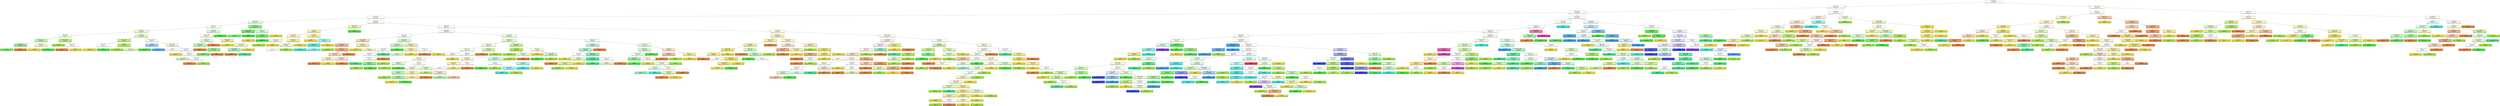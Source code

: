 digraph Tree {
node [shape=box, style="filled, rounded", color="black", fontname=helvetica] ;
edge [fontname=helvetica] ;
0 [label="police_value <= 0.5\ngini = 0.845\nsamples = 1047\nvalue = [233, 363, 379, 236, 133, 127, 84, 62, 22, 6, 16\n7]", fillcolor="#fefffd"] ;
1 [label="CCTV_num <= 4.5\ngini = 0.853\nsamples = 875\nvalue = [155, 275, 323, 217, 126, 120, 84, 62, 22, 6, 16\n7]", fillcolor="#fbfef7"] ;
0 -> 1 [labeldistance=2.5, labelangle=45, headlabel="True"] ;
2 [label="floating <= 2455.0\ngini = 0.857\nsamples = 791\nvalue = [126, 237, 283, 209, 125, 104, 84, 62, 22, 6, 16\n7]", fillcolor="#fbfef6"] ;
1 -> 2 ;
3 [label="floating <= 305.0\ngini = 0.794\nsamples = 420\nvalue = [114, 187, 177, 115, 58, 27, 7, 0, 0, 0, 0, 0]", fillcolor="#fefefb"] ;
2 -> 3 ;
4 [label="floating <= 295.0\ngini = 0.751\nsamples = 72\nvalue = [11, 22, 33, 46, 6, 0, 7, 0, 0, 0, 0, 0]", fillcolor="#e5fbe3"] ;
3 -> 4 ;
5 [label="resident <= 15.0\ngini = 0.78\nsamples = 61\nvalue = [11, 18, 30, 27, 6, 0, 7, 0, 0, 0, 0, 0]", fillcolor="#fbfef7"] ;
4 -> 5 ;
6 [label="resident <= 5.0\ngini = 0.752\nsamples = 43\nvalue = [6, 12, 30, 17, 4, 0, 7, 0, 0, 0, 0, 0]", fillcolor="#e9f9d3"] ;
5 -> 6 ;
7 [label="floating <= 265.0\ngini = 0.722\nsamples = 13\nvalue = [3, 5, 7, 8, 0, 0, 0, 0, 0, 0, 0, 0]", fillcolor="#f4fdf3"] ;
6 -> 7 ;
8 [label="floating <= 225.0\ngini = 0.571\nsamples = 8\nvalue = [2, 4, 0, 8, 0, 0, 0, 0, 0, 0, 0, 0]", fillcolor="#b5f5b0"] ;
7 -> 8 ;
9 [label="floating <= 200.0\ngini = 0.408\nsamples = 5\nvalue = [2, 0, 0, 5, 0, 0, 0, 0, 0, 0, 0, 0]", fillcolor="#91ef88"] ;
8 -> 9 ;
10 [label="gini = 0.278\nsamples = 4\nvalue = [1, 0, 0, 5, 0, 0, 0, 0, 0, 0, 0, 0]", fillcolor="#6cea61"] ;
9 -> 10 ;
11 [label="gini = 0.0\nsamples = 1\nvalue = [1, 0, 0, 0, 0, 0, 0, 0, 0, 0, 0, 0]", fillcolor="#e58139"] ;
9 -> 11 ;
12 [label="floating <= 250.0\ngini = 0.49\nsamples = 3\nvalue = [0, 4, 0, 3, 0, 0, 0, 0, 0, 0, 0, 0]", fillcolor="#f8f5ce"] ;
8 -> 12 ;
13 [label="gini = 0.0\nsamples = 1\nvalue = [0, 4, 0, 0, 0, 0, 0, 0, 0, 0, 0, 0]", fillcolor="#e5d739"] ;
12 -> 13 ;
14 [label="gini = 0.0\nsamples = 2\nvalue = [0, 0, 0, 3, 0, 0, 0, 0, 0, 0, 0, 0]", fillcolor="#47e539"] ;
12 -> 14 ;
15 [label="floating <= 275.0\ngini = 0.37\nsamples = 5\nvalue = [1, 1, 7, 0, 0, 0, 0, 0, 0, 0, 0, 0]", fillcolor="#b6ec6a"] ;
7 -> 15 ;
16 [label="gini = 0.0\nsamples = 3\nvalue = [0, 0, 7, 0, 0, 0, 0, 0, 0, 0, 0, 0]", fillcolor="#9de539"] ;
15 -> 16 ;
17 [label="floating <= 285.0\ngini = 0.5\nsamples = 2\nvalue = [1, 1, 0, 0, 0, 0, 0, 0, 0, 0, 0, 0]", fillcolor="#ffffff"] ;
15 -> 17 ;
18 [label="gini = 0.0\nsamples = 1\nvalue = [1, 0, 0, 0, 0, 0, 0, 0, 0, 0, 0, 0]", fillcolor="#e58139"] ;
17 -> 18 ;
19 [label="gini = 0.0\nsamples = 1\nvalue = [0, 1, 0, 0, 0, 0, 0, 0, 0, 0, 0, 0]", fillcolor="#e5d739"] ;
17 -> 19 ;
20 [label="floating <= 215.0\ngini = 0.739\nsamples = 30\nvalue = [3, 7, 23, 9, 4, 0, 7, 0, 0, 0, 0, 0]", fillcolor="#e0f7c0"] ;
6 -> 20 ;
21 [label="floating <= 190.0\ngini = 0.426\nsamples = 8\nvalue = [0, 4, 13, 1, 0, 0, 0, 0, 0, 0, 0, 0]", fillcolor="#c0ee80"] ;
20 -> 21 ;
22 [label="floating <= 175.0\ngini = 0.5\nsamples = 2\nvalue = [0, 1, 0, 1, 0, 0, 0, 0, 0, 0, 0, 0]", fillcolor="#ffffff"] ;
21 -> 22 ;
23 [label="gini = 0.0\nsamples = 1\nvalue = [0, 1, 0, 0, 0, 0, 0, 0, 0, 0, 0, 0]", fillcolor="#e5d739"] ;
22 -> 23 ;
24 [label="gini = 0.0\nsamples = 1\nvalue = [0, 0, 0, 1, 0, 0, 0, 0, 0, 0, 0, 0]", fillcolor="#47e539"] ;
22 -> 24 ;
25 [label="floating <= 205.0\ngini = 0.305\nsamples = 6\nvalue = [0, 3, 13, 0, 0, 0, 0, 0, 0, 0, 0, 0]", fillcolor="#b4eb67"] ;
21 -> 25 ;
26 [label="gini = 0.0\nsamples = 3\nvalue = [0, 0, 8, 0, 0, 0, 0, 0, 0, 0, 0, 0]", fillcolor="#9de539"] ;
25 -> 26 ;
27 [label="gini = 0.469\nsamples = 3\nvalue = [0, 3, 5, 0, 0, 0, 0, 0, 0, 0, 0, 0]", fillcolor="#d8f5b0"] ;
25 -> 27 ;
28 [label="floating <= 240.0\ngini = 0.798\nsamples = 22\nvalue = [3, 3, 10, 8, 4, 0, 7, 0, 0, 0, 0, 0]", fillcolor="#f8fdf0"] ;
20 -> 28 ;
29 [label="floating <= 225.0\ngini = 0.512\nsamples = 7\nvalue = [0, 0, 1, 3, 0, 0, 7, 0, 0, 0, 0, 0]", fillcolor="#9ccef2"] ;
28 -> 29 ;
30 [label="gini = 0.0\nsamples = 2\nvalue = [0, 0, 0, 3, 0, 0, 0, 0, 0, 0, 0, 0]", fillcolor="#47e539"] ;
29 -> 30 ;
31 [label="gini = 0.219\nsamples = 5\nvalue = [0, 0, 1, 0, 0, 0, 7, 0, 0, 0, 0, 0]", fillcolor="#55abe9"] ;
29 -> 31 ;
32 [label="floating <= 255.0\ngini = 0.757\nsamples = 15\nvalue = [3, 3, 9, 5, 4, 0, 0, 0, 0, 0, 0, 0]", fillcolor="#eafad5"] ;
28 -> 32 ;
33 [label="gini = 0.593\nsamples = 6\nvalue = [1, 0, 4, 0, 4, 0, 0, 0, 0, 0, 0, 0]", fillcolor="#ffffff"] ;
32 -> 33 ;
34 [label="floating <= 265.0\ngini = 0.72\nsamples = 9\nvalue = [2, 3, 5, 5, 0, 0, 0, 0, 0, 0, 0, 0]", fillcolor="#ffffff"] ;
32 -> 34 ;
35 [label="gini = 0.0\nsamples = 2\nvalue = [0, 2, 0, 0, 0, 0, 0, 0, 0, 0, 0, 0]", fillcolor="#e5d739"] ;
34 -> 35 ;
36 [label="floating <= 275.0\ngini = 0.675\nsamples = 7\nvalue = [2, 1, 5, 5, 0, 0, 0, 0, 0, 0, 0, 0]", fillcolor="#ffffff"] ;
34 -> 36 ;
37 [label="gini = 0.568\nsamples = 5\nvalue = [0, 1, 3, 5, 0, 0, 0, 0, 0, 0, 0, 0]", fillcolor="#c2f6bd"] ;
36 -> 37 ;
38 [label="floating <= 285.0\ngini = 0.5\nsamples = 2\nvalue = [2, 0, 2, 0, 0, 0, 0, 0, 0, 0, 0, 0]", fillcolor="#ffffff"] ;
36 -> 38 ;
39 [label="gini = 0.0\nsamples = 1\nvalue = [2, 0, 0, 0, 0, 0, 0, 0, 0, 0, 0, 0]", fillcolor="#e58139"] ;
38 -> 39 ;
40 [label="gini = 0.0\nsamples = 1\nvalue = [0, 0, 2, 0, 0, 0, 0, 0, 0, 0, 0, 0]", fillcolor="#9de539"] ;
38 -> 40 ;
41 [label="resident <= 45.0\ngini = 0.688\nsamples = 18\nvalue = [5, 6, 0, 10, 2, 0, 0, 0, 0, 0, 0, 0]", fillcolor="#d4f9d0"] ;
5 -> 41 ;
42 [label="floating <= 235.0\ngini = 0.722\nsamples = 15\nvalue = [5, 6, 0, 5, 2, 0, 0, 0, 0, 0, 0, 0]", fillcolor="#fdfcf0"] ;
41 -> 42 ;
43 [label="resident <= 25.0\ngini = 0.494\nsamples = 8\nvalue = [4, 0, 0, 5, 0, 0, 0, 0, 0, 0, 0, 0]", fillcolor="#dafad7"] ;
42 -> 43 ;
44 [label="floating <= 185.0\ngini = 0.469\nsamples = 7\nvalue = [3, 0, 0, 5, 0, 0, 0, 0, 0, 0, 0, 0]", fillcolor="#b5f5b0"] ;
43 -> 44 ;
45 [label="gini = 0.0\nsamples = 1\nvalue = [1, 0, 0, 0, 0, 0, 0, 0, 0, 0, 0, 0]", fillcolor="#e58139"] ;
44 -> 45 ;
46 [label="floating <= 210.0\ngini = 0.408\nsamples = 6\nvalue = [2, 0, 0, 5, 0, 0, 0, 0, 0, 0, 0, 0]", fillcolor="#91ef88"] ;
44 -> 46 ;
47 [label="gini = 0.278\nsamples = 5\nvalue = [1, 0, 0, 5, 0, 0, 0, 0, 0, 0, 0, 0]", fillcolor="#6cea61"] ;
46 -> 47 ;
48 [label="gini = 0.0\nsamples = 1\nvalue = [1, 0, 0, 0, 0, 0, 0, 0, 0, 0, 0, 0]", fillcolor="#e58139"] ;
46 -> 48 ;
49 [label="gini = 0.0\nsamples = 1\nvalue = [1, 0, 0, 0, 0, 0, 0, 0, 0, 0, 0, 0]", fillcolor="#e58139"] ;
43 -> 49 ;
50 [label="floating <= 255.0\ngini = 0.494\nsamples = 7\nvalue = [1, 6, 0, 0, 2, 0, 0, 0, 0, 0, 0, 0]", fillcolor="#f0e88e"] ;
42 -> 50 ;
51 [label="gini = 0.0\nsamples = 2\nvalue = [0, 3, 0, 0, 0, 0, 0, 0, 0, 0, 0, 0]", fillcolor="#e5d739"] ;
50 -> 51 ;
52 [label="floating <= 280.0\ngini = 0.611\nsamples = 5\nvalue = [1, 3, 0, 0, 2, 0, 0, 0, 0, 0, 0, 0]", fillcolor="#f8f5ce"] ;
50 -> 52 ;
53 [label="floating <= 265.0\ngini = 0.444\nsamples = 3\nvalue = [1, 0, 0, 0, 2, 0, 0, 0, 0, 0, 0, 0]", fillcolor="#9cf2c0"] ;
52 -> 53 ;
54 [label="gini = 0.0\nsamples = 1\nvalue = [1, 0, 0, 0, 0, 0, 0, 0, 0, 0, 0, 0]", fillcolor="#e58139"] ;
53 -> 54 ;
55 [label="gini = 0.0\nsamples = 2\nvalue = [0, 0, 0, 0, 2, 0, 0, 0, 0, 0, 0, 0]", fillcolor="#39e581"] ;
53 -> 55 ;
56 [label="gini = 0.0\nsamples = 2\nvalue = [0, 3, 0, 0, 0, 0, 0, 0, 0, 0, 0, 0]", fillcolor="#e5d739"] ;
52 -> 56 ;
57 [label="gini = 0.0\nsamples = 3\nvalue = [0, 0, 0, 5, 0, 0, 0, 0, 0, 0, 0, 0]", fillcolor="#47e539"] ;
41 -> 57 ;
58 [label="CCTV_num <= 1.0\ngini = 0.429\nsamples = 11\nvalue = [0, 4, 3, 19, 0, 0, 0, 0, 0, 0, 0, 0]", fillcolor="#82ed78"] ;
4 -> 58 ;
59 [label="resident <= 15.0\ngini = 0.291\nsamples = 6\nvalue = [0, 0, 3, 14, 0, 0, 0, 0, 0, 0, 0, 0]", fillcolor="#6eeb63"] ;
58 -> 59 ;
60 [label="gini = 0.337\nsamples = 4\nvalue = [0, 0, 3, 11, 0, 0, 0, 0, 0, 0, 0, 0]", fillcolor="#79ec6f"] ;
59 -> 60 ;
61 [label="gini = 0.0\nsamples = 2\nvalue = [0, 0, 0, 3, 0, 0, 0, 0, 0, 0, 0, 0]", fillcolor="#47e539"] ;
59 -> 61 ;
62 [label="resident <= 20.0\ngini = 0.494\nsamples = 5\nvalue = [0, 4, 0, 5, 0, 0, 0, 0, 0, 0, 0, 0]", fillcolor="#dafad7"] ;
58 -> 62 ;
63 [label="resident <= 5.0\ngini = 0.278\nsamples = 4\nvalue = [0, 1, 0, 5, 0, 0, 0, 0, 0, 0, 0, 0]", fillcolor="#6cea61"] ;
62 -> 63 ;
64 [label="gini = 0.0\nsamples = 1\nvalue = [0, 1, 0, 0, 0, 0, 0, 0, 0, 0, 0, 0]", fillcolor="#e5d739"] ;
63 -> 64 ;
65 [label="gini = 0.0\nsamples = 3\nvalue = [0, 0, 0, 5, 0, 0, 0, 0, 0, 0, 0, 0]", fillcolor="#47e539"] ;
63 -> 65 ;
66 [label="gini = 0.0\nsamples = 1\nvalue = [0, 3, 0, 0, 0, 0, 0, 0, 0, 0, 0, 0]", fillcolor="#e5d739"] ;
62 -> 66 ;
67 [label="floating <= 335.0\ngini = 0.787\nsamples = 348\nvalue = [103, 165, 144, 69, 52, 27, 0, 0, 0, 0, 0, 0]", fillcolor="#fefdf5"] ;
3 -> 67 ;
68 [label="resident <= 30.0\ngini = 0.657\nsamples = 27\nvalue = [2, 24, 9, 4, 0, 7, 0, 0, 0, 0, 0, 0]", fillcolor="#f4efaf"] ;
67 -> 68 ;
69 [label="resident <= 5.0\ngini = 0.598\nsamples = 25\nvalue = [2, 24, 9, 0, 0, 7, 0, 0, 0, 0, 0, 0]", fillcolor="#f3eda5"] ;
68 -> 69 ;
70 [label="floating <= 315.0\ngini = 0.562\nsamples = 12\nvalue = [2, 12, 8, 0, 0, 0, 0, 0, 0, 0, 0, 0]", fillcolor="#f8f4c6"] ;
69 -> 70 ;
71 [label="CCTV_num <= 1.0\ngini = 0.494\nsamples = 5\nvalue = [0, 4, 5, 0, 0, 0, 0, 0, 0, 0, 0, 0]", fillcolor="#ebfad7"] ;
70 -> 71 ;
72 [label="gini = 0.0\nsamples = 3\nvalue = [0, 0, 5, 0, 0, 0, 0, 0, 0, 0, 0, 0]", fillcolor="#9de539"] ;
71 -> 72 ;
73 [label="gini = 0.0\nsamples = 2\nvalue = [0, 4, 0, 0, 0, 0, 0, 0, 0, 0, 0, 0]", fillcolor="#e5d739"] ;
71 -> 73 ;
74 [label="CCTV_num <= 1.0\ngini = 0.544\nsamples = 7\nvalue = [2, 8, 3, 0, 0, 0, 0, 0, 0, 0, 0, 0]", fillcolor="#f2eb9c"] ;
70 -> 74 ;
75 [label="floating <= 325.0\ngini = 0.653\nsamples = 5\nvalue = [2, 2, 3, 0, 0, 0, 0, 0, 0, 0, 0, 0]", fillcolor="#ebfad7"] ;
74 -> 75 ;
76 [label="gini = 0.5\nsamples = 3\nvalue = [2, 2, 0, 0, 0, 0, 0, 0, 0, 0, 0, 0]", fillcolor="#ffffff"] ;
75 -> 76 ;
77 [label="gini = 0.0\nsamples = 2\nvalue = [0, 0, 3, 0, 0, 0, 0, 0, 0, 0, 0, 0]", fillcolor="#9de539"] ;
75 -> 77 ;
78 [label="gini = 0.0\nsamples = 2\nvalue = [0, 6, 0, 0, 0, 0, 0, 0, 0, 0, 0, 0]", fillcolor="#e5d739"] ;
74 -> 78 ;
79 [label="floating <= 315.0\ngini = 0.515\nsamples = 13\nvalue = [0, 12, 1, 0, 0, 7, 0, 0, 0, 0, 0, 0]", fillcolor="#f5f0b3"] ;
69 -> 79 ;
80 [label="gini = 0.0\nsamples = 4\nvalue = [0, 9, 0, 0, 0, 0, 0, 0, 0, 0, 0, 0]", fillcolor="#e5d739"] ;
79 -> 80 ;
81 [label="CCTV_num <= 1.0\ngini = 0.512\nsamples = 9\nvalue = [0, 3, 1, 0, 0, 7, 0, 0, 0, 0, 0, 0]", fillcolor="#9cf2eb"] ;
79 -> 81 ;
82 [label="resident <= 15.0\ngini = 0.219\nsamples = 7\nvalue = [0, 0, 1, 0, 0, 7, 0, 0, 0, 0, 0, 0]", fillcolor="#55e9dd"] ;
81 -> 82 ;
83 [label="gini = 0.0\nsamples = 3\nvalue = [0, 0, 0, 0, 0, 4, 0, 0, 0, 0, 0, 0]", fillcolor="#39e5d7"] ;
82 -> 83 ;
84 [label="gini = 0.375\nsamples = 4\nvalue = [0, 0, 1, 0, 0, 3, 0, 0, 0, 0, 0, 0]", fillcolor="#7beee4"] ;
82 -> 84 ;
85 [label="gini = 0.0\nsamples = 2\nvalue = [0, 3, 0, 0, 0, 0, 0, 0, 0, 0, 0, 0]", fillcolor="#e5d739"] ;
81 -> 85 ;
86 [label="gini = 0.0\nsamples = 2\nvalue = [0, 0, 0, 4, 0, 0, 0, 0, 0, 0, 0, 0]", fillcolor="#47e539"] ;
68 -> 86 ;
87 [label="floating <= 765.0\ngini = 0.789\nsamples = 321\nvalue = [101, 141, 135, 65, 52, 20, 0, 0, 0, 0, 0, 0]", fillcolor="#fffefc"] ;
67 -> 87 ;
88 [label="floating <= 605.0\ngini = 0.809\nsamples = 152\nvalue = [43, 50, 67, 44, 24, 20, 0, 0, 0, 0, 0, 0]", fillcolor="#f7fdee"] ;
87 -> 88 ;
89 [label="resident <= 35.0\ngini = 0.776\nsamples = 38\nvalue = [18, 15, 8, 19, 8, 0, 0, 0, 0, 0, 0, 0]", fillcolor="#fbfefb"] ;
88 -> 89 ;
90 [label="floating <= 585.0\ngini = 0.666\nsamples = 16\nvalue = [14, 7, 2, 2, 3, 0, 0, 0, 0, 0, 0, 0]", fillcolor="#f6d5bd"] ;
89 -> 90 ;
91 [label="floating <= 345.0\ngini = 0.55\nsamples = 12\nvalue = [14, 3, 2, 0, 3, 0, 0, 0, 0, 0, 0, 0]", fillcolor="#f0b68c"] ;
90 -> 91 ;
92 [label="gini = 0.0\nsamples = 1\nvalue = [0, 0, 2, 0, 0, 0, 0, 0, 0, 0, 0, 0]", fillcolor="#9de539"] ;
91 -> 92 ;
93 [label="floating <= 570.0\ngini = 0.465\nsamples = 11\nvalue = [14, 3, 0, 0, 3, 0, 0, 0, 0, 0, 0, 0]", fillcolor="#eead7f"] ;
91 -> 93 ;
94 [label="resident <= 25.0\ngini = 0.625\nsamples = 8\nvalue = [6, 3, 0, 0, 3, 0, 0, 0, 0, 0, 0, 0]", fillcolor="#f6d5bd"] ;
93 -> 94 ;
95 [label="floating <= 415.0\ngini = 0.48\nsamples = 4\nvalue = [2, 3, 0, 0, 0, 0, 0, 0, 0, 0, 0, 0]", fillcolor="#f6f2bd"] ;
94 -> 95 ;
96 [label="gini = 0.0\nsamples = 1\nvalue = [2, 0, 0, 0, 0, 0, 0, 0, 0, 0, 0, 0]", fillcolor="#e58139"] ;
95 -> 96 ;
97 [label="gini = 0.0\nsamples = 3\nvalue = [0, 3, 0, 0, 0, 0, 0, 0, 0, 0, 0, 0]", fillcolor="#e5d739"] ;
95 -> 97 ;
98 [label="floating <= 535.0\ngini = 0.49\nsamples = 4\nvalue = [4, 0, 0, 0, 3, 0, 0, 0, 0, 0, 0, 0]", fillcolor="#f8e0ce"] ;
94 -> 98 ;
99 [label="gini = 0.0\nsamples = 2\nvalue = [4, 0, 0, 0, 0, 0, 0, 0, 0, 0, 0, 0]", fillcolor="#e58139"] ;
98 -> 99 ;
100 [label="gini = 0.0\nsamples = 2\nvalue = [0, 0, 0, 0, 3, 0, 0, 0, 0, 0, 0, 0]", fillcolor="#39e581"] ;
98 -> 100 ;
101 [label="gini = 0.0\nsamples = 3\nvalue = [8, 0, 0, 0, 0, 0, 0, 0, 0, 0, 0, 0]", fillcolor="#e58139"] ;
93 -> 101 ;
102 [label="resident <= 15.0\ngini = 0.444\nsamples = 4\nvalue = [0, 4, 0, 2, 0, 0, 0, 0, 0, 0, 0, 0]", fillcolor="#f2eb9c"] ;
90 -> 102 ;
103 [label="gini = 0.0\nsamples = 1\nvalue = [0, 1, 0, 0, 0, 0, 0, 0, 0, 0, 0, 0]", fillcolor="#e5d739"] ;
102 -> 103 ;
104 [label="gini = 0.48\nsamples = 3\nvalue = [0, 3, 0, 2, 0, 0, 0, 0, 0, 0, 0, 0]", fillcolor="#f6f2bd"] ;
102 -> 104 ;
105 [label="resident <= 45.0\ngini = 0.731\nsamples = 22\nvalue = [4, 8, 6, 17, 5, 0, 0, 0, 0, 0, 0, 0]", fillcolor="#cbf8c7"] ;
89 -> 105 ;
106 [label="floating <= 590.0\ngini = 0.672\nsamples = 13\nvalue = [3, 0, 6, 13, 5, 0, 0, 0, 0, 0, 0, 0]", fillcolor="#c2f6bd"] ;
105 -> 106 ;
107 [label="floating <= 570.0\ngini = 0.735\nsamples = 10\nvalue = [3, 0, 6, 6, 5, 0, 0, 0, 0, 0, 0, 0]", fillcolor="#ffffff"] ;
106 -> 107 ;
108 [label="floating <= 550.0\ngini = 0.64\nsamples = 7\nvalue = [3, 0, 6, 6, 0, 0, 0, 0, 0, 0, 0, 0]", fillcolor="#ffffff"] ;
107 -> 108 ;
109 [label="floating <= 535.0\ngini = 0.5\nsamples = 5\nvalue = [0, 0, 6, 6, 0, 0, 0, 0, 0, 0, 0, 0]", fillcolor="#ffffff"] ;
108 -> 109 ;
110 [label="floating <= 435.0\ngini = 0.375\nsamples = 3\nvalue = [0, 0, 2, 6, 0, 0, 0, 0, 0, 0, 0, 0]", fillcolor="#84ee7b"] ;
109 -> 110 ;
111 [label="gini = 0.0\nsamples = 2\nvalue = [0, 0, 2, 0, 0, 0, 0, 0, 0, 0, 0, 0]", fillcolor="#9de539"] ;
110 -> 111 ;
112 [label="gini = 0.0\nsamples = 1\nvalue = [0, 0, 0, 6, 0, 0, 0, 0, 0, 0, 0, 0]", fillcolor="#47e539"] ;
110 -> 112 ;
113 [label="gini = 0.0\nsamples = 2\nvalue = [0, 0, 4, 0, 0, 0, 0, 0, 0, 0, 0, 0]", fillcolor="#9de539"] ;
109 -> 113 ;
114 [label="gini = 0.0\nsamples = 2\nvalue = [3, 0, 0, 0, 0, 0, 0, 0, 0, 0, 0, 0]", fillcolor="#e58139"] ;
108 -> 114 ;
115 [label="gini = 0.0\nsamples = 3\nvalue = [0, 0, 0, 0, 5, 0, 0, 0, 0, 0, 0, 0]", fillcolor="#39e581"] ;
107 -> 115 ;
116 [label="gini = 0.0\nsamples = 3\nvalue = [0, 0, 0, 7, 0, 0, 0, 0, 0, 0, 0, 0]", fillcolor="#47e539"] ;
106 -> 116 ;
117 [label="resident <= 55.0\ngini = 0.521\nsamples = 9\nvalue = [1, 8, 0, 4, 0, 0, 0, 0, 0, 0, 0, 0]", fillcolor="#f3eda7"] ;
105 -> 117 ;
118 [label="CCTV_num <= 1.5\ngini = 0.463\nsamples = 7\nvalue = [0, 7, 0, 4, 0, 0, 0, 0, 0, 0, 0, 0]", fillcolor="#f4eeaa"] ;
117 -> 118 ;
119 [label="gini = 0.49\nsamples = 5\nvalue = [0, 3, 0, 4, 0, 0, 0, 0, 0, 0, 0, 0]", fillcolor="#d1f8ce"] ;
118 -> 119 ;
120 [label="gini = 0.0\nsamples = 2\nvalue = [0, 4, 0, 0, 0, 0, 0, 0, 0, 0, 0, 0]", fillcolor="#e5d739"] ;
118 -> 120 ;
121 [label="resident <= 70.0\ngini = 0.5\nsamples = 2\nvalue = [1, 1, 0, 0, 0, 0, 0, 0, 0, 0, 0, 0]", fillcolor="#ffffff"] ;
117 -> 121 ;
122 [label="gini = 0.0\nsamples = 1\nvalue = [1, 0, 0, 0, 0, 0, 0, 0, 0, 0, 0, 0]", fillcolor="#e58139"] ;
121 -> 122 ;
123 [label="gini = 0.0\nsamples = 1\nvalue = [0, 1, 0, 0, 0, 0, 0, 0, 0, 0, 0, 0]", fillcolor="#e5d739"] ;
121 -> 123 ;
124 [label="floating <= 705.0\ngini = 0.796\nsamples = 114\nvalue = [25, 35, 59, 25, 16, 20, 0, 0, 0, 0, 0, 0]", fillcolor="#effbde"] ;
88 -> 124 ;
125 [label="CCTV_num <= 0.5\ngini = 0.735\nsamples = 72\nvalue = [15, 24, 50, 13, 0, 17, 0, 0, 0, 0, 0, 0]", fillcolor="#e4f8c9"] ;
124 -> 125 ;
126 [label="resident <= 65.0\ngini = 0.766\nsamples = 58\nvalue = [12, 20, 31, 10, 0, 17, 0, 0, 0, 0, 0, 0]", fillcolor="#f0fbe0"] ;
125 -> 126 ;
127 [label="floating <= 665.0\ngini = 0.771\nsamples = 53\nvalue = [8, 20, 24, 10, 0, 17, 0, 0, 0, 0, 0, 0]", fillcolor="#f8fdf2"] ;
126 -> 127 ;
128 [label="resident <= 50.0\ngini = 0.736\nsamples = 20\nvalue = [5, 9, 10, 8, 0, 0, 0, 0, 0, 0, 0, 0]", fillcolor="#fbfef6"] ;
127 -> 128 ;
129 [label="resident <= 15.0\ngini = 0.736\nsamples = 19\nvalue = [5, 7, 10, 8, 0, 0, 0, 0, 0, 0, 0, 0]", fillcolor="#f6fded"] ;
128 -> 129 ;
130 [label="floating <= 625.0\ngini = 0.48\nsamples = 2\nvalue = [0, 0, 3, 2, 0, 0, 0, 0, 0, 0, 0, 0]", fillcolor="#def6bd"] ;
129 -> 130 ;
131 [label="gini = 0.0\nsamples = 1\nvalue = [0, 0, 3, 0, 0, 0, 0, 0, 0, 0, 0, 0]", fillcolor="#9de539"] ;
130 -> 131 ;
132 [label="gini = 0.0\nsamples = 1\nvalue = [0, 0, 0, 2, 0, 0, 0, 0, 0, 0, 0, 0]", fillcolor="#47e539"] ;
130 -> 132 ;
133 [label="resident <= 35.0\ngini = 0.746\nsamples = 17\nvalue = [5, 7, 7, 6, 0, 0, 0, 0, 0, 0, 0, 0]", fillcolor="#ffffff"] ;
129 -> 133 ;
134 [label="floating <= 645.0\ngini = 0.694\nsamples = 9\nvalue = [2, 6, 2, 4, 0, 0, 0, 0, 0, 0, 0, 0]", fillcolor="#faf7d7"] ;
133 -> 134 ;
135 [label="resident <= 25.0\ngini = 0.571\nsamples = 4\nvalue = [0, 2, 1, 4, 0, 0, 0, 0, 0, 0, 0, 0]", fillcolor="#b5f5b0"] ;
134 -> 135 ;
136 [label="gini = 0.0\nsamples = 1\nvalue = [0, 0, 1, 0, 0, 0, 0, 0, 0, 0, 0, 0]", fillcolor="#9de539"] ;
135 -> 136 ;
137 [label="floating <= 620.0\ngini = 0.444\nsamples = 3\nvalue = [0, 2, 0, 4, 0, 0, 0, 0, 0, 0, 0, 0]", fillcolor="#a3f29c"] ;
135 -> 137 ;
138 [label="gini = 0.0\nsamples = 1\nvalue = [0, 2, 0, 0, 0, 0, 0, 0, 0, 0, 0, 0]", fillcolor="#e5d739"] ;
137 -> 138 ;
139 [label="gini = 0.0\nsamples = 2\nvalue = [0, 0, 0, 4, 0, 0, 0, 0, 0, 0, 0, 0]", fillcolor="#47e539"] ;
137 -> 139 ;
140 [label="resident <= 25.0\ngini = 0.571\nsamples = 5\nvalue = [2, 4, 1, 0, 0, 0, 0, 0, 0, 0, 0, 0]", fillcolor="#f5efb0"] ;
134 -> 140 ;
141 [label="gini = 0.5\nsamples = 4\nvalue = [1, 4, 1, 0, 0, 0, 0, 0, 0, 0, 0, 0]", fillcolor="#efe788"] ;
140 -> 141 ;
142 [label="gini = 0.0\nsamples = 1\nvalue = [1, 0, 0, 0, 0, 0, 0, 0, 0, 0, 0, 0]", fillcolor="#e58139"] ;
140 -> 142 ;
143 [label="floating <= 625.0\ngini = 0.678\nsamples = 8\nvalue = [3, 1, 5, 2, 0, 0, 0, 0, 0, 0, 0, 0]", fillcolor="#e6f8ce"] ;
133 -> 143 ;
144 [label="gini = 0.32\nsamples = 4\nvalue = [0, 1, 4, 0, 0, 0, 0, 0, 0, 0, 0, 0]", fillcolor="#b6ec6a"] ;
143 -> 144 ;
145 [label="floating <= 645.0\ngini = 0.611\nsamples = 4\nvalue = [3, 0, 1, 2, 0, 0, 0, 0, 0, 0, 0, 0]", fillcolor="#f8e0ce"] ;
143 -> 145 ;
146 [label="gini = 0.444\nsamples = 2\nvalue = [1, 0, 0, 2, 0, 0, 0, 0, 0, 0, 0, 0]", fillcolor="#a3f29c"] ;
145 -> 146 ;
147 [label="gini = 0.444\nsamples = 2\nvalue = [2, 0, 1, 0, 0, 0, 0, 0, 0, 0, 0, 0]", fillcolor="#f2c09c"] ;
145 -> 147 ;
148 [label="gini = 0.0\nsamples = 1\nvalue = [0, 2, 0, 0, 0, 0, 0, 0, 0, 0, 0, 0]", fillcolor="#e5d739"] ;
128 -> 148 ;
149 [label="resident <= 25.0\ngini = 0.72\nsamples = 33\nvalue = [3, 11, 14, 2, 0, 17, 0, 0, 0, 0, 0, 0]", fillcolor="#edfdfb"] ;
127 -> 149 ;
150 [label="floating <= 695.0\ngini = 0.695\nsamples = 11\nvalue = [3, 7, 4, 2, 0, 0, 0, 0, 0, 0, 0, 0]", fillcolor="#f8f5ce"] ;
149 -> 150 ;
151 [label="floating <= 680.0\ngini = 0.542\nsamples = 7\nvalue = [1, 7, 4, 0, 0, 0, 0, 0, 0, 0, 0, 0]", fillcolor="#f5f0b5"] ;
150 -> 151 ;
152 [label="gini = 0.5\nsamples = 4\nvalue = [0, 4, 4, 0, 0, 0, 0, 0, 0, 0, 0, 0]", fillcolor="#ffffff"] ;
151 -> 152 ;
153 [label="gini = 0.375\nsamples = 3\nvalue = [1, 3, 0, 0, 0, 0, 0, 0, 0, 0, 0, 0]", fillcolor="#eee47b"] ;
151 -> 153 ;
154 [label="resident <= 15.0\ngini = 0.5\nsamples = 4\nvalue = [2, 0, 0, 2, 0, 0, 0, 0, 0, 0, 0, 0]", fillcolor="#ffffff"] ;
150 -> 154 ;
155 [label="gini = 0.0\nsamples = 2\nvalue = [2, 0, 0, 0, 0, 0, 0, 0, 0, 0, 0, 0]", fillcolor="#e58139"] ;
154 -> 155 ;
156 [label="gini = 0.0\nsamples = 2\nvalue = [0, 0, 0, 2, 0, 0, 0, 0, 0, 0, 0, 0]", fillcolor="#47e539"] ;
154 -> 156 ;
157 [label="resident <= 55.0\ngini = 0.579\nsamples = 22\nvalue = [0, 4, 10, 0, 0, 17, 0, 0, 0, 0, 0, 0]", fillcolor="#bdf6f2"] ;
149 -> 157 ;
158 [label="floating <= 675.0\ngini = 0.5\nsamples = 13\nvalue = [0, 0, 10, 0, 0, 10, 0, 0, 0, 0, 0, 0]", fillcolor="#ffffff"] ;
157 -> 158 ;
159 [label="gini = 0.0\nsamples = 2\nvalue = [0, 0, 5, 0, 0, 0, 0, 0, 0, 0, 0, 0]", fillcolor="#9de539"] ;
158 -> 159 ;
160 [label="floating <= 685.0\ngini = 0.444\nsamples = 11\nvalue = [0, 0, 5, 0, 0, 10, 0, 0, 0, 0, 0, 0]", fillcolor="#9cf2eb"] ;
158 -> 160 ;
161 [label="gini = 0.0\nsamples = 7\nvalue = [0, 0, 0, 0, 0, 10, 0, 0, 0, 0, 0, 0]", fillcolor="#39e5d7"] ;
160 -> 161 ;
162 [label="gini = 0.0\nsamples = 4\nvalue = [0, 0, 5, 0, 0, 0, 0, 0, 0, 0, 0, 0]", fillcolor="#9de539"] ;
160 -> 162 ;
163 [label="floating <= 675.0\ngini = 0.463\nsamples = 9\nvalue = [0, 4, 0, 0, 0, 7, 0, 0, 0, 0, 0, 0]", fillcolor="#aaf4ee"] ;
157 -> 163 ;
164 [label="gini = 0.0\nsamples = 5\nvalue = [0, 0, 0, 0, 0, 7, 0, 0, 0, 0, 0, 0]", fillcolor="#39e5d7"] ;
163 -> 164 ;
165 [label="gini = 0.0\nsamples = 4\nvalue = [0, 4, 0, 0, 0, 0, 0, 0, 0, 0, 0, 0]", fillcolor="#e5d739"] ;
163 -> 165 ;
166 [label="floating <= 695.0\ngini = 0.463\nsamples = 5\nvalue = [4, 0, 7, 0, 0, 0, 0, 0, 0, 0, 0, 0]", fillcolor="#d5f4aa"] ;
126 -> 166 ;
167 [label="gini = 0.0\nsamples = 2\nvalue = [4, 0, 0, 0, 0, 0, 0, 0, 0, 0, 0, 0]", fillcolor="#e58139"] ;
166 -> 167 ;
168 [label="gini = 0.0\nsamples = 3\nvalue = [0, 0, 7, 0, 0, 0, 0, 0, 0, 0, 0, 0]", fillcolor="#9de539"] ;
166 -> 168 ;
169 [label="floating <= 675.0\ngini = 0.53\nsamples = 14\nvalue = [3, 4, 19, 3, 0, 0, 0, 0, 0, 0, 0, 0]", fillcolor="#c4ef88"] ;
125 -> 169 ;
170 [label="resident <= 25.0\ngini = 0.255\nsamples = 8\nvalue = [3, 0, 17, 0, 0, 0, 0, 0, 0, 0, 0, 0]", fillcolor="#aeea5c"] ;
169 -> 170 ;
171 [label="gini = 0.0\nsamples = 4\nvalue = [0, 0, 13, 0, 0, 0, 0, 0, 0, 0, 0, 0]", fillcolor="#9de539"] ;
170 -> 171 ;
172 [label="CCTV_num <= 1.5\ngini = 0.49\nsamples = 4\nvalue = [3, 0, 4, 0, 0, 0, 0, 0, 0, 0, 0, 0]", fillcolor="#e6f8ce"] ;
170 -> 172 ;
173 [label="gini = 0.0\nsamples = 2\nvalue = [0, 0, 4, 0, 0, 0, 0, 0, 0, 0, 0, 0]", fillcolor="#9de539"] ;
172 -> 173 ;
174 [label="gini = 0.0\nsamples = 2\nvalue = [3, 0, 0, 0, 0, 0, 0, 0, 0, 0, 0, 0]", fillcolor="#e58139"] ;
172 -> 174 ;
175 [label="resident <= 30.0\ngini = 0.642\nsamples = 6\nvalue = [0, 4, 2, 3, 0, 0, 0, 0, 0, 0, 0, 0]", fillcolor="#fbf8de"] ;
169 -> 175 ;
176 [label="gini = 0.0\nsamples = 2\nvalue = [0, 4, 0, 0, 0, 0, 0, 0, 0, 0, 0, 0]", fillcolor="#e5d739"] ;
175 -> 176 ;
177 [label="floating <= 685.0\ngini = 0.48\nsamples = 4\nvalue = [0, 0, 2, 3, 0, 0, 0, 0, 0, 0, 0, 0]", fillcolor="#c2f6bd"] ;
175 -> 177 ;
178 [label="gini = 0.0\nsamples = 2\nvalue = [0, 0, 0, 3, 0, 0, 0, 0, 0, 0, 0, 0]", fillcolor="#47e539"] ;
177 -> 178 ;
179 [label="gini = 0.0\nsamples = 2\nvalue = [0, 0, 2, 0, 0, 0, 0, 0, 0, 0, 0, 0]", fillcolor="#9de539"] ;
177 -> 179 ;
180 [label="resident <= 25.0\ngini = 0.809\nsamples = 42\nvalue = [10, 11, 9, 12, 16, 3, 0, 0, 0, 0, 0, 0]", fillcolor="#effdf5"] ;
124 -> 180 ;
181 [label="CCTV_num <= 1.0\ngini = 0.667\nsamples = 17\nvalue = [4, 4, 4, 0, 12, 0, 0, 0, 0, 0, 0, 0]", fillcolor="#b0f5cd"] ;
180 -> 181 ;
182 [label="resident <= 15.0\ngini = 0.65\nsamples = 16\nvalue = [3, 4, 4, 0, 12, 0, 0, 0, 0, 0, 0, 0]", fillcolor="#acf4ca"] ;
181 -> 182 ;
183 [label="resident <= 5.0\ngini = 0.64\nsamples = 5\nvalue = [1, 2, 2, 0, 0, 0, 0, 0, 0, 0, 0, 0]", fillcolor="#ffffff"] ;
182 -> 183 ;
184 [label="gini = 0.0\nsamples = 1\nvalue = [0, 1, 0, 0, 0, 0, 0, 0, 0, 0, 0, 0]", fillcolor="#e5d739"] ;
183 -> 184 ;
185 [label="floating <= 715.0\ngini = 0.625\nsamples = 4\nvalue = [1, 1, 2, 0, 0, 0, 0, 0, 0, 0, 0, 0]", fillcolor="#def6bd"] ;
183 -> 185 ;
186 [label="gini = 0.0\nsamples = 1\nvalue = [1, 0, 0, 0, 0, 0, 0, 0, 0, 0, 0, 0]", fillcolor="#e58139"] ;
185 -> 186 ;
187 [label="floating <= 725.0\ngini = 0.444\nsamples = 3\nvalue = [0, 1, 2, 0, 0, 0, 0, 0, 0, 0, 0, 0]", fillcolor="#cef29c"] ;
185 -> 187 ;
188 [label="gini = 0.0\nsamples = 2\nvalue = [0, 0, 2, 0, 0, 0, 0, 0, 0, 0, 0, 0]", fillcolor="#9de539"] ;
187 -> 188 ;
189 [label="gini = 0.0\nsamples = 1\nvalue = [0, 1, 0, 0, 0, 0, 0, 0, 0, 0, 0, 0]", fillcolor="#e5d739"] ;
187 -> 189 ;
190 [label="floating <= 725.0\ngini = 0.519\nsamples = 11\nvalue = [2, 2, 2, 0, 12, 0, 0, 0, 0, 0, 0, 0]", fillcolor="#83efb0"] ;
182 -> 190 ;
191 [label="floating <= 715.0\ngini = 0.153\nsamples = 6\nvalue = [0, 1, 0, 0, 11, 0, 0, 0, 0, 0, 0, 0]", fillcolor="#4be78c"] ;
190 -> 191 ;
192 [label="gini = 0.0\nsamples = 1\nvalue = [0, 1, 0, 0, 0, 0, 0, 0, 0, 0, 0, 0]", fillcolor="#e5d739"] ;
191 -> 192 ;
193 [label="gini = 0.0\nsamples = 5\nvalue = [0, 0, 0, 0, 11, 0, 0, 0, 0, 0, 0, 0]", fillcolor="#39e581"] ;
191 -> 193 ;
194 [label="floating <= 735.0\ngini = 0.722\nsamples = 5\nvalue = [2, 1, 2, 0, 1, 0, 0, 0, 0, 0, 0, 0]", fillcolor="#ffffff"] ;
190 -> 194 ;
195 [label="gini = 0.625\nsamples = 4\nvalue = [0, 1, 2, 0, 1, 0, 0, 0, 0, 0, 0, 0]", fillcolor="#def6bd"] ;
194 -> 195 ;
196 [label="gini = 0.0\nsamples = 1\nvalue = [2, 0, 0, 0, 0, 0, 0, 0, 0, 0, 0, 0]", fillcolor="#e58139"] ;
194 -> 196 ;
197 [label="gini = 0.0\nsamples = 1\nvalue = [1, 0, 0, 0, 0, 0, 0, 0, 0, 0, 0, 0]", fillcolor="#e58139"] ;
181 -> 197 ;
198 [label="CCTV_num <= 1.0\ngini = 0.796\nsamples = 25\nvalue = [6, 7, 5, 12, 4, 3, 0, 0, 0, 0, 0, 0]", fillcolor="#e0fbde"] ;
180 -> 198 ;
199 [label="floating <= 755.0\ngini = 0.772\nsamples = 20\nvalue = [3, 5, 4, 12, 4, 3, 0, 0, 0, 0, 0, 0]", fillcolor="#cdf8ca"] ;
198 -> 199 ;
200 [label="floating <= 725.0\ngini = 0.817\nsamples = 17\nvalue = [3, 5, 4, 7, 4, 3, 0, 0, 0, 0, 0, 0]", fillcolor="#edfdec"] ;
199 -> 200 ;
201 [label="resident <= 45.0\ngini = 0.42\nsamples = 7\nvalue = [0, 3, 0, 7, 0, 0, 0, 0, 0, 0, 0, 0]", fillcolor="#96f08e"] ;
200 -> 201 ;
202 [label="gini = 0.0\nsamples = 5\nvalue = [0, 0, 0, 7, 0, 0, 0, 0, 0, 0, 0, 0]", fillcolor="#47e539"] ;
201 -> 202 ;
203 [label="gini = 0.0\nsamples = 2\nvalue = [0, 3, 0, 0, 0, 0, 0, 0, 0, 0, 0, 0]", fillcolor="#e5d739"] ;
201 -> 203 ;
204 [label="resident <= 70.0\ngini = 0.789\nsamples = 10\nvalue = [3, 2, 4, 0, 4, 3, 0, 0, 0, 0, 0, 0]", fillcolor="#ffffff"] ;
200 -> 204 ;
205 [label="floating <= 735.0\ngini = 0.769\nsamples = 8\nvalue = [3, 2, 1, 0, 4, 3, 0, 0, 0, 0, 0, 0]", fillcolor="#ebfcf2"] ;
204 -> 205 ;
206 [label="resident <= 35.0\ngini = 0.667\nsamples = 5\nvalue = [1, 0, 1, 0, 4, 3, 0, 0, 0, 0, 0, 0]", fillcolor="#defbea"] ;
205 -> 206 ;
207 [label="gini = 0.5\nsamples = 4\nvalue = [1, 0, 1, 0, 4, 0, 0, 0, 0, 0, 0, 0]", fillcolor="#88efb3"] ;
206 -> 207 ;
208 [label="gini = 0.0\nsamples = 1\nvalue = [0, 0, 0, 0, 0, 3, 0, 0, 0, 0, 0, 0]", fillcolor="#39e5d7"] ;
206 -> 208 ;
209 [label="resident <= 35.0\ngini = 0.5\nsamples = 3\nvalue = [2, 2, 0, 0, 0, 0, 0, 0, 0, 0, 0, 0]", fillcolor="#ffffff"] ;
205 -> 209 ;
210 [label="floating <= 745.0\ngini = 0.444\nsamples = 2\nvalue = [1, 2, 0, 0, 0, 0, 0, 0, 0, 0, 0, 0]", fillcolor="#f2eb9c"] ;
209 -> 210 ;
211 [label="gini = 0.0\nsamples = 1\nvalue = [1, 0, 0, 0, 0, 0, 0, 0, 0, 0, 0, 0]", fillcolor="#e58139"] ;
210 -> 211 ;
212 [label="gini = 0.0\nsamples = 1\nvalue = [0, 2, 0, 0, 0, 0, 0, 0, 0, 0, 0, 0]", fillcolor="#e5d739"] ;
210 -> 212 ;
213 [label="gini = 0.0\nsamples = 1\nvalue = [1, 0, 0, 0, 0, 0, 0, 0, 0, 0, 0, 0]", fillcolor="#e58139"] ;
209 -> 213 ;
214 [label="gini = 0.0\nsamples = 2\nvalue = [0, 0, 3, 0, 0, 0, 0, 0, 0, 0, 0, 0]", fillcolor="#9de539"] ;
204 -> 214 ;
215 [label="gini = 0.0\nsamples = 3\nvalue = [0, 0, 0, 5, 0, 0, 0, 0, 0, 0, 0, 0]", fillcolor="#47e539"] ;
199 -> 215 ;
216 [label="resident <= 45.0\ngini = 0.611\nsamples = 5\nvalue = [3, 2, 1, 0, 0, 0, 0, 0, 0, 0, 0, 0]", fillcolor="#f8e0ce"] ;
198 -> 216 ;
217 [label="CCTV_num <= 3.0\ngini = 0.444\nsamples = 3\nvalue = [2, 0, 1, 0, 0, 0, 0, 0, 0, 0, 0, 0]", fillcolor="#f2c09c"] ;
216 -> 217 ;
218 [label="gini = 0.0\nsamples = 2\nvalue = [2, 0, 0, 0, 0, 0, 0, 0, 0, 0, 0, 0]", fillcolor="#e58139"] ;
217 -> 218 ;
219 [label="gini = 0.0\nsamples = 1\nvalue = [0, 0, 1, 0, 0, 0, 0, 0, 0, 0, 0, 0]", fillcolor="#9de539"] ;
217 -> 219 ;
220 [label="CCTV_num <= 3.0\ngini = 0.444\nsamples = 2\nvalue = [1, 2, 0, 0, 0, 0, 0, 0, 0, 0, 0, 0]", fillcolor="#f2eb9c"] ;
216 -> 220 ;
221 [label="gini = 0.0\nsamples = 1\nvalue = [0, 2, 0, 0, 0, 0, 0, 0, 0, 0, 0, 0]", fillcolor="#e5d739"] ;
220 -> 221 ;
222 [label="gini = 0.0\nsamples = 1\nvalue = [1, 0, 0, 0, 0, 0, 0, 0, 0, 0, 0, 0]", fillcolor="#e58139"] ;
220 -> 222 ;
223 [label="resident <= 35.0\ngini = 0.753\nsamples = 169\nvalue = [58, 91, 68, 21, 28, 0, 0, 0, 0, 0, 0, 0]", fillcolor="#fcfae8"] ;
87 -> 223 ;
224 [label="floating <= 840.0\ngini = 0.633\nsamples = 42\nvalue = [21, 42, 9, 8, 0, 0, 0, 0, 0, 0, 0, 0]", fillcolor="#f6f1b9"] ;
223 -> 224 ;
225 [label="CCTV_num <= 1.5\ngini = 0.586\nsamples = 22\nvalue = [9, 22, 0, 8, 0, 0, 0, 0, 0, 0, 0, 0]", fillcolor="#f4eea9"] ;
224 -> 225 ;
226 [label="floating <= 815.0\ngini = 0.532\nsamples = 20\nvalue = [5, 22, 0, 8, 0, 0, 0, 0, 0, 0, 0, 0]", fillcolor="#f2ea98"] ;
225 -> 226 ;
227 [label="resident <= 25.0\ngini = 0.394\nsamples = 13\nvalue = [3, 19, 0, 3, 0, 0, 0, 0, 0, 0, 0, 0]", fillcolor="#ece26f"] ;
226 -> 227 ;
228 [label="floating <= 780.0\ngini = 0.539\nsamples = 8\nvalue = [3, 10, 0, 3, 0, 0, 0, 0, 0, 0, 0, 0]", fillcolor="#f1e994"] ;
227 -> 228 ;
229 [label="gini = 0.5\nsamples = 2\nvalue = [2, 0, 0, 2, 0, 0, 0, 0, 0, 0, 0, 0]", fillcolor="#ffffff"] ;
228 -> 229 ;
230 [label="floating <= 805.0\ngini = 0.292\nsamples = 6\nvalue = [1, 10, 0, 1, 0, 0, 0, 0, 0, 0, 0, 0]", fillcolor="#eade5d"] ;
228 -> 230 ;
231 [label="CCTV_num <= 0.5\ngini = 0.406\nsamples = 4\nvalue = [1, 6, 0, 1, 0, 0, 0, 0, 0, 0, 0, 0]", fillcolor="#ece272"] ;
230 -> 231 ;
232 [label="gini = 0.245\nsamples = 3\nvalue = [1, 6, 0, 0, 0, 0, 0, 0, 0, 0, 0, 0]", fillcolor="#e9de5a"] ;
231 -> 232 ;
233 [label="gini = 0.0\nsamples = 1\nvalue = [0, 0, 0, 1, 0, 0, 0, 0, 0, 0, 0, 0]", fillcolor="#47e539"] ;
231 -> 233 ;
234 [label="gini = 0.0\nsamples = 2\nvalue = [0, 4, 0, 0, 0, 0, 0, 0, 0, 0, 0, 0]", fillcolor="#e5d739"] ;
230 -> 234 ;
235 [label="gini = 0.0\nsamples = 5\nvalue = [0, 9, 0, 0, 0, 0, 0, 0, 0, 0, 0, 0]", fillcolor="#e5d739"] ;
227 -> 235 ;
236 [label="floating <= 825.0\ngini = 0.62\nsamples = 7\nvalue = [2, 3, 0, 5, 0, 0, 0, 0, 0, 0, 0, 0]", fillcolor="#caf8c6"] ;
226 -> 236 ;
237 [label="gini = 0.0\nsamples = 2\nvalue = [2, 0, 0, 0, 0, 0, 0, 0, 0, 0, 0, 0]", fillcolor="#e58139"] ;
236 -> 237 ;
238 [label="resident <= 15.0\ngini = 0.469\nsamples = 5\nvalue = [0, 3, 0, 5, 0, 0, 0, 0, 0, 0, 0, 0]", fillcolor="#b5f5b0"] ;
236 -> 238 ;
239 [label="gini = 0.0\nsamples = 1\nvalue = [0, 0, 0, 2, 0, 0, 0, 0, 0, 0, 0, 0]", fillcolor="#47e539"] ;
238 -> 239 ;
240 [label="gini = 0.5\nsamples = 4\nvalue = [0, 3, 0, 3, 0, 0, 0, 0, 0, 0, 0, 0]", fillcolor="#ffffff"] ;
238 -> 240 ;
241 [label="gini = 0.0\nsamples = 2\nvalue = [4, 0, 0, 0, 0, 0, 0, 0, 0, 0, 0, 0]", fillcolor="#e58139"] ;
225 -> 241 ;
242 [label="resident <= 25.0\ngini = 0.628\nsamples = 20\nvalue = [12, 20, 9, 0, 0, 0, 0, 0, 0, 0, 0, 0]", fillcolor="#f8f4c8"] ;
224 -> 242 ;
243 [label="floating <= 925.0\ngini = 0.611\nsamples = 11\nvalue = [9, 6, 3, 0, 0, 0, 0, 0, 0, 0, 0, 0]", fillcolor="#f8e0ce"] ;
242 -> 243 ;
244 [label="resident <= 15.0\ngini = 0.375\nsamples = 4\nvalue = [6, 0, 2, 0, 0, 0, 0, 0, 0, 0, 0, 0]", fillcolor="#eeab7b"] ;
243 -> 244 ;
245 [label="gini = 0.0\nsamples = 2\nvalue = [0, 0, 2, 0, 0, 0, 0, 0, 0, 0, 0, 0]", fillcolor="#9de539"] ;
244 -> 245 ;
246 [label="gini = 0.0\nsamples = 2\nvalue = [6, 0, 0, 0, 0, 0, 0, 0, 0, 0, 0, 0]", fillcolor="#e58139"] ;
244 -> 246 ;
247 [label="floating <= 1180.0\ngini = 0.54\nsamples = 7\nvalue = [3, 6, 1, 0, 0, 0, 0, 0, 0, 0, 0, 0]", fillcolor="#f4eeaa"] ;
243 -> 247 ;
248 [label="gini = 0.0\nsamples = 4\nvalue = [0, 6, 0, 0, 0, 0, 0, 0, 0, 0, 0, 0]", fillcolor="#e5d739"] ;
247 -> 248 ;
249 [label="resident <= 15.0\ngini = 0.375\nsamples = 3\nvalue = [3, 0, 1, 0, 0, 0, 0, 0, 0, 0, 0, 0]", fillcolor="#eeab7b"] ;
247 -> 249 ;
250 [label="gini = 0.0\nsamples = 1\nvalue = [2, 0, 0, 0, 0, 0, 0, 0, 0, 0, 0, 0]", fillcolor="#e58139"] ;
249 -> 250 ;
251 [label="floating <= 1220.0\ngini = 0.5\nsamples = 2\nvalue = [1, 0, 1, 0, 0, 0, 0, 0, 0, 0, 0, 0]", fillcolor="#ffffff"] ;
249 -> 251 ;
252 [label="gini = 0.0\nsamples = 1\nvalue = [1, 0, 0, 0, 0, 0, 0, 0, 0, 0, 0, 0]", fillcolor="#e58139"] ;
251 -> 252 ;
253 [label="gini = 0.0\nsamples = 1\nvalue = [0, 0, 1, 0, 0, 0, 0, 0, 0, 0, 0, 0]", fillcolor="#9de539"] ;
251 -> 253 ;
254 [label="floating <= 855.0\ngini = 0.544\nsamples = 9\nvalue = [3, 14, 6, 0, 0, 0, 0, 0, 0, 0, 0, 0]", fillcolor="#f3eca2"] ;
242 -> 254 ;
255 [label="gini = 0.0\nsamples = 1\nvalue = [0, 0, 6, 0, 0, 0, 0, 0, 0, 0, 0, 0]", fillcolor="#9de539"] ;
254 -> 255 ;
256 [label="CCTV_num <= 1.5\ngini = 0.291\nsamples = 8\nvalue = [3, 14, 0, 0, 0, 0, 0, 0, 0, 0, 0, 0]", fillcolor="#ebe063"] ;
254 -> 256 ;
257 [label="floating <= 1040.0\ngini = 0.355\nsamples = 6\nvalue = [3, 10, 0, 0, 0, 0, 0, 0, 0, 0, 0, 0]", fillcolor="#ede374"] ;
256 -> 257 ;
258 [label="gini = 0.0\nsamples = 4\nvalue = [0, 7, 0, 0, 0, 0, 0, 0, 0, 0, 0, 0]", fillcolor="#e5d739"] ;
257 -> 258 ;
259 [label="gini = 0.5\nsamples = 2\nvalue = [3, 3, 0, 0, 0, 0, 0, 0, 0, 0, 0, 0]", fillcolor="#ffffff"] ;
257 -> 259 ;
260 [label="gini = 0.0\nsamples = 2\nvalue = [0, 4, 0, 0, 0, 0, 0, 0, 0, 0, 0, 0]", fillcolor="#e5d739"] ;
256 -> 260 ;
261 [label="floating <= 1040.0\ngini = 0.763\nsamples = 127\nvalue = [37, 49, 59, 13, 28, 0, 0, 0, 0, 0, 0, 0]", fillcolor="#f8fdf1"] ;
223 -> 261 ;
262 [label="CCTV_num <= 0.5\ngini = 0.743\nsamples = 42\nvalue = [23, 9, 16, 3, 12, 0, 0, 0, 0, 0, 0, 0]", fillcolor="#fbece2"] ;
261 -> 262 ;
263 [label="floating <= 995.0\ngini = 0.716\nsamples = 36\nvalue = [21, 3, 16, 3, 12, 0, 0, 0, 0, 0, 0, 0]", fillcolor="#fcefe6"] ;
262 -> 263 ;
264 [label="floating <= 915.0\ngini = 0.703\nsamples = 32\nvalue = [19, 3, 16, 3, 7, 0, 0, 0, 0, 0, 0, 0]", fillcolor="#fdf3ec"] ;
263 -> 264 ;
265 [label="resident <= 55.0\ngini = 0.697\nsamples = 27\nvalue = [19, 3, 9, 3, 7, 0, 0, 0, 0, 0, 0, 0]", fillcolor="#f7d8c1"] ;
264 -> 265 ;
266 [label="floating <= 840.0\ngini = 0.76\nsamples = 17\nvalue = [8, 2, 6, 3, 7, 0, 0, 0, 0, 0, 0, 0]", fillcolor="#fef8f5"] ;
265 -> 266 ;
267 [label="resident <= 45.0\ngini = 0.725\nsamples = 13\nvalue = [6, 0, 4, 3, 7, 0, 0, 0, 0, 0, 0, 0]", fillcolor="#f1fdf6"] ;
266 -> 267 ;
268 [label="floating <= 820.0\ngini = 0.734\nsamples = 8\nvalue = [2, 0, 4, 3, 4, 0, 0, 0, 0, 0, 0, 0]", fillcolor="#ffffff"] ;
267 -> 268 ;
269 [label="floating <= 795.0\ngini = 0.611\nsamples = 4\nvalue = [2, 0, 1, 3, 0, 0, 0, 0, 0, 0, 0, 0]", fillcolor="#d1f8ce"] ;
268 -> 269 ;
270 [label="gini = 0.444\nsamples = 2\nvalue = [2, 0, 1, 0, 0, 0, 0, 0, 0, 0, 0, 0]", fillcolor="#f2c09c"] ;
269 -> 270 ;
271 [label="gini = 0.0\nsamples = 2\nvalue = [0, 0, 0, 3, 0, 0, 0, 0, 0, 0, 0, 0]", fillcolor="#47e539"] ;
269 -> 271 ;
272 [label="gini = 0.49\nsamples = 4\nvalue = [0, 0, 3, 0, 4, 0, 0, 0, 0, 0, 0, 0]", fillcolor="#cef8e0"] ;
268 -> 272 ;
273 [label="floating <= 795.0\ngini = 0.49\nsamples = 5\nvalue = [4, 0, 0, 0, 3, 0, 0, 0, 0, 0, 0, 0]", fillcolor="#f8e0ce"] ;
267 -> 273 ;
274 [label="gini = 0.0\nsamples = 3\nvalue = [0, 0, 0, 0, 3, 0, 0, 0, 0, 0, 0, 0]", fillcolor="#39e581"] ;
273 -> 274 ;
275 [label="gini = 0.0\nsamples = 2\nvalue = [4, 0, 0, 0, 0, 0, 0, 0, 0, 0, 0, 0]", fillcolor="#e58139"] ;
273 -> 275 ;
276 [label="floating <= 855.0\ngini = 0.667\nsamples = 4\nvalue = [2, 2, 2, 0, 0, 0, 0, 0, 0, 0, 0, 0]", fillcolor="#ffffff"] ;
266 -> 276 ;
277 [label="gini = 0.0\nsamples = 1\nvalue = [0, 2, 0, 0, 0, 0, 0, 0, 0, 0, 0, 0]", fillcolor="#e5d739"] ;
276 -> 277 ;
278 [label="resident <= 45.0\ngini = 0.5\nsamples = 3\nvalue = [2, 0, 2, 0, 0, 0, 0, 0, 0, 0, 0, 0]", fillcolor="#ffffff"] ;
276 -> 278 ;
279 [label="gini = 0.0\nsamples = 1\nvalue = [1, 0, 0, 0, 0, 0, 0, 0, 0, 0, 0, 0]", fillcolor="#e58139"] ;
278 -> 279 ;
280 [label="gini = 0.444\nsamples = 2\nvalue = [1, 0, 2, 0, 0, 0, 0, 0, 0, 0, 0, 0]", fillcolor="#cef29c"] ;
278 -> 280 ;
281 [label="floating <= 790.0\ngini = 0.418\nsamples = 10\nvalue = [11, 1, 3, 0, 0, 0, 0, 0, 0, 0, 0, 0]", fillcolor="#eeab7b"] ;
265 -> 281 ;
282 [label="resident <= 65.0\ngini = 0.469\nsamples = 6\nvalue = [5, 0, 3, 0, 0, 0, 0, 0, 0, 0, 0, 0]", fillcolor="#f5cdb0"] ;
281 -> 282 ;
283 [label="gini = 0.0\nsamples = 2\nvalue = [3, 0, 0, 0, 0, 0, 0, 0, 0, 0, 0, 0]", fillcolor="#e58139"] ;
282 -> 283 ;
284 [label="floating <= 775.0\ngini = 0.48\nsamples = 4\nvalue = [2, 0, 3, 0, 0, 0, 0, 0, 0, 0, 0, 0]", fillcolor="#def6bd"] ;
282 -> 284 ;
285 [label="gini = 0.0\nsamples = 1\nvalue = [2, 0, 0, 0, 0, 0, 0, 0, 0, 0, 0, 0]", fillcolor="#e58139"] ;
284 -> 285 ;
286 [label="gini = 0.0\nsamples = 3\nvalue = [0, 0, 3, 0, 0, 0, 0, 0, 0, 0, 0, 0]", fillcolor="#9de539"] ;
284 -> 286 ;
287 [label="floating <= 805.0\ngini = 0.245\nsamples = 4\nvalue = [6, 1, 0, 0, 0, 0, 0, 0, 0, 0, 0, 0]", fillcolor="#e9965a"] ;
281 -> 287 ;
288 [label="resident <= 65.0\ngini = 0.375\nsamples = 2\nvalue = [3, 1, 0, 0, 0, 0, 0, 0, 0, 0, 0, 0]", fillcolor="#eeab7b"] ;
287 -> 288 ;
289 [label="gini = 0.0\nsamples = 1\nvalue = [0, 1, 0, 0, 0, 0, 0, 0, 0, 0, 0, 0]", fillcolor="#e5d739"] ;
288 -> 289 ;
290 [label="gini = 0.0\nsamples = 1\nvalue = [3, 0, 0, 0, 0, 0, 0, 0, 0, 0, 0, 0]", fillcolor="#e58139"] ;
288 -> 290 ;
291 [label="gini = 0.0\nsamples = 2\nvalue = [3, 0, 0, 0, 0, 0, 0, 0, 0, 0, 0, 0]", fillcolor="#e58139"] ;
287 -> 291 ;
292 [label="gini = 0.0\nsamples = 5\nvalue = [0, 0, 7, 0, 0, 0, 0, 0, 0, 0, 0, 0]", fillcolor="#9de539"] ;
264 -> 292 ;
293 [label="resident <= 70.0\ngini = 0.408\nsamples = 4\nvalue = [2, 0, 0, 0, 5, 0, 0, 0, 0, 0, 0, 0]", fillcolor="#88efb3"] ;
263 -> 293 ;
294 [label="gini = 0.0\nsamples = 1\nvalue = [2, 0, 0, 0, 0, 0, 0, 0, 0, 0, 0, 0]", fillcolor="#e58139"] ;
293 -> 294 ;
295 [label="gini = 0.0\nsamples = 3\nvalue = [0, 0, 0, 0, 5, 0, 0, 0, 0, 0, 0, 0]", fillcolor="#39e581"] ;
293 -> 295 ;
296 [label="CCTV_num <= 2.5\ngini = 0.375\nsamples = 6\nvalue = [2, 6, 0, 0, 0, 0, 0, 0, 0, 0, 0, 0]", fillcolor="#eee47b"] ;
262 -> 296 ;
297 [label="gini = 0.0\nsamples = 4\nvalue = [0, 6, 0, 0, 0, 0, 0, 0, 0, 0, 0, 0]", fillcolor="#e5d739"] ;
296 -> 297 ;
298 [label="gini = 0.0\nsamples = 2\nvalue = [2, 0, 0, 0, 0, 0, 0, 0, 0, 0, 0, 0]", fillcolor="#e58139"] ;
296 -> 298 ;
299 [label="resident <= 65.0\ngini = 0.736\nsamples = 85\nvalue = [14, 40, 43, 10, 16, 0, 0, 0, 0, 0, 0, 0]", fillcolor="#fbfef8"] ;
261 -> 299 ;
300 [label="resident <= 55.0\ngini = 0.569\nsamples = 20\nvalue = [6, 2, 17, 3, 0, 0, 0, 0, 0, 0, 0, 0]", fillcolor="#cef29c"] ;
299 -> 300 ;
301 [label="CCTV_num <= 1.0\ngini = 0.533\nsamples = 12\nvalue = [2, 1, 11, 3, 0, 0, 0, 0, 0, 0, 0, 0]", fillcolor="#c7f08e"] ;
300 -> 301 ;
302 [label="floating <= 1365.0\ngini = 0.26\nsamples = 9\nvalue = [2, 0, 11, 0, 0, 0, 0, 0, 0, 0, 0, 0]", fillcolor="#afea5d"] ;
301 -> 302 ;
303 [label="resident <= 45.0\ngini = 0.48\nsamples = 4\nvalue = [2, 0, 3, 0, 0, 0, 0, 0, 0, 0, 0, 0]", fillcolor="#def6bd"] ;
302 -> 303 ;
304 [label="gini = 0.0\nsamples = 2\nvalue = [0, 0, 3, 0, 0, 0, 0, 0, 0, 0, 0, 0]", fillcolor="#9de539"] ;
303 -> 304 ;
305 [label="gini = 0.0\nsamples = 2\nvalue = [2, 0, 0, 0, 0, 0, 0, 0, 0, 0, 0, 0]", fillcolor="#e58139"] ;
303 -> 305 ;
306 [label="gini = 0.0\nsamples = 5\nvalue = [0, 0, 8, 0, 0, 0, 0, 0, 0, 0, 0, 0]", fillcolor="#9de539"] ;
302 -> 306 ;
307 [label="CCTV_num <= 2.5\ngini = 0.375\nsamples = 3\nvalue = [0, 1, 0, 3, 0, 0, 0, 0, 0, 0, 0, 0]", fillcolor="#84ee7b"] ;
301 -> 307 ;
308 [label="gini = 0.0\nsamples = 2\nvalue = [0, 0, 0, 3, 0, 0, 0, 0, 0, 0, 0, 0]", fillcolor="#47e539"] ;
307 -> 308 ;
309 [label="gini = 0.0\nsamples = 1\nvalue = [0, 1, 0, 0, 0, 0, 0, 0, 0, 0, 0, 0]", fillcolor="#e5d739"] ;
307 -> 309 ;
310 [label="CCTV_num <= 1.0\ngini = 0.562\nsamples = 8\nvalue = [4, 1, 6, 0, 0, 0, 0, 0, 0, 0, 0, 0]", fillcolor="#e3f8c6"] ;
300 -> 310 ;
311 [label="floating <= 1105.0\ngini = 0.48\nsamples = 7\nvalue = [4, 0, 6, 0, 0, 0, 0, 0, 0, 0, 0, 0]", fillcolor="#def6bd"] ;
310 -> 311 ;
312 [label="gini = 0.0\nsamples = 4\nvalue = [0, 0, 4, 0, 0, 0, 0, 0, 0, 0, 0, 0]", fillcolor="#9de539"] ;
311 -> 312 ;
313 [label="floating <= 1295.0\ngini = 0.444\nsamples = 3\nvalue = [4, 0, 2, 0, 0, 0, 0, 0, 0, 0, 0, 0]", fillcolor="#f2c09c"] ;
311 -> 313 ;
314 [label="gini = 0.0\nsamples = 1\nvalue = [2, 0, 0, 0, 0, 0, 0, 0, 0, 0, 0, 0]", fillcolor="#e58139"] ;
313 -> 314 ;
315 [label="floating <= 1745.0\ngini = 0.5\nsamples = 2\nvalue = [2, 0, 2, 0, 0, 0, 0, 0, 0, 0, 0, 0]", fillcolor="#ffffff"] ;
313 -> 315 ;
316 [label="gini = 0.0\nsamples = 1\nvalue = [0, 0, 2, 0, 0, 0, 0, 0, 0, 0, 0, 0]", fillcolor="#9de539"] ;
315 -> 316 ;
317 [label="gini = 0.0\nsamples = 1\nvalue = [2, 0, 0, 0, 0, 0, 0, 0, 0, 0, 0, 0]", fillcolor="#e58139"] ;
315 -> 317 ;
318 [label="gini = 0.0\nsamples = 1\nvalue = [0, 1, 0, 0, 0, 0, 0, 0, 0, 0, 0, 0]", fillcolor="#e5d739"] ;
310 -> 318 ;
319 [label="resident <= 115.0\ngini = 0.724\nsamples = 65\nvalue = [8, 38, 26, 7, 16, 0, 0, 0, 0, 0, 0, 0]", fillcolor="#faf8dd"] ;
299 -> 319 ;
320 [label="floating <= 2405.0\ngini = 0.695\nsamples = 49\nvalue = [4, 29, 25, 7, 7, 0, 0, 0, 0, 0, 0, 0]", fillcolor="#fdfcee"] ;
319 -> 320 ;
321 [label="floating <= 1185.0\ngini = 0.671\nsamples = 48\nvalue = [1, 29, 25, 7, 7, 0, 0, 0, 0, 0, 0, 0]", fillcolor="#fdfbed"] ;
320 -> 321 ;
322 [label="floating <= 1135.0\ngini = 0.727\nsamples = 12\nvalue = [0, 4, 2, 5, 5, 0, 0, 0, 0, 0, 0, 0]", fillcolor="#ffffff"] ;
321 -> 322 ;
323 [label="resident <= 75.0\ngini = 0.628\nsamples = 8\nvalue = [0, 4, 2, 0, 5, 0, 0, 0, 0, 0, 0, 0]", fillcolor="#e3fbed"] ;
322 -> 323 ;
324 [label="gini = 0.0\nsamples = 2\nvalue = [0, 4, 0, 0, 0, 0, 0, 0, 0, 0, 0, 0]", fillcolor="#e5d739"] ;
323 -> 324 ;
325 [label="gini = 0.408\nsamples = 6\nvalue = [0, 0, 2, 0, 5, 0, 0, 0, 0, 0, 0, 0]", fillcolor="#88efb3"] ;
323 -> 325 ;
326 [label="gini = 0.0\nsamples = 4\nvalue = [0, 0, 0, 5, 0, 0, 0, 0, 0, 0, 0, 0]", fillcolor="#47e539"] ;
322 -> 326 ;
327 [label="resident <= 105.0\ngini = 0.586\nsamples = 36\nvalue = [1, 25, 23, 2, 2, 0, 0, 0, 0, 0, 0, 0]", fillcolor="#fdfcf2"] ;
321 -> 327 ;
328 [label="floating <= 2295.0\ngini = 0.553\nsamples = 33\nvalue = [1, 25, 20, 0, 2, 0, 0, 0, 0, 0, 0, 0]", fillcolor="#faf8dc"] ;
327 -> 328 ;
329 [label="floating <= 2255.0\ngini = 0.565\nsamples = 27\nvalue = [1, 16, 20, 0, 2, 0, 0, 0, 0, 0, 0, 0]", fillcolor="#eefadd"] ;
328 -> 329 ;
330 [label="CCTV_num <= 1.0\ngini = 0.578\nsamples = 24\nvalue = [1, 16, 16, 0, 2, 0, 0, 0, 0, 0, 0, 0]", fillcolor="#ffffff"] ;
329 -> 330 ;
331 [label="resident <= 95.0\ngini = 0.571\nsamples = 19\nvalue = [1, 16, 10, 0, 2, 0, 0, 0, 0, 0, 0, 0]", fillcolor="#f7f2c0"] ;
330 -> 331 ;
332 [label="floating <= 1280.0\ngini = 0.587\nsamples = 18\nvalue = [1, 14, 10, 0, 2, 0, 0, 0, 0, 0, 0, 0]", fillcolor="#f9f6d0"] ;
331 -> 332 ;
333 [label="floating <= 1265.0\ngini = 0.48\nsamples = 5\nvalue = [0, 0, 3, 0, 2, 0, 0, 0, 0, 0, 0, 0]", fillcolor="#def6bd"] ;
332 -> 333 ;
334 [label="gini = 0.0\nsamples = 3\nvalue = [0, 0, 3, 0, 0, 0, 0, 0, 0, 0, 0, 0]", fillcolor="#9de539"] ;
333 -> 334 ;
335 [label="gini = 0.0\nsamples = 2\nvalue = [0, 0, 0, 0, 2, 0, 0, 0, 0, 0, 0, 0]", fillcolor="#39e581"] ;
333 -> 335 ;
336 [label="resident <= 85.0\ngini = 0.492\nsamples = 13\nvalue = [1, 14, 7, 0, 0, 0, 0, 0, 0, 0, 0, 0]", fillcolor="#f3eca3"] ;
332 -> 336 ;
337 [label="resident <= 75.0\ngini = 0.443\nsamples = 10\nvalue = [1, 12, 4, 0, 0, 0, 0, 0, 0, 0, 0, 0]", fillcolor="#efe685"] ;
336 -> 337 ;
338 [label="floating <= 1325.0\ngini = 0.56\nsamples = 3\nvalue = [1, 3, 1, 0, 0, 0, 0, 0, 0, 0, 0, 0]", fillcolor="#f2eb9c"] ;
337 -> 338 ;
339 [label="gini = 0.0\nsamples = 1\nvalue = [0, 3, 0, 0, 0, 0, 0, 0, 0, 0, 0, 0]", fillcolor="#e5d739"] ;
338 -> 339 ;
340 [label="floating <= 1425.0\ngini = 0.5\nsamples = 2\nvalue = [1, 0, 1, 0, 0, 0, 0, 0, 0, 0, 0, 0]", fillcolor="#ffffff"] ;
338 -> 340 ;
341 [label="gini = 0.0\nsamples = 1\nvalue = [0, 0, 1, 0, 0, 0, 0, 0, 0, 0, 0, 0]", fillcolor="#9de539"] ;
340 -> 341 ;
342 [label="gini = 0.0\nsamples = 1\nvalue = [1, 0, 0, 0, 0, 0, 0, 0, 0, 0, 0, 0]", fillcolor="#e58139"] ;
340 -> 342 ;
343 [label="floating <= 1395.0\ngini = 0.375\nsamples = 7\nvalue = [0, 9, 3, 0, 0, 0, 0, 0, 0, 0, 0, 0]", fillcolor="#eee47b"] ;
337 -> 343 ;
344 [label="floating <= 1320.0\ngini = 0.49\nsamples = 4\nvalue = [0, 4, 3, 0, 0, 0, 0, 0, 0, 0, 0, 0]", fillcolor="#f8f5ce"] ;
343 -> 344 ;
345 [label="gini = 0.0\nsamples = 2\nvalue = [0, 4, 0, 0, 0, 0, 0, 0, 0, 0, 0, 0]", fillcolor="#e5d739"] ;
344 -> 345 ;
346 [label="gini = 0.0\nsamples = 2\nvalue = [0, 0, 3, 0, 0, 0, 0, 0, 0, 0, 0, 0]", fillcolor="#9de539"] ;
344 -> 346 ;
347 [label="gini = 0.0\nsamples = 3\nvalue = [0, 5, 0, 0, 0, 0, 0, 0, 0, 0, 0, 0]", fillcolor="#e5d739"] ;
343 -> 347 ;
348 [label="floating <= 1805.0\ngini = 0.48\nsamples = 3\nvalue = [0, 2, 3, 0, 0, 0, 0, 0, 0, 0, 0, 0]", fillcolor="#def6bd"] ;
336 -> 348 ;
349 [label="gini = 0.0\nsamples = 2\nvalue = [0, 2, 0, 0, 0, 0, 0, 0, 0, 0, 0, 0]", fillcolor="#e5d739"] ;
348 -> 349 ;
350 [label="gini = 0.0\nsamples = 1\nvalue = [0, 0, 3, 0, 0, 0, 0, 0, 0, 0, 0, 0]", fillcolor="#9de539"] ;
348 -> 350 ;
351 [label="gini = 0.0\nsamples = 1\nvalue = [0, 2, 0, 0, 0, 0, 0, 0, 0, 0, 0, 0]", fillcolor="#e5d739"] ;
331 -> 351 ;
352 [label="gini = 0.0\nsamples = 5\nvalue = [0, 0, 6, 0, 0, 0, 0, 0, 0, 0, 0, 0]", fillcolor="#9de539"] ;
330 -> 352 ;
353 [label="gini = 0.0\nsamples = 3\nvalue = [0, 0, 4, 0, 0, 0, 0, 0, 0, 0, 0, 0]", fillcolor="#9de539"] ;
329 -> 353 ;
354 [label="gini = 0.0\nsamples = 6\nvalue = [0, 9, 0, 0, 0, 0, 0, 0, 0, 0, 0, 0]", fillcolor="#e5d739"] ;
328 -> 354 ;
355 [label="floating <= 1855.0\ngini = 0.48\nsamples = 3\nvalue = [0, 0, 3, 2, 0, 0, 0, 0, 0, 0, 0, 0]", fillcolor="#def6bd"] ;
327 -> 355 ;
356 [label="gini = 0.0\nsamples = 1\nvalue = [0, 0, 0, 2, 0, 0, 0, 0, 0, 0, 0, 0]", fillcolor="#47e539"] ;
355 -> 356 ;
357 [label="gini = 0.0\nsamples = 2\nvalue = [0, 0, 3, 0, 0, 0, 0, 0, 0, 0, 0, 0]", fillcolor="#9de539"] ;
355 -> 357 ;
358 [label="gini = 0.0\nsamples = 1\nvalue = [3, 0, 0, 0, 0, 0, 0, 0, 0, 0, 0, 0]", fillcolor="#e58139"] ;
320 -> 358 ;
359 [label="resident <= 125.0\ngini = 0.662\nsamples = 16\nvalue = [4, 9, 1, 0, 9, 0, 0, 0, 0, 0, 0, 0]", fillcolor="#ffffff"] ;
319 -> 359 ;
360 [label="gini = 0.0\nsamples = 7\nvalue = [0, 0, 0, 0, 9, 0, 0, 0, 0, 0, 0, 0]", fillcolor="#39e581"] ;
359 -> 360 ;
361 [label="resident <= 175.0\ngini = 0.5\nsamples = 9\nvalue = [4, 9, 1, 0, 0, 0, 0, 0, 0, 0, 0, 0]", fillcolor="#f2eb9c"] ;
359 -> 361 ;
362 [label="resident <= 155.0\ngini = 0.314\nsamples = 8\nvalue = [1, 9, 1, 0, 0, 0, 0, 0, 0, 0, 0, 0]", fillcolor="#eadf61"] ;
361 -> 362 ;
363 [label="gini = 0.0\nsamples = 4\nvalue = [0, 6, 0, 0, 0, 0, 0, 0, 0, 0, 0, 0]", fillcolor="#e5d739"] ;
362 -> 363 ;
364 [label="floating <= 2205.0\ngini = 0.56\nsamples = 4\nvalue = [1, 3, 1, 0, 0, 0, 0, 0, 0, 0, 0, 0]", fillcolor="#f2eb9c"] ;
362 -> 364 ;
365 [label="gini = 0.0\nsamples = 2\nvalue = [0, 3, 0, 0, 0, 0, 0, 0, 0, 0, 0, 0]", fillcolor="#e5d739"] ;
364 -> 365 ;
366 [label="floating <= 2355.0\ngini = 0.5\nsamples = 2\nvalue = [1, 0, 1, 0, 0, 0, 0, 0, 0, 0, 0, 0]", fillcolor="#ffffff"] ;
364 -> 366 ;
367 [label="gini = 0.0\nsamples = 1\nvalue = [1, 0, 0, 0, 0, 0, 0, 0, 0, 0, 0, 0]", fillcolor="#e58139"] ;
366 -> 367 ;
368 [label="gini = 0.0\nsamples = 1\nvalue = [0, 0, 1, 0, 0, 0, 0, 0, 0, 0, 0, 0]", fillcolor="#9de539"] ;
366 -> 368 ;
369 [label="gini = 0.0\nsamples = 1\nvalue = [3, 0, 0, 0, 0, 0, 0, 0, 0, 0, 0, 0]", fillcolor="#e58139"] ;
361 -> 369 ;
370 [label="floating <= 6405.0\ngini = 0.877\nsamples = 371\nvalue = [12, 50, 106, 94, 67, 77, 77, 62, 22, 6, 16, 7]", fillcolor="#fdfefa"] ;
2 -> 370 ;
371 [label="resident <= 385.0\ngini = 0.874\nsamples = 265\nvalue = [10, 36, 87, 64, 38, 68, 37, 42, 14, 6, 16, 7]", fillcolor="#fafef4"] ;
370 -> 371 ;
372 [label="resident <= 375.0\ngini = 0.875\nsamples = 259\nvalue = [10, 36, 87, 64, 38, 57, 37, 42, 14, 6, 16, 7]", fillcolor="#f9fdf2"] ;
371 -> 372 ;
373 [label="CCTV_num <= 0.5\ngini = 0.87\nsamples = 251\nvalue = [9, 36, 87, 62, 38, 57, 37, 42, 14, 6, 7, 7]", fillcolor="#f8fdf0"] ;
372 -> 373 ;
374 [label="resident <= 165.0\ngini = 0.862\nsamples = 174\nvalue = [5, 22, 54, 49, 15, 44, 27, 42, 14, 0, 0, 7]", fillcolor="#fdfefb"] ;
373 -> 374 ;
375 [label="floating <= 4080.0\ngini = 0.74\nsamples = 17\nvalue = [0, 4, 1, 10, 0, 9, 0, 0, 6, 0, 0, 0]", fillcolor="#f6fef6"] ;
374 -> 375 ;
376 [label="resident <= 145.0\ngini = 0.648\nsamples = 10\nvalue = [0, 3, 1, 0, 0, 9, 0, 0, 6, 0, 0, 0]", fillcolor="#d1f9f6"] ;
375 -> 376 ;
377 [label="resident <= 135.0\ngini = 0.462\nsamples = 7\nvalue = [0, 3, 1, 0, 0, 9, 0, 0, 0, 0, 0, 0]", fillcolor="#88efe7"] ;
376 -> 377 ;
378 [label="floating <= 2580.0\ngini = 0.375\nsamples = 3\nvalue = [0, 3, 1, 0, 0, 0, 0, 0, 0, 0, 0, 0]", fillcolor="#eee47b"] ;
377 -> 378 ;
379 [label="gini = 0.0\nsamples = 2\nvalue = [0, 3, 0, 0, 0, 0, 0, 0, 0, 0, 0, 0]", fillcolor="#e5d739"] ;
378 -> 379 ;
380 [label="gini = 0.0\nsamples = 1\nvalue = [0, 0, 1, 0, 0, 0, 0, 0, 0, 0, 0, 0]", fillcolor="#9de539"] ;
378 -> 380 ;
381 [label="gini = 0.0\nsamples = 4\nvalue = [0, 0, 0, 0, 0, 9, 0, 0, 0, 0, 0, 0]", fillcolor="#39e5d7"] ;
377 -> 381 ;
382 [label="gini = 0.0\nsamples = 3\nvalue = [0, 0, 0, 0, 0, 0, 0, 0, 6, 0, 0, 0]", fillcolor="#8139e5"] ;
376 -> 382 ;
383 [label="floating <= 5000.0\ngini = 0.165\nsamples = 7\nvalue = [0, 1, 0, 10, 0, 0, 0, 0, 0, 0, 0, 0]", fillcolor="#59e84d"] ;
375 -> 383 ;
384 [label="gini = 0.0\nsamples = 4\nvalue = [0, 0, 0, 7, 0, 0, 0, 0, 0, 0, 0, 0]", fillcolor="#47e539"] ;
383 -> 384 ;
385 [label="floating <= 5275.0\ngini = 0.375\nsamples = 3\nvalue = [0, 1, 0, 3, 0, 0, 0, 0, 0, 0, 0, 0]", fillcolor="#84ee7b"] ;
383 -> 385 ;
386 [label="gini = 0.0\nsamples = 1\nvalue = [0, 1, 0, 0, 0, 0, 0, 0, 0, 0, 0, 0]", fillcolor="#e5d739"] ;
385 -> 386 ;
387 [label="gini = 0.0\nsamples = 2\nvalue = [0, 0, 0, 3, 0, 0, 0, 0, 0, 0, 0, 0]", fillcolor="#47e539"] ;
385 -> 387 ;
388 [label="floating <= 3905.0\ngini = 0.859\nsamples = 157\nvalue = [5, 18, 53, 39, 15, 35, 27, 42, 8, 0, 0, 7]", fillcolor="#fafef4"] ;
374 -> 388 ;
389 [label="resident <= 210.0\ngini = 0.142\nsamples = 8\nvalue = [0, 0, 1, 0, 0, 0, 12, 0, 0, 0, 0, 0]", fillcolor="#49a5e7"] ;
388 -> 389 ;
390 [label="floating <= 3165.0\ngini = 0.278\nsamples = 4\nvalue = [0, 0, 1, 0, 0, 0, 5, 0, 0, 0, 0, 0]", fillcolor="#61b1ea"] ;
389 -> 390 ;
391 [label="gini = 0.0\nsamples = 3\nvalue = [0, 0, 0, 0, 0, 0, 5, 0, 0, 0, 0, 0]", fillcolor="#399de5"] ;
390 -> 391 ;
392 [label="gini = 0.0\nsamples = 1\nvalue = [0, 0, 1, 0, 0, 0, 0, 0, 0, 0, 0, 0]", fillcolor="#9de539"] ;
390 -> 392 ;
393 [label="gini = 0.0\nsamples = 4\nvalue = [0, 0, 0, 0, 0, 0, 7, 0, 0, 0, 0, 0]", fillcolor="#399de5"] ;
389 -> 393 ;
394 [label="floating <= 6245.0\ngini = 0.854\nsamples = 149\nvalue = [5, 18, 52, 39, 15, 35, 15, 42, 8, 0, 0, 7]", fillcolor="#fafef5"] ;
388 -> 394 ;
395 [label="resident <= 265.0\ngini = 0.86\nsamples = 114\nvalue = [3, 15, 39, 31, 13, 33, 15, 17, 8, 0, 0, 7]", fillcolor="#fbfef7"] ;
394 -> 395 ;
396 [label="floating <= 5190.0\ngini = 0.841\nsamples = 63\nvalue = [0, 6, 21, 19, 13, 10, 15, 17, 0, 0, 0, 0]", fillcolor="#fdfefa"] ;
395 -> 396 ;
397 [label="floating <= 5100.0\ngini = 0.79\nsamples = 40\nvalue = [0, 3, 19, 6, 10, 0, 10, 10, 0, 0, 0, 0]", fillcolor="#edfada"] ;
396 -> 397 ;
398 [label="floating <= 4105.0\ngini = 0.775\nsamples = 36\nvalue = [0, 3, 18, 6, 4, 0, 10, 10, 0, 0, 0, 0]", fillcolor="#ecfad8"] ;
397 -> 398 ;
399 [label="resident <= 215.0\ngini = 0.66\nsamples = 15\nvalue = [0, 2, 10, 4, 4, 0, 0, 0, 0, 0, 0, 0]", fillcolor="#daf5b5"] ;
398 -> 399 ;
400 [label="floating <= 3960.0\ngini = 0.571\nsamples = 11\nvalue = [0, 2, 8, 0, 4, 0, 0, 0, 0, 0, 0, 0]", fillcolor="#d8f5b0"] ;
399 -> 400 ;
401 [label="gini = 0.0\nsamples = 1\nvalue = [0, 2, 0, 0, 0, 0, 0, 0, 0, 0, 0, 0]", fillcolor="#e5d739"] ;
400 -> 401 ;
402 [label="resident <= 185.0\ngini = 0.444\nsamples = 10\nvalue = [0, 0, 8, 0, 4, 0, 0, 0, 0, 0, 0, 0]", fillcolor="#cef29c"] ;
400 -> 402 ;
403 [label="gini = 0.0\nsamples = 4\nvalue = [0, 0, 4, 0, 0, 0, 0, 0, 0, 0, 0, 0]", fillcolor="#9de539"] ;
402 -> 403 ;
404 [label="resident <= 195.0\ngini = 0.5\nsamples = 6\nvalue = [0, 0, 4, 0, 4, 0, 0, 0, 0, 0, 0, 0]", fillcolor="#ffffff"] ;
402 -> 404 ;
405 [label="gini = 0.0\nsamples = 4\nvalue = [0, 0, 0, 0, 4, 0, 0, 0, 0, 0, 0, 0]", fillcolor="#39e581"] ;
404 -> 405 ;
406 [label="gini = 0.0\nsamples = 2\nvalue = [0, 0, 4, 0, 0, 0, 0, 0, 0, 0, 0, 0]", fillcolor="#9de539"] ;
404 -> 406 ;
407 [label="floating <= 3995.0\ngini = 0.444\nsamples = 4\nvalue = [0, 0, 2, 4, 0, 0, 0, 0, 0, 0, 0, 0]", fillcolor="#a3f29c"] ;
399 -> 407 ;
408 [label="gini = 0.0\nsamples = 1\nvalue = [0, 0, 2, 0, 0, 0, 0, 0, 0, 0, 0, 0]", fillcolor="#9de539"] ;
407 -> 408 ;
409 [label="gini = 0.0\nsamples = 3\nvalue = [0, 0, 0, 4, 0, 0, 0, 0, 0, 0, 0, 0]", fillcolor="#47e539"] ;
407 -> 409 ;
410 [label="resident <= 225.0\ngini = 0.72\nsamples = 21\nvalue = [0, 1, 8, 2, 0, 0, 10, 10, 0, 0, 0, 0]", fillcolor="#ffffff"] ;
398 -> 410 ;
411 [label="floating <= 4165.0\ngini = 0.496\nsamples = 8\nvalue = [0, 0, 0, 0, 0, 0, 5, 6, 0, 0, 0, 0]", fillcolor="#dee0fb"] ;
410 -> 411 ;
412 [label="gini = 0.0\nsamples = 2\nvalue = [0, 0, 0, 0, 0, 0, 0, 4, 0, 0, 0, 0]", fillcolor="#3947e5"] ;
411 -> 412 ;
413 [label="resident <= 200.0\ngini = 0.408\nsamples = 6\nvalue = [0, 0, 0, 0, 0, 0, 5, 2, 0, 0, 0, 0]", fillcolor="#88c4ef"] ;
411 -> 413 ;
414 [label="gini = 0.0\nsamples = 2\nvalue = [0, 0, 0, 0, 0, 0, 0, 2, 0, 0, 0, 0]", fillcolor="#3947e5"] ;
413 -> 414 ;
415 [label="gini = 0.0\nsamples = 4\nvalue = [0, 0, 0, 0, 0, 0, 5, 0, 0, 0, 0, 0]", fillcolor="#399de5"] ;
413 -> 415 ;
416 [label="resident <= 235.0\ngini = 0.725\nsamples = 13\nvalue = [0, 1, 8, 2, 0, 0, 5, 4, 0, 0, 0, 0]", fillcolor="#ebfad7"] ;
410 -> 416 ;
417 [label="gini = 0.0\nsamples = 1\nvalue = [0, 0, 0, 2, 0, 0, 0, 0, 0, 0, 0, 0]", fillcolor="#47e539"] ;
416 -> 417 ;
418 [label="resident <= 250.0\ngini = 0.673\nsamples = 12\nvalue = [0, 1, 8, 0, 0, 0, 5, 4, 0, 0, 0, 0]", fillcolor="#e8f9d1"] ;
416 -> 418 ;
419 [label="floating <= 4995.0\ngini = 0.375\nsamples = 2\nvalue = [0, 1, 3, 0, 0, 0, 0, 0, 0, 0, 0, 0]", fillcolor="#beee7b"] ;
418 -> 419 ;
420 [label="gini = 0.0\nsamples = 1\nvalue = [0, 0, 3, 0, 0, 0, 0, 0, 0, 0, 0, 0]", fillcolor="#9de539"] ;
419 -> 420 ;
421 [label="gini = 0.0\nsamples = 1\nvalue = [0, 1, 0, 0, 0, 0, 0, 0, 0, 0, 0, 0]", fillcolor="#e5d739"] ;
419 -> 421 ;
422 [label="floating <= 4820.0\ngini = 0.663\nsamples = 10\nvalue = [0, 0, 5, 0, 0, 0, 5, 4, 0, 0, 0, 0]", fillcolor="#ffffff"] ;
418 -> 422 ;
423 [label="floating <= 4445.0\ngini = 0.494\nsamples = 6\nvalue = [0, 0, 5, 0, 0, 0, 0, 4, 0, 0, 0, 0]", fillcolor="#ebfad7"] ;
422 -> 423 ;
424 [label="gini = 0.0\nsamples = 3\nvalue = [0, 0, 0, 0, 0, 0, 0, 4, 0, 0, 0, 0]", fillcolor="#3947e5"] ;
423 -> 424 ;
425 [label="gini = 0.0\nsamples = 3\nvalue = [0, 0, 5, 0, 0, 0, 0, 0, 0, 0, 0, 0]", fillcolor="#9de539"] ;
423 -> 425 ;
426 [label="gini = 0.0\nsamples = 4\nvalue = [0, 0, 0, 0, 0, 0, 5, 0, 0, 0, 0, 0]", fillcolor="#399de5"] ;
422 -> 426 ;
427 [label="floating <= 5150.0\ngini = 0.245\nsamples = 4\nvalue = [0, 0, 1, 0, 6, 0, 0, 0, 0, 0, 0, 0]", fillcolor="#5ae996"] ;
397 -> 427 ;
428 [label="gini = 0.0\nsamples = 3\nvalue = [0, 0, 0, 0, 6, 0, 0, 0, 0, 0, 0, 0]", fillcolor="#39e581"] ;
427 -> 428 ;
429 [label="gini = 0.0\nsamples = 1\nvalue = [0, 0, 1, 0, 0, 0, 0, 0, 0, 0, 0, 0]", fillcolor="#9de539"] ;
427 -> 429 ;
430 [label="resident <= 205.0\ngini = 0.803\nsamples = 23\nvalue = [0, 3, 2, 13, 3, 10, 5, 7, 0, 0, 0, 0]", fillcolor="#eefded"] ;
396 -> 430 ;
431 [label="resident <= 195.0\ngini = 0.198\nsamples = 5\nvalue = [0, 0, 0, 0, 0, 8, 1, 0, 0, 0, 0, 0]", fillcolor="#52e8dc"] ;
430 -> 431 ;
432 [label="gini = 0.0\nsamples = 1\nvalue = [0, 0, 0, 0, 0, 0, 1, 0, 0, 0, 0, 0]", fillcolor="#399de5"] ;
431 -> 432 ;
433 [label="gini = 0.0\nsamples = 4\nvalue = [0, 0, 0, 0, 0, 8, 0, 0, 0, 0, 0, 0]", fillcolor="#39e5d7"] ;
431 -> 433 ;
434 [label="resident <= 255.0\ngini = 0.775\nsamples = 18\nvalue = [0, 3, 2, 13, 3, 2, 4, 7, 0, 0, 0, 0]", fillcolor="#d6f9d3"] ;
430 -> 434 ;
435 [label="floating <= 6010.0\ngini = 0.63\nsamples = 13\nvalue = [0, 0, 0, 13, 3, 2, 0, 7, 0, 0, 0, 0]", fillcolor="#c2f6bd"] ;
434 -> 435 ;
436 [label="resident <= 245.0\ngini = 0.337\nsamples = 7\nvalue = [0, 0, 0, 11, 3, 0, 0, 0, 0, 0, 0, 0]", fillcolor="#79ec6f"] ;
435 -> 436 ;
437 [label="floating <= 5325.0\ngini = 0.444\nsamples = 5\nvalue = [0, 0, 0, 6, 3, 0, 0, 0, 0, 0, 0, 0]", fillcolor="#a3f29c"] ;
436 -> 437 ;
438 [label="gini = 0.0\nsamples = 2\nvalue = [0, 0, 0, 0, 3, 0, 0, 0, 0, 0, 0, 0]", fillcolor="#39e581"] ;
437 -> 438 ;
439 [label="gini = 0.0\nsamples = 3\nvalue = [0, 0, 0, 6, 0, 0, 0, 0, 0, 0, 0, 0]", fillcolor="#47e539"] ;
437 -> 439 ;
440 [label="gini = 0.0\nsamples = 2\nvalue = [0, 0, 0, 5, 0, 0, 0, 0, 0, 0, 0, 0]", fillcolor="#47e539"] ;
436 -> 440 ;
441 [label="resident <= 230.0\ngini = 0.529\nsamples = 6\nvalue = [0, 0, 0, 2, 0, 2, 0, 7, 0, 0, 0, 0]", fillcolor="#9199f1"] ;
435 -> 441 ;
442 [label="gini = 0.0\nsamples = 4\nvalue = [0, 0, 0, 0, 0, 0, 0, 7, 0, 0, 0, 0]", fillcolor="#3947e5"] ;
441 -> 442 ;
443 [label="resident <= 245.0\ngini = 0.5\nsamples = 2\nvalue = [0, 0, 0, 2, 0, 2, 0, 0, 0, 0, 0, 0]", fillcolor="#ffffff"] ;
441 -> 443 ;
444 [label="gini = 0.0\nsamples = 1\nvalue = [0, 0, 0, 0, 0, 2, 0, 0, 0, 0, 0, 0]", fillcolor="#39e5d7"] ;
443 -> 444 ;
445 [label="gini = 0.0\nsamples = 1\nvalue = [0, 0, 0, 2, 0, 0, 0, 0, 0, 0, 0, 0]", fillcolor="#47e539"] ;
443 -> 445 ;
446 [label="floating <= 5620.0\ngini = 0.642\nsamples = 5\nvalue = [0, 3, 2, 0, 0, 0, 4, 0, 0, 0, 0, 0]", fillcolor="#deeffb"] ;
434 -> 446 ;
447 [label="gini = 0.0\nsamples = 1\nvalue = [0, 3, 0, 0, 0, 0, 0, 0, 0, 0, 0, 0]", fillcolor="#e5d739"] ;
446 -> 447 ;
448 [label="floating <= 5980.0\ngini = 0.444\nsamples = 4\nvalue = [0, 0, 2, 0, 0, 0, 4, 0, 0, 0, 0, 0]", fillcolor="#9ccef2"] ;
446 -> 448 ;
449 [label="gini = 0.0\nsamples = 2\nvalue = [0, 0, 0, 0, 0, 0, 4, 0, 0, 0, 0, 0]", fillcolor="#399de5"] ;
448 -> 449 ;
450 [label="gini = 0.0\nsamples = 2\nvalue = [0, 0, 2, 0, 0, 0, 0, 0, 0, 0, 0, 0]", fillcolor="#9de539"] ;
448 -> 450 ;
451 [label="resident <= 325.0\ngini = 0.812\nsamples = 51\nvalue = [3, 9, 18, 12, 0, 23, 0, 0, 8, 0, 0, 7]", fillcolor="#effdfc"] ;
395 -> 451 ;
452 [label="floating <= 6235.0\ngini = 0.783\nsamples = 40\nvalue = [3, 7, 10, 3, 0, 23, 0, 0, 8, 0, 0, 7]", fillcolor="#cdf8f5"] ;
451 -> 452 ;
453 [label="floating <= 5850.0\ngini = 0.739\nsamples = 34\nvalue = [3, 7, 10, 3, 0, 23, 0, 0, 8, 0, 0, 0]", fillcolor="#c4f7f3"] ;
452 -> 453 ;
454 [label="resident <= 280.0\ngini = 0.29\nsamples = 13\nvalue = [0, 1, 2, 0, 0, 15, 0, 0, 0, 0, 0, 0]", fillcolor="#5eeade"] ;
453 -> 454 ;
455 [label="gini = 0.0\nsamples = 1\nvalue = [0, 0, 2, 0, 0, 0, 0, 0, 0, 0, 0, 0]", fillcolor="#9de539"] ;
454 -> 455 ;
456 [label="floating <= 5495.0\ngini = 0.117\nsamples = 12\nvalue = [0, 1, 0, 0, 0, 15, 0, 0, 0, 0, 0, 0]", fillcolor="#46e7da"] ;
454 -> 456 ;
457 [label="floating <= 5240.0\ngini = 0.278\nsamples = 3\nvalue = [0, 1, 0, 0, 0, 5, 0, 0, 0, 0, 0, 0]", fillcolor="#61eadf"] ;
456 -> 457 ;
458 [label="gini = 0.0\nsamples = 2\nvalue = [0, 0, 0, 0, 0, 5, 0, 0, 0, 0, 0, 0]", fillcolor="#39e5d7"] ;
457 -> 458 ;
459 [label="gini = 0.0\nsamples = 1\nvalue = [0, 1, 0, 0, 0, 0, 0, 0, 0, 0, 0, 0]", fillcolor="#e5d739"] ;
457 -> 459 ;
460 [label="gini = 0.0\nsamples = 9\nvalue = [0, 0, 0, 0, 0, 10, 0, 0, 0, 0, 0, 0]", fillcolor="#39e5d7"] ;
456 -> 460 ;
461 [label="floating <= 6215.0\ngini = 0.81\nsamples = 21\nvalue = [3, 6, 8, 3, 0, 8, 0, 0, 8, 0, 0, 0]", fillcolor="#ffffff"] ;
453 -> 461 ;
462 [label="resident <= 295.0\ngini = 0.782\nsamples = 17\nvalue = [3, 6, 8, 3, 0, 1, 0, 0, 8, 0, 0, 0]", fillcolor="#ffffff"] ;
461 -> 462 ;
463 [label="resident <= 280.0\ngini = 0.655\nsamples = 12\nvalue = [3, 1, 8, 0, 0, 0, 0, 0, 8, 0, 0, 0]", fillcolor="#ffffff"] ;
462 -> 463 ;
464 [label="gini = 0.0\nsamples = 3\nvalue = [0, 0, 4, 0, 0, 0, 0, 0, 0, 0, 0, 0]", fillcolor="#9de539"] ;
463 -> 464 ;
465 [label="floating <= 6095.0\ngini = 0.648\nsamples = 9\nvalue = [3, 1, 4, 0, 0, 0, 0, 0, 8, 0, 0, 0]", fillcolor="#d5bdf6"] ;
463 -> 465 ;
466 [label="gini = 0.0\nsamples = 5\nvalue = [0, 0, 0, 0, 0, 0, 0, 0, 8, 0, 0, 0]", fillcolor="#8139e5"] ;
465 -> 466 ;
467 [label="floating <= 6170.0\ngini = 0.594\nsamples = 4\nvalue = [3, 1, 4, 0, 0, 0, 0, 0, 0, 0, 0, 0]", fillcolor="#ebfad7"] ;
465 -> 467 ;
468 [label="gini = 0.0\nsamples = 2\nvalue = [0, 0, 4, 0, 0, 0, 0, 0, 0, 0, 0, 0]", fillcolor="#9de539"] ;
467 -> 468 ;
469 [label="floating <= 6195.0\ngini = 0.375\nsamples = 2\nvalue = [3, 1, 0, 0, 0, 0, 0, 0, 0, 0, 0, 0]", fillcolor="#eeab7b"] ;
467 -> 469 ;
470 [label="gini = 0.0\nsamples = 1\nvalue = [3, 0, 0, 0, 0, 0, 0, 0, 0, 0, 0, 0]", fillcolor="#e58139"] ;
469 -> 470 ;
471 [label="gini = 0.0\nsamples = 1\nvalue = [0, 1, 0, 0, 0, 0, 0, 0, 0, 0, 0, 0]", fillcolor="#e5d739"] ;
469 -> 471 ;
472 [label="floating <= 6065.0\ngini = 0.568\nsamples = 5\nvalue = [0, 5, 0, 3, 0, 1, 0, 0, 0, 0, 0, 0]", fillcolor="#f6f2bd"] ;
462 -> 472 ;
473 [label="gini = 0.0\nsamples = 1\nvalue = [0, 0, 0, 0, 0, 1, 0, 0, 0, 0, 0, 0]", fillcolor="#39e5d7"] ;
472 -> 473 ;
474 [label="floating <= 6165.0\ngini = 0.469\nsamples = 4\nvalue = [0, 5, 0, 3, 0, 0, 0, 0, 0, 0, 0, 0]", fillcolor="#f5efb0"] ;
472 -> 474 ;
475 [label="gini = 0.0\nsamples = 1\nvalue = [0, 3, 0, 0, 0, 0, 0, 0, 0, 0, 0, 0]", fillcolor="#e5d739"] ;
474 -> 475 ;
476 [label="resident <= 310.0\ngini = 0.48\nsamples = 3\nvalue = [0, 2, 0, 3, 0, 0, 0, 0, 0, 0, 0, 0]", fillcolor="#c2f6bd"] ;
474 -> 476 ;
477 [label="gini = 0.0\nsamples = 2\nvalue = [0, 0, 0, 3, 0, 0, 0, 0, 0, 0, 0, 0]", fillcolor="#47e539"] ;
476 -> 477 ;
478 [label="gini = 0.0\nsamples = 1\nvalue = [0, 2, 0, 0, 0, 0, 0, 0, 0, 0, 0, 0]", fillcolor="#e5d739"] ;
476 -> 478 ;
479 [label="gini = 0.0\nsamples = 4\nvalue = [0, 0, 0, 0, 0, 7, 0, 0, 0, 0, 0, 0]", fillcolor="#39e5d7"] ;
461 -> 479 ;
480 [label="gini = 0.0\nsamples = 6\nvalue = [0, 0, 0, 0, 0, 0, 0, 0, 0, 0, 0, 7]", fillcolor="#e53947"] ;
452 -> 480 ;
481 [label="resident <= 360.0\ngini = 0.587\nsamples = 11\nvalue = [0, 2, 8, 9, 0, 0, 0, 0, 0, 0, 0, 0]", fillcolor="#eefded"] ;
451 -> 481 ;
482 [label="floating <= 5625.0\ngini = 0.549\nsamples = 10\nvalue = [0, 1, 8, 9, 0, 0, 0, 0, 0, 0, 0, 0]", fillcolor="#edfceb"] ;
481 -> 482 ;
483 [label="gini = 0.0\nsamples = 4\nvalue = [0, 0, 0, 7, 0, 0, 0, 0, 0, 0, 0, 0]", fillcolor="#47e539"] ;
482 -> 483 ;
484 [label="floating <= 5890.0\ngini = 0.43\nsamples = 6\nvalue = [0, 1, 8, 2, 0, 0, 0, 0, 0, 0, 0, 0]", fillcolor="#beee7b"] ;
482 -> 484 ;
485 [label="gini = 0.0\nsamples = 2\nvalue = [0, 0, 7, 0, 0, 0, 0, 0, 0, 0, 0, 0]", fillcolor="#9de539"] ;
484 -> 485 ;
486 [label="floating <= 6150.0\ngini = 0.625\nsamples = 4\nvalue = [0, 1, 1, 2, 0, 0, 0, 0, 0, 0, 0, 0]", fillcolor="#c2f6bd"] ;
484 -> 486 ;
487 [label="gini = 0.0\nsamples = 2\nvalue = [0, 0, 0, 2, 0, 0, 0, 0, 0, 0, 0, 0]", fillcolor="#47e539"] ;
486 -> 487 ;
488 [label="floating <= 6210.0\ngini = 0.5\nsamples = 2\nvalue = [0, 1, 1, 0, 0, 0, 0, 0, 0, 0, 0, 0]", fillcolor="#ffffff"] ;
486 -> 488 ;
489 [label="gini = 0.0\nsamples = 1\nvalue = [0, 1, 0, 0, 0, 0, 0, 0, 0, 0, 0, 0]", fillcolor="#e5d739"] ;
488 -> 489 ;
490 [label="gini = 0.0\nsamples = 1\nvalue = [0, 0, 1, 0, 0, 0, 0, 0, 0, 0, 0, 0]", fillcolor="#9de539"] ;
488 -> 490 ;
491 [label="gini = 0.0\nsamples = 1\nvalue = [0, 1, 0, 0, 0, 0, 0, 0, 0, 0, 0, 0]", fillcolor="#e5d739"] ;
481 -> 491 ;
492 [label="floating <= 6350.0\ngini = 0.709\nsamples = 35\nvalue = [2, 3, 13, 8, 2, 2, 0, 25, 0, 0, 0, 0]", fillcolor="#c6caf8"] ;
394 -> 492 ;
493 [label="floating <= 6325.0\ngini = 0.59\nsamples = 25\nvalue = [1, 3, 9, 2, 2, 0, 0, 25, 0, 0, 0, 0]", fillcolor="#9fa6f2"] ;
492 -> 493 ;
494 [label="floating <= 6260.0\ngini = 0.621\nsamples = 13\nvalue = [1, 0, 9, 2, 0, 0, 0, 9, 0, 0, 0, 0]", fillcolor="#ffffff"] ;
493 -> 494 ;
495 [label="gini = 0.0\nsamples = 3\nvalue = [0, 0, 0, 0, 0, 0, 0, 9, 0, 0, 0, 0]", fillcolor="#3947e5"] ;
494 -> 495 ;
496 [label="floating <= 6295.0\ngini = 0.403\nsamples = 10\nvalue = [1, 0, 9, 2, 0, 0, 0, 0, 0, 0, 0, 0]", fillcolor="#baed74"] ;
494 -> 496 ;
497 [label="resident <= 250.0\ngini = 0.5\nsamples = 4\nvalue = [0, 0, 2, 2, 0, 0, 0, 0, 0, 0, 0, 0]", fillcolor="#ffffff"] ;
496 -> 497 ;
498 [label="gini = 0.0\nsamples = 2\nvalue = [0, 0, 2, 0, 0, 0, 0, 0, 0, 0, 0, 0]", fillcolor="#9de539"] ;
497 -> 498 ;
499 [label="gini = 0.0\nsamples = 2\nvalue = [0, 0, 0, 2, 0, 0, 0, 0, 0, 0, 0, 0]", fillcolor="#47e539"] ;
497 -> 499 ;
500 [label="floating <= 6310.0\ngini = 0.219\nsamples = 6\nvalue = [1, 0, 7, 0, 0, 0, 0, 0, 0, 0, 0, 0]", fillcolor="#abe955"] ;
496 -> 500 ;
501 [label="gini = 0.278\nsamples = 4\nvalue = [1, 0, 5, 0, 0, 0, 0, 0, 0, 0, 0, 0]", fillcolor="#b1ea61"] ;
500 -> 501 ;
502 [label="gini = 0.0\nsamples = 2\nvalue = [0, 0, 2, 0, 0, 0, 0, 0, 0, 0, 0, 0]", fillcolor="#9de539"] ;
500 -> 502 ;
503 [label="resident <= 260.0\ngini = 0.39\nsamples = 12\nvalue = [0, 3, 0, 0, 2, 0, 0, 16, 0, 0, 0, 0]", fillcolor="#707aec"] ;
493 -> 503 ;
504 [label="resident <= 240.0\ngini = 0.198\nsamples = 11\nvalue = [0, 0, 0, 0, 2, 0, 0, 16, 0, 0, 0, 0]", fillcolor="#525ee8"] ;
503 -> 504 ;
505 [label="gini = 0.0\nsamples = 6\nvalue = [0, 0, 0, 0, 0, 0, 0, 11, 0, 0, 0, 0]", fillcolor="#3947e5"] ;
504 -> 505 ;
506 [label="floating <= 6335.0\ngini = 0.408\nsamples = 5\nvalue = [0, 0, 0, 0, 2, 0, 0, 5, 0, 0, 0, 0]", fillcolor="#8891ef"] ;
504 -> 506 ;
507 [label="gini = 0.0\nsamples = 3\nvalue = [0, 0, 0, 0, 0, 0, 0, 5, 0, 0, 0, 0]", fillcolor="#3947e5"] ;
506 -> 507 ;
508 [label="gini = 0.0\nsamples = 2\nvalue = [0, 0, 0, 0, 2, 0, 0, 0, 0, 0, 0, 0]", fillcolor="#39e581"] ;
506 -> 508 ;
509 [label="gini = 0.0\nsamples = 1\nvalue = [0, 3, 0, 0, 0, 0, 0, 0, 0, 0, 0, 0]", fillcolor="#e5d739"] ;
503 -> 509 ;
510 [label="resident <= 355.0\ngini = 0.663\nsamples = 10\nvalue = [1, 0, 4, 6, 0, 2, 0, 0, 0, 0, 0, 0]", fillcolor="#d6f9d3"] ;
492 -> 510 ;
511 [label="floating <= 6375.0\ngini = 0.494\nsamples = 8\nvalue = [1, 0, 0, 6, 0, 2, 0, 0, 0, 0, 0, 0]", fillcolor="#96f08e"] ;
510 -> 511 ;
512 [label="gini = 0.0\nsamples = 2\nvalue = [0, 0, 0, 3, 0, 0, 0, 0, 0, 0, 0, 0]", fillcolor="#47e539"] ;
511 -> 512 ;
513 [label="floating <= 6395.0\ngini = 0.611\nsamples = 6\nvalue = [1, 0, 0, 3, 0, 2, 0, 0, 0, 0, 0, 0]", fillcolor="#d1f8ce"] ;
511 -> 513 ;
514 [label="gini = 0.0\nsamples = 1\nvalue = [1, 0, 0, 0, 0, 0, 0, 0, 0, 0, 0, 0]", fillcolor="#e58139"] ;
513 -> 514 ;
515 [label="resident <= 300.0\ngini = 0.48\nsamples = 5\nvalue = [0, 0, 0, 3, 0, 2, 0, 0, 0, 0, 0, 0]", fillcolor="#c2f6bd"] ;
513 -> 515 ;
516 [label="gini = 0.0\nsamples = 2\nvalue = [0, 0, 0, 0, 0, 2, 0, 0, 0, 0, 0, 0]", fillcolor="#39e5d7"] ;
515 -> 516 ;
517 [label="gini = 0.0\nsamples = 3\nvalue = [0, 0, 0, 3, 0, 0, 0, 0, 0, 0, 0, 0]", fillcolor="#47e539"] ;
515 -> 517 ;
518 [label="gini = 0.0\nsamples = 2\nvalue = [0, 0, 4, 0, 0, 0, 0, 0, 0, 0, 0, 0]", fillcolor="#9de539"] ;
510 -> 518 ;
519 [label="resident <= 255.0\ngini = 0.844\nsamples = 77\nvalue = [4, 14, 33, 13, 23, 13, 10, 0, 0, 6, 7, 0]", fillcolor="#f5fceb"] ;
373 -> 519 ;
520 [label="floating <= 5710.0\ngini = 0.79\nsamples = 37\nvalue = [3, 6, 21, 4, 0, 13, 0, 0, 0, 6, 7, 0]", fillcolor="#eefbdd"] ;
519 -> 520 ;
521 [label="resident <= 150.0\ngini = 0.734\nsamples = 30\nvalue = [3, 6, 21, 4, 0, 0, 0, 0, 0, 6, 7, 0]", fillcolor="#ddf6ba"] ;
520 -> 521 ;
522 [label="resident <= 125.0\ngini = 0.219\nsamples = 6\nvalue = [0, 1, 0, 0, 0, 0, 0, 0, 0, 0, 7, 0]", fillcolor="#e955ab"] ;
521 -> 522 ;
523 [label="gini = 0.0\nsamples = 1\nvalue = [0, 1, 0, 0, 0, 0, 0, 0, 0, 0, 0, 0]", fillcolor="#e5d739"] ;
522 -> 523 ;
524 [label="gini = 0.0\nsamples = 5\nvalue = [0, 0, 0, 0, 0, 0, 0, 0, 0, 0, 7, 0]", fillcolor="#e5399d"] ;
522 -> 524 ;
525 [label="CCTV_num <= 3.5\ngini = 0.654\nsamples = 24\nvalue = [3, 5, 21, 4, 0, 0, 0, 0, 0, 6, 0, 0]", fillcolor="#d2f3a5"] ;
521 -> 525 ;
526 [label="floating <= 3915.0\ngini = 0.725\nsamples = 15\nvalue = [3, 4, 7, 0, 0, 0, 0, 0, 0, 6, 0, 0]", fillcolor="#f8fdf1"] ;
525 -> 526 ;
527 [label="resident <= 240.0\ngini = 0.611\nsamples = 4\nvalue = [2, 3, 1, 0, 0, 0, 0, 0, 0, 0, 0, 0]", fillcolor="#f8f5ce"] ;
526 -> 527 ;
528 [label="resident <= 175.0\ngini = 0.375\nsamples = 3\nvalue = [0, 3, 1, 0, 0, 0, 0, 0, 0, 0, 0, 0]", fillcolor="#eee47b"] ;
527 -> 528 ;
529 [label="gini = 0.0\nsamples = 1\nvalue = [0, 2, 0, 0, 0, 0, 0, 0, 0, 0, 0, 0]", fillcolor="#e5d739"] ;
528 -> 529 ;
530 [label="resident <= 205.0\ngini = 0.5\nsamples = 2\nvalue = [0, 1, 1, 0, 0, 0, 0, 0, 0, 0, 0, 0]", fillcolor="#ffffff"] ;
528 -> 530 ;
531 [label="gini = 0.0\nsamples = 1\nvalue = [0, 0, 1, 0, 0, 0, 0, 0, 0, 0, 0, 0]", fillcolor="#9de539"] ;
530 -> 531 ;
532 [label="gini = 0.0\nsamples = 1\nvalue = [0, 1, 0, 0, 0, 0, 0, 0, 0, 0, 0, 0]", fillcolor="#e5d739"] ;
530 -> 532 ;
533 [label="gini = 0.0\nsamples = 1\nvalue = [2, 0, 0, 0, 0, 0, 0, 0, 0, 0, 0, 0]", fillcolor="#e58139"] ;
527 -> 533 ;
534 [label="resident <= 225.0\ngini = 0.622\nsamples = 11\nvalue = [1, 1, 6, 0, 0, 0, 0, 0, 0, 6, 0, 0]", fillcolor="#ffffff"] ;
526 -> 534 ;
535 [label="floating <= 4555.0\ngini = 0.56\nsamples = 4\nvalue = [1, 1, 3, 0, 0, 0, 0, 0, 0, 0, 0, 0]", fillcolor="#cef29c"] ;
534 -> 535 ;
536 [label="gini = 0.0\nsamples = 2\nvalue = [0, 0, 3, 0, 0, 0, 0, 0, 0, 0, 0, 0]", fillcolor="#9de539"] ;
535 -> 536 ;
537 [label="resident <= 210.0\ngini = 0.5\nsamples = 2\nvalue = [1, 1, 0, 0, 0, 0, 0, 0, 0, 0, 0, 0]", fillcolor="#ffffff"] ;
535 -> 537 ;
538 [label="gini = 0.0\nsamples = 1\nvalue = [1, 0, 0, 0, 0, 0, 0, 0, 0, 0, 0, 0]", fillcolor="#e58139"] ;
537 -> 538 ;
539 [label="gini = 0.0\nsamples = 1\nvalue = [0, 1, 0, 0, 0, 0, 0, 0, 0, 0, 0, 0]", fillcolor="#e5d739"] ;
537 -> 539 ;
540 [label="floating <= 4910.0\ngini = 0.444\nsamples = 7\nvalue = [0, 0, 3, 0, 0, 0, 0, 0, 0, 6, 0, 0]", fillcolor="#eb9cf2"] ;
534 -> 540 ;
541 [label="gini = 0.0\nsamples = 4\nvalue = [0, 0, 0, 0, 0, 0, 0, 0, 0, 6, 0, 0]", fillcolor="#d739e5"] ;
540 -> 541 ;
542 [label="gini = 0.0\nsamples = 3\nvalue = [0, 0, 3, 0, 0, 0, 0, 0, 0, 0, 0, 0]", fillcolor="#9de539"] ;
540 -> 542 ;
543 [label="floating <= 4280.0\ngini = 0.41\nsamples = 9\nvalue = [0, 1, 14, 4, 0, 0, 0, 0, 0, 0, 0, 0]", fillcolor="#beee7b"] ;
525 -> 543 ;
544 [label="floating <= 4100.0\ngini = 0.32\nsamples = 3\nvalue = [0, 1, 0, 4, 0, 0, 0, 0, 0, 0, 0, 0]", fillcolor="#75ec6a"] ;
543 -> 544 ;
545 [label="gini = 0.0\nsamples = 1\nvalue = [0, 1, 0, 0, 0, 0, 0, 0, 0, 0, 0, 0]", fillcolor="#e5d739"] ;
544 -> 545 ;
546 [label="gini = 0.0\nsamples = 2\nvalue = [0, 0, 0, 4, 0, 0, 0, 0, 0, 0, 0, 0]", fillcolor="#47e539"] ;
544 -> 546 ;
547 [label="gini = 0.0\nsamples = 6\nvalue = [0, 0, 14, 0, 0, 0, 0, 0, 0, 0, 0, 0]", fillcolor="#9de539"] ;
543 -> 547 ;
548 [label="gini = 0.0\nsamples = 7\nvalue = [0, 0, 0, 0, 0, 13, 0, 0, 0, 0, 0, 0]", fillcolor="#39e5d7"] ;
520 -> 548 ;
549 [label="CCTV_num <= 3.5\ngini = 0.768\nsamples = 40\nvalue = [1, 8, 12, 9, 23, 0, 10, 0, 0, 0, 0, 0]", fillcolor="#d4f9e4"] ;
519 -> 549 ;
550 [label="floating <= 4685.0\ngini = 0.694\nsamples = 30\nvalue = [1, 2, 6, 6, 23, 0, 10, 0, 0, 0, 0, 0]", fillcolor="#bbf6d4"] ;
549 -> 550 ;
551 [label="gini = 0.0\nsamples = 3\nvalue = [0, 0, 0, 0, 0, 0, 4, 0, 0, 0, 0, 0]", fillcolor="#399de5"] ;
550 -> 551 ;
552 [label="floating <= 5390.0\ngini = 0.668\nsamples = 27\nvalue = [1, 2, 6, 6, 23, 0, 6, 0, 0, 0, 0, 0]", fillcolor="#a6f3c7"] ;
550 -> 552 ;
553 [label="floating <= 4955.0\ngini = 0.29\nsamples = 9\nvalue = [0, 1, 2, 0, 15, 0, 0, 0, 0, 0, 0, 0]", fillcolor="#5eea99"] ;
552 -> 553 ;
554 [label="gini = 0.0\nsamples = 4\nvalue = [0, 0, 0, 0, 8, 0, 0, 0, 0, 0, 0, 0]", fillcolor="#39e581"] ;
553 -> 554 ;
555 [label="floating <= 5320.0\ngini = 0.46\nsamples = 5\nvalue = [0, 1, 2, 0, 7, 0, 0, 0, 0, 0, 0, 0]", fillcolor="#83efb0"] ;
553 -> 555 ;
556 [label="floating <= 5245.0\ngini = 0.444\nsamples = 2\nvalue = [0, 1, 2, 0, 0, 0, 0, 0, 0, 0, 0, 0]", fillcolor="#cef29c"] ;
555 -> 556 ;
557 [label="gini = 0.0\nsamples = 1\nvalue = [0, 0, 2, 0, 0, 0, 0, 0, 0, 0, 0, 0]", fillcolor="#9de539"] ;
556 -> 557 ;
558 [label="gini = 0.0\nsamples = 1\nvalue = [0, 1, 0, 0, 0, 0, 0, 0, 0, 0, 0, 0]", fillcolor="#e5d739"] ;
556 -> 558 ;
559 [label="gini = 0.0\nsamples = 3\nvalue = [0, 0, 0, 0, 7, 0, 0, 0, 0, 0, 0, 0]", fillcolor="#39e581"] ;
555 -> 559 ;
560 [label="CCTV_num <= 1.5\ngini = 0.772\nsamples = 18\nvalue = [1, 1, 4, 6, 8, 0, 6, 0, 0, 0, 0, 0]", fillcolor="#ebfcf2"] ;
552 -> 560 ;
561 [label="resident <= 295.0\ngini = 0.615\nsamples = 9\nvalue = [0, 0, 2, 6, 5, 0, 0, 0, 0, 0, 0, 0]", fillcolor="#e8fce6"] ;
560 -> 561 ;
562 [label="gini = 0.0\nsamples = 4\nvalue = [0, 0, 0, 6, 0, 0, 0, 0, 0, 0, 0, 0]", fillcolor="#47e539"] ;
561 -> 562 ;
563 [label="resident <= 315.0\ngini = 0.408\nsamples = 5\nvalue = [0, 0, 2, 0, 5, 0, 0, 0, 0, 0, 0, 0]", fillcolor="#88efb3"] ;
561 -> 563 ;
564 [label="gini = 0.0\nsamples = 3\nvalue = [0, 0, 0, 0, 5, 0, 0, 0, 0, 0, 0, 0]", fillcolor="#39e581"] ;
563 -> 564 ;
565 [label="gini = 0.0\nsamples = 2\nvalue = [0, 0, 2, 0, 0, 0, 0, 0, 0, 0, 0, 0]", fillcolor="#9de539"] ;
563 -> 565 ;
566 [label="floating <= 5865.0\ngini = 0.698\nsamples = 9\nvalue = [1, 1, 2, 0, 3, 0, 6, 0, 0, 0, 0, 0]", fillcolor="#c4e2f7"] ;
560 -> 566 ;
567 [label="CCTV_num <= 2.5\ngini = 0.245\nsamples = 5\nvalue = [1, 0, 0, 0, 0, 0, 6, 0, 0, 0, 0, 0]", fillcolor="#5aade9"] ;
566 -> 567 ;
568 [label="gini = 0.0\nsamples = 4\nvalue = [0, 0, 0, 0, 0, 0, 6, 0, 0, 0, 0, 0]", fillcolor="#399de5"] ;
567 -> 568 ;
569 [label="gini = 0.0\nsamples = 1\nvalue = [1, 0, 0, 0, 0, 0, 0, 0, 0, 0, 0, 0]", fillcolor="#e58139"] ;
567 -> 569 ;
570 [label="CCTV_num <= 2.5\ngini = 0.611\nsamples = 4\nvalue = [0, 1, 2, 0, 3, 0, 0, 0, 0, 0, 0, 0]", fillcolor="#cef8e0"] ;
566 -> 570 ;
571 [label="gini = 0.0\nsamples = 1\nvalue = [0, 0, 0, 0, 3, 0, 0, 0, 0, 0, 0, 0]", fillcolor="#39e581"] ;
570 -> 571 ;
572 [label="resident <= 310.0\ngini = 0.444\nsamples = 3\nvalue = [0, 1, 2, 0, 0, 0, 0, 0, 0, 0, 0, 0]", fillcolor="#cef29c"] ;
570 -> 572 ;
573 [label="gini = 0.0\nsamples = 2\nvalue = [0, 0, 2, 0, 0, 0, 0, 0, 0, 0, 0, 0]", fillcolor="#9de539"] ;
572 -> 573 ;
574 [label="gini = 0.0\nsamples = 1\nvalue = [0, 1, 0, 0, 0, 0, 0, 0, 0, 0, 0, 0]", fillcolor="#e5d739"] ;
572 -> 574 ;
575 [label="floating <= 5280.0\ngini = 0.64\nsamples = 10\nvalue = [0, 6, 6, 3, 0, 0, 0, 0, 0, 0, 0, 0]", fillcolor="#ffffff"] ;
549 -> 575 ;
576 [label="gini = 0.0\nsamples = 2\nvalue = [0, 4, 0, 0, 0, 0, 0, 0, 0, 0, 0, 0]", fillcolor="#e5d739"] ;
575 -> 576 ;
577 [label="resident <= 325.0\ngini = 0.595\nsamples = 8\nvalue = [0, 2, 6, 3, 0, 0, 0, 0, 0, 0, 0, 0]", fillcolor="#daf5b5"] ;
575 -> 577 ;
578 [label="resident <= 290.0\ngini = 0.5\nsamples = 3\nvalue = [0, 2, 0, 2, 0, 0, 0, 0, 0, 0, 0, 0]", fillcolor="#ffffff"] ;
577 -> 578 ;
579 [label="gini = 0.0\nsamples = 1\nvalue = [0, 2, 0, 0, 0, 0, 0, 0, 0, 0, 0, 0]", fillcolor="#e5d739"] ;
578 -> 579 ;
580 [label="gini = 0.0\nsamples = 2\nvalue = [0, 0, 0, 2, 0, 0, 0, 0, 0, 0, 0, 0]", fillcolor="#47e539"] ;
578 -> 580 ;
581 [label="floating <= 5860.0\ngini = 0.245\nsamples = 5\nvalue = [0, 0, 6, 1, 0, 0, 0, 0, 0, 0, 0, 0]", fillcolor="#ade95a"] ;
577 -> 581 ;
582 [label="gini = 0.0\nsamples = 1\nvalue = [0, 0, 0, 1, 0, 0, 0, 0, 0, 0, 0, 0]", fillcolor="#47e539"] ;
581 -> 582 ;
583 [label="gini = 0.0\nsamples = 4\nvalue = [0, 0, 6, 0, 0, 0, 0, 0, 0, 0, 0, 0]", fillcolor="#9de539"] ;
581 -> 583 ;
584 [label="floating <= 6055.0\ngini = 0.403\nsamples = 8\nvalue = [1, 0, 0, 2, 0, 0, 0, 0, 0, 0, 9, 0]", fillcolor="#ed74ba"] ;
372 -> 584 ;
585 [label="floating <= 5990.0\ngini = 0.444\nsamples = 3\nvalue = [1, 0, 0, 2, 0, 0, 0, 0, 0, 0, 0, 0]", fillcolor="#a3f29c"] ;
584 -> 585 ;
586 [label="gini = 0.0\nsamples = 1\nvalue = [1, 0, 0, 0, 0, 0, 0, 0, 0, 0, 0, 0]", fillcolor="#e58139"] ;
585 -> 586 ;
587 [label="gini = 0.0\nsamples = 2\nvalue = [0, 0, 0, 2, 0, 0, 0, 0, 0, 0, 0, 0]", fillcolor="#47e539"] ;
585 -> 587 ;
588 [label="gini = 0.0\nsamples = 5\nvalue = [0, 0, 0, 0, 0, 0, 0, 0, 0, 0, 9, 0]", fillcolor="#e5399d"] ;
584 -> 588 ;
589 [label="gini = 0.0\nsamples = 6\nvalue = [0, 0, 0, 0, 0, 11, 0, 0, 0, 0, 0, 0]", fillcolor="#39e5d7"] ;
371 -> 589 ;
590 [label="resident <= 285.0\ngini = 0.848\nsamples = 106\nvalue = [2, 14, 19, 30, 29, 9, 40, 20, 8, 0, 0, 0]", fillcolor="#f1f8fd"] ;
370 -> 590 ;
591 [label="CCTV_num <= 0.5\ngini = 0.748\nsamples = 52\nvalue = [2, 10, 10, 8, 14, 4, 36, 0, 0, 0, 0, 0]", fillcolor="#c1e0f7"] ;
590 -> 591 ;
592 [label="resident <= 225.0\ngini = 0.799\nsamples = 37\nvalue = [1, 7, 10, 5, 14, 4, 17, 0, 0, 0, 0, 0]", fillcolor="#f2f8fd"] ;
591 -> 592 ;
593 [label="resident <= 215.0\ngini = 0.18\nsamples = 6\nvalue = [0, 0, 0, 1, 0, 0, 9, 0, 0, 0, 0, 0]", fillcolor="#4fa8e8"] ;
592 -> 593 ;
594 [label="gini = 0.0\nsamples = 1\nvalue = [0, 0, 0, 1, 0, 0, 0, 0, 0, 0, 0, 0]", fillcolor="#47e539"] ;
593 -> 594 ;
595 [label="gini = 0.0\nsamples = 5\nvalue = [0, 0, 0, 0, 0, 0, 9, 0, 0, 0, 0, 0]", fillcolor="#399de5"] ;
593 -> 595 ;
596 [label="floating <= 6470.0\ngini = 0.808\nsamples = 31\nvalue = [1, 7, 10, 4, 14, 4, 8, 0, 0, 0, 0, 0]", fillcolor="#eafcf2"] ;
592 -> 596 ;
597 [label="gini = 0.0\nsamples = 4\nvalue = [0, 0, 0, 0, 0, 0, 8, 0, 0, 0, 0, 0]", fillcolor="#399de5"] ;
596 -> 597 ;
598 [label="floating <= 6530.0\ngini = 0.764\nsamples = 27\nvalue = [1, 7, 10, 4, 14, 4, 0, 0, 0, 0, 0, 0]", fillcolor="#e5fcee"] ;
596 -> 598 ;
599 [label="gini = 0.0\nsamples = 3\nvalue = [0, 6, 0, 0, 0, 0, 0, 0, 0, 0, 0, 0]", fillcolor="#e5d739"] ;
598 -> 599 ;
600 [label="resident <= 235.0\ngini = 0.715\nsamples = 24\nvalue = [1, 1, 10, 4, 14, 4, 0, 0, 0, 0, 0, 0]", fillcolor="#defbea"] ;
598 -> 600 ;
601 [label="gini = 0.0\nsamples = 4\nvalue = [0, 0, 0, 0, 6, 0, 0, 0, 0, 0, 0, 0]", fillcolor="#39e581"] ;
600 -> 601 ;
602 [label="floating <= 6560.0\ngini = 0.747\nsamples = 20\nvalue = [1, 1, 10, 4, 8, 4, 0, 0, 0, 0, 0, 0]", fillcolor="#f5fceb"] ;
600 -> 602 ;
603 [label="gini = 0.0\nsamples = 5\nvalue = [0, 0, 0, 0, 6, 0, 0, 0, 0, 0, 0, 0]", fillcolor="#39e581"] ;
602 -> 603 ;
604 [label="floating <= 6740.0\ngini = 0.715\nsamples = 15\nvalue = [1, 1, 10, 4, 2, 4, 0, 0, 0, 0, 0, 0]", fillcolor="#def6bd"] ;
602 -> 604 ;
605 [label="floating <= 6705.0\ngini = 0.667\nsamples = 7\nvalue = [1, 1, 3, 0, 0, 4, 0, 0, 0, 0, 0, 0]", fillcolor="#defbf8"] ;
604 -> 605 ;
606 [label="resident <= 275.0\ngini = 0.56\nsamples = 4\nvalue = [1, 1, 3, 0, 0, 0, 0, 0, 0, 0, 0, 0]", fillcolor="#cef29c"] ;
605 -> 606 ;
607 [label="gini = 0.375\nsamples = 3\nvalue = [0, 1, 3, 0, 0, 0, 0, 0, 0, 0, 0, 0]", fillcolor="#beee7b"] ;
606 -> 607 ;
608 [label="gini = 0.0\nsamples = 1\nvalue = [1, 0, 0, 0, 0, 0, 0, 0, 0, 0, 0, 0]", fillcolor="#e58139"] ;
606 -> 608 ;
609 [label="gini = 0.0\nsamples = 3\nvalue = [0, 0, 0, 0, 0, 4, 0, 0, 0, 0, 0, 0]", fillcolor="#39e5d7"] ;
605 -> 609 ;
610 [label="floating <= 6825.0\ngini = 0.592\nsamples = 8\nvalue = [0, 0, 7, 4, 2, 0, 0, 0, 0, 0, 0, 0]", fillcolor="#def6bd"] ;
604 -> 610 ;
611 [label="resident <= 250.0\ngini = 0.49\nsamples = 4\nvalue = [0, 0, 3, 4, 0, 0, 0, 0, 0, 0, 0, 0]", fillcolor="#d1f8ce"] ;
610 -> 611 ;
612 [label="gini = 0.0\nsamples = 2\nvalue = [0, 0, 3, 0, 0, 0, 0, 0, 0, 0, 0, 0]", fillcolor="#9de539"] ;
611 -> 612 ;
613 [label="gini = 0.0\nsamples = 2\nvalue = [0, 0, 0, 4, 0, 0, 0, 0, 0, 0, 0, 0]", fillcolor="#47e539"] ;
611 -> 613 ;
614 [label="resident <= 260.0\ngini = 0.444\nsamples = 4\nvalue = [0, 0, 4, 0, 2, 0, 0, 0, 0, 0, 0, 0]", fillcolor="#cef29c"] ;
610 -> 614 ;
615 [label="gini = 0.0\nsamples = 1\nvalue = [0, 0, 2, 0, 0, 0, 0, 0, 0, 0, 0, 0]", fillcolor="#9de539"] ;
614 -> 615 ;
616 [label="floating <= 7040.0\ngini = 0.5\nsamples = 3\nvalue = [0, 0, 2, 0, 2, 0, 0, 0, 0, 0, 0, 0]", fillcolor="#ffffff"] ;
614 -> 616 ;
617 [label="gini = 0.0\nsamples = 2\nvalue = [0, 0, 0, 0, 2, 0, 0, 0, 0, 0, 0, 0]", fillcolor="#39e581"] ;
616 -> 617 ;
618 [label="gini = 0.0\nsamples = 1\nvalue = [0, 0, 2, 0, 0, 0, 0, 0, 0, 0, 0, 0]", fillcolor="#9de539"] ;
616 -> 618 ;
619 [label="resident <= 250.0\ngini = 0.438\nsamples = 15\nvalue = [1, 3, 0, 3, 0, 0, 19, 0, 0, 0, 0, 0]", fillcolor="#75bbed"] ;
591 -> 619 ;
620 [label="gini = 0.0\nsamples = 3\nvalue = [0, 0, 0, 3, 0, 0, 0, 0, 0, 0, 0, 0]", fillcolor="#47e539"] ;
619 -> 620 ;
621 [label="floating <= 6465.0\ngini = 0.299\nsamples = 12\nvalue = [1, 3, 0, 0, 0, 0, 19, 0, 0, 0, 0, 0]", fillcolor="#61b1ea"] ;
619 -> 621 ;
622 [label="gini = 0.0\nsamples = 5\nvalue = [0, 0, 0, 0, 0, 0, 15, 0, 0, 0, 0, 0]", fillcolor="#399de5"] ;
621 -> 622 ;
623 [label="floating <= 6570.0\ngini = 0.594\nsamples = 7\nvalue = [1, 3, 0, 0, 0, 0, 4, 0, 0, 0, 0, 0]", fillcolor="#d7ebfa"] ;
621 -> 623 ;
624 [label="CCTV_num <= 3.5\ngini = 0.375\nsamples = 3\nvalue = [1, 3, 0, 0, 0, 0, 0, 0, 0, 0, 0, 0]", fillcolor="#eee47b"] ;
623 -> 624 ;
625 [label="gini = 0.0\nsamples = 2\nvalue = [0, 3, 0, 0, 0, 0, 0, 0, 0, 0, 0, 0]", fillcolor="#e5d739"] ;
624 -> 625 ;
626 [label="gini = 0.0\nsamples = 1\nvalue = [1, 0, 0, 0, 0, 0, 0, 0, 0, 0, 0, 0]", fillcolor="#e58139"] ;
624 -> 626 ;
627 [label="gini = 0.0\nsamples = 4\nvalue = [0, 0, 0, 0, 0, 0, 4, 0, 0, 0, 0, 0]", fillcolor="#399de5"] ;
623 -> 627 ;
628 [label="floating <= 6475.0\ngini = 0.827\nsamples = 54\nvalue = [0, 4, 9, 22, 15, 5, 4, 20, 8, 0, 0, 0]", fillcolor="#fafef9"] ;
590 -> 628 ;
629 [label="resident <= 320.0\ngini = 0.255\nsamples = 8\nvalue = [0, 1, 1, 12, 0, 0, 0, 0, 0, 0, 0, 0]", fillcolor="#63e957"] ;
628 -> 629 ;
630 [label="gini = 0.0\nsamples = 1\nvalue = [0, 0, 1, 0, 0, 0, 0, 0, 0, 0, 0, 0]", fillcolor="#9de539"] ;
629 -> 630 ;
631 [label="CCTV_num <= 3.5\ngini = 0.142\nsamples = 7\nvalue = [0, 1, 0, 12, 0, 0, 0, 0, 0, 0, 0, 0]", fillcolor="#56e749"] ;
629 -> 631 ;
632 [label="gini = 0.0\nsamples = 6\nvalue = [0, 0, 0, 12, 0, 0, 0, 0, 0, 0, 0, 0]", fillcolor="#47e539"] ;
631 -> 632 ;
633 [label="gini = 0.0\nsamples = 1\nvalue = [0, 1, 0, 0, 0, 0, 0, 0, 0, 0, 0, 0]", fillcolor="#e5d739"] ;
631 -> 633 ;
634 [label="CCTV_num <= 3.5\ngini = 0.831\nsamples = 46\nvalue = [0, 3, 8, 10, 15, 5, 4, 20, 8, 0, 0, 0]", fillcolor="#eeeffd"] ;
628 -> 634 ;
635 [label="floating <= 6785.0\ngini = 0.82\nsamples = 42\nvalue = [0, 3, 8, 4, 12, 5, 4, 20, 8, 0, 0, 0]", fillcolor="#e1e3fb"] ;
634 -> 635 ;
636 [label="resident <= 390.0\ngini = 0.724\nsamples = 29\nvalue = [0, 1, 5, 1, 12, 1, 0, 20, 8, 0, 0, 0]", fillcolor="#d3d6f9"] ;
635 -> 636 ;
637 [label="floating <= 6500.0\ngini = 0.676\nsamples = 21\nvalue = [0, 1, 5, 1, 12, 1, 0, 15, 0, 0, 0, 0]", fillcolor="#e5e7fc"] ;
636 -> 637 ;
638 [label="resident <= 325.0\ngini = 0.18\nsamples = 5\nvalue = [0, 0, 0, 0, 0, 1, 0, 9, 0, 0, 0, 0]", fillcolor="#4f5be8"] ;
637 -> 638 ;
639 [label="gini = 0.0\nsamples = 1\nvalue = [0, 0, 0, 0, 0, 1, 0, 0, 0, 0, 0, 0]", fillcolor="#39e5d7"] ;
638 -> 639 ;
640 [label="gini = 0.0\nsamples = 4\nvalue = [0, 0, 0, 0, 0, 0, 0, 9, 0, 0, 0, 0]", fillcolor="#3947e5"] ;
638 -> 640 ;
641 [label="resident <= 325.0\ngini = 0.669\nsamples = 16\nvalue = [0, 1, 5, 1, 12, 0, 0, 6, 0, 0, 0, 0]", fillcolor="#c0f7d7"] ;
637 -> 641 ;
642 [label="floating <= 6655.0\ngini = 0.48\nsamples = 7\nvalue = [0, 0, 4, 0, 0, 0, 0, 6, 0, 0, 0, 0]", fillcolor="#bdc2f6"] ;
641 -> 642 ;
643 [label="gini = 0.0\nsamples = 3\nvalue = [0, 0, 4, 0, 0, 0, 0, 0, 0, 0, 0, 0]", fillcolor="#9de539"] ;
642 -> 643 ;
644 [label="gini = 0.0\nsamples = 4\nvalue = [0, 0, 0, 0, 0, 0, 0, 6, 0, 0, 0, 0]", fillcolor="#3947e5"] ;
642 -> 644 ;
645 [label="floating <= 6620.0\ngini = 0.347\nsamples = 9\nvalue = [0, 1, 1, 1, 12, 0, 0, 0, 0, 0, 0, 0]", fillcolor="#63eb9c"] ;
641 -> 645 ;
646 [label="resident <= 355.0\ngini = 0.165\nsamples = 5\nvalue = [0, 0, 0, 1, 10, 0, 0, 0, 0, 0, 0, 0]", fillcolor="#4de88e"] ;
645 -> 646 ;
647 [label="resident <= 340.0\ngini = 0.32\nsamples = 2\nvalue = [0, 0, 0, 1, 4, 0, 0, 0, 0, 0, 0, 0]", fillcolor="#6aeca0"] ;
646 -> 647 ;
648 [label="gini = 0.0\nsamples = 1\nvalue = [0, 0, 0, 0, 4, 0, 0, 0, 0, 0, 0, 0]", fillcolor="#39e581"] ;
647 -> 648 ;
649 [label="gini = 0.0\nsamples = 1\nvalue = [0, 0, 0, 1, 0, 0, 0, 0, 0, 0, 0, 0]", fillcolor="#47e539"] ;
647 -> 649 ;
650 [label="gini = 0.0\nsamples = 3\nvalue = [0, 0, 0, 0, 6, 0, 0, 0, 0, 0, 0, 0]", fillcolor="#39e581"] ;
646 -> 650 ;
651 [label="resident <= 365.0\ngini = 0.625\nsamples = 4\nvalue = [0, 1, 1, 0, 2, 0, 0, 0, 0, 0, 0, 0]", fillcolor="#bdf6d5"] ;
645 -> 651 ;
652 [label="floating <= 6655.0\ngini = 0.5\nsamples = 2\nvalue = [0, 1, 1, 0, 0, 0, 0, 0, 0, 0, 0, 0]", fillcolor="#ffffff"] ;
651 -> 652 ;
653 [label="gini = 0.0\nsamples = 1\nvalue = [0, 0, 1, 0, 0, 0, 0, 0, 0, 0, 0, 0]", fillcolor="#9de539"] ;
652 -> 653 ;
654 [label="gini = 0.0\nsamples = 1\nvalue = [0, 1, 0, 0, 0, 0, 0, 0, 0, 0, 0, 0]", fillcolor="#e5d739"] ;
652 -> 654 ;
655 [label="gini = 0.0\nsamples = 2\nvalue = [0, 0, 0, 0, 2, 0, 0, 0, 0, 0, 0, 0]", fillcolor="#39e581"] ;
651 -> 655 ;
656 [label="floating <= 6675.0\ngini = 0.473\nsamples = 8\nvalue = [0, 0, 0, 0, 0, 0, 0, 5, 8, 0, 0, 0]", fillcolor="#d0b5f5"] ;
636 -> 656 ;
657 [label="gini = 0.0\nsamples = 4\nvalue = [0, 0, 0, 0, 0, 0, 0, 5, 0, 0, 0, 0]", fillcolor="#3947e5"] ;
656 -> 657 ;
658 [label="gini = 0.0\nsamples = 4\nvalue = [0, 0, 0, 0, 0, 0, 0, 0, 8, 0, 0, 0]", fillcolor="#8139e5"] ;
656 -> 658 ;
659 [label="CCTV_num <= 1.5\ngini = 0.789\nsamples = 13\nvalue = [0, 2, 3, 3, 0, 4, 4, 0, 0, 0, 0, 0]", fillcolor="#ffffff"] ;
635 -> 659 ;
660 [label="resident <= 305.0\ngini = 0.745\nsamples = 11\nvalue = [0, 0, 3, 3, 0, 4, 4, 0, 0, 0, 0, 0]", fillcolor="#ffffff"] ;
659 -> 660 ;
661 [label="gini = 0.0\nsamples = 2\nvalue = [0, 0, 0, 0, 0, 4, 0, 0, 0, 0, 0, 0]", fillcolor="#39e5d7"] ;
660 -> 661 ;
662 [label="floating <= 6915.0\ngini = 0.66\nsamples = 9\nvalue = [0, 0, 3, 3, 0, 0, 4, 0, 0, 0, 0, 0]", fillcolor="#e3f1fb"] ;
660 -> 662 ;
663 [label="resident <= 325.0\ngini = 0.5\nsamples = 6\nvalue = [0, 0, 3, 3, 0, 0, 0, 0, 0, 0, 0, 0]", fillcolor="#ffffff"] ;
662 -> 663 ;
664 [label="gini = 0.0\nsamples = 3\nvalue = [0, 0, 0, 3, 0, 0, 0, 0, 0, 0, 0, 0]", fillcolor="#47e539"] ;
663 -> 664 ;
665 [label="gini = 0.0\nsamples = 3\nvalue = [0, 0, 3, 0, 0, 0, 0, 0, 0, 0, 0, 0]", fillcolor="#9de539"] ;
663 -> 665 ;
666 [label="gini = 0.0\nsamples = 3\nvalue = [0, 0, 0, 0, 0, 0, 4, 0, 0, 0, 0, 0]", fillcolor="#399de5"] ;
662 -> 666 ;
667 [label="gini = 0.0\nsamples = 2\nvalue = [0, 2, 0, 0, 0, 0, 0, 0, 0, 0, 0, 0]", fillcolor="#e5d739"] ;
659 -> 667 ;
668 [label="resident <= 335.0\ngini = 0.444\nsamples = 4\nvalue = [0, 0, 0, 6, 3, 0, 0, 0, 0, 0, 0, 0]", fillcolor="#a3f29c"] ;
634 -> 668 ;
669 [label="gini = 0.0\nsamples = 1\nvalue = [0, 0, 0, 0, 3, 0, 0, 0, 0, 0, 0, 0]", fillcolor="#39e581"] ;
668 -> 669 ;
670 [label="gini = 0.0\nsamples = 3\nvalue = [0, 0, 0, 6, 0, 0, 0, 0, 0, 0, 0, 0]", fillcolor="#47e539"] ;
668 -> 670 ;
671 [label="floating <= 5025.0\ngini = 0.759\nsamples = 84\nvalue = [29, 38, 40, 8, 1, 16, 0, 0, 0, 0, 0, 0]", fillcolor="#fdfefb"] ;
1 -> 671 ;
672 [label="floating <= 3960.0\ngini = 0.736\nsamples = 44\nvalue = [27, 18, 16, 0, 0, 16, 0, 0, 0, 0, 0, 0]", fillcolor="#fbece1"] ;
671 -> 672 ;
673 [label="CCTV_num <= 6.5\ngini = 0.646\nsamples = 32\nvalue = [23, 14, 14, 0, 0, 0, 0, 0, 0, 0, 0, 0]", fillcolor="#f9e0cf"] ;
672 -> 673 ;
674 [label="CCTV_num <= 5.5\ngini = 0.639\nsamples = 16\nvalue = [6, 8, 12, 0, 0, 0, 0, 0, 0, 0, 0, 0]", fillcolor="#e9f9d3"] ;
673 -> 674 ;
675 [label="floating <= 1310.0\ngini = 0.562\nsamples = 6\nvalue = [1, 6, 4, 0, 0, 0, 0, 0, 0, 0, 0, 0]", fillcolor="#f8f4c6"] ;
674 -> 675 ;
676 [label="resident <= 75.0\ngini = 0.571\nsamples = 4\nvalue = [1, 2, 4, 0, 0, 0, 0, 0, 0, 0, 0, 0]", fillcolor="#d8f5b0"] ;
675 -> 676 ;
677 [label="floating <= 475.0\ngini = 0.444\nsamples = 2\nvalue = [1, 2, 0, 0, 0, 0, 0, 0, 0, 0, 0, 0]", fillcolor="#f2eb9c"] ;
676 -> 677 ;
678 [label="gini = 0.0\nsamples = 1\nvalue = [1, 0, 0, 0, 0, 0, 0, 0, 0, 0, 0, 0]", fillcolor="#e58139"] ;
677 -> 678 ;
679 [label="gini = 0.0\nsamples = 1\nvalue = [0, 2, 0, 0, 0, 0, 0, 0, 0, 0, 0, 0]", fillcolor="#e5d739"] ;
677 -> 679 ;
680 [label="gini = 0.0\nsamples = 2\nvalue = [0, 0, 4, 0, 0, 0, 0, 0, 0, 0, 0, 0]", fillcolor="#9de539"] ;
676 -> 680 ;
681 [label="gini = 0.0\nsamples = 2\nvalue = [0, 4, 0, 0, 0, 0, 0, 0, 0, 0, 0, 0]", fillcolor="#e5d739"] ;
675 -> 681 ;
682 [label="resident <= 35.0\ngini = 0.587\nsamples = 10\nvalue = [5, 2, 8, 0, 0, 0, 0, 0, 0, 0, 0, 0]", fillcolor="#e2f7c4"] ;
674 -> 682 ;
683 [label="resident <= 15.0\ngini = 0.48\nsamples = 4\nvalue = [3, 2, 0, 0, 0, 0, 0, 0, 0, 0, 0, 0]", fillcolor="#f6d5bd"] ;
682 -> 683 ;
684 [label="gini = 0.0\nsamples = 2\nvalue = [0, 2, 0, 0, 0, 0, 0, 0, 0, 0, 0, 0]", fillcolor="#e5d739"] ;
683 -> 684 ;
685 [label="gini = 0.0\nsamples = 2\nvalue = [3, 0, 0, 0, 0, 0, 0, 0, 0, 0, 0, 0]", fillcolor="#e58139"] ;
683 -> 685 ;
686 [label="floating <= 1345.0\ngini = 0.32\nsamples = 6\nvalue = [2, 0, 8, 0, 0, 0, 0, 0, 0, 0, 0, 0]", fillcolor="#b6ec6a"] ;
682 -> 686 ;
687 [label="gini = 0.0\nsamples = 2\nvalue = [0, 0, 4, 0, 0, 0, 0, 0, 0, 0, 0, 0]", fillcolor="#9de539"] ;
686 -> 687 ;
688 [label="resident <= 100.0\ngini = 0.444\nsamples = 4\nvalue = [2, 0, 4, 0, 0, 0, 0, 0, 0, 0, 0, 0]", fillcolor="#cef29c"] ;
686 -> 688 ;
689 [label="floating <= 2100.0\ngini = 0.444\nsamples = 2\nvalue = [2, 0, 1, 0, 0, 0, 0, 0, 0, 0, 0, 0]", fillcolor="#f2c09c"] ;
688 -> 689 ;
690 [label="gini = 0.0\nsamples = 1\nvalue = [2, 0, 0, 0, 0, 0, 0, 0, 0, 0, 0, 0]", fillcolor="#e58139"] ;
689 -> 690 ;
691 [label="gini = 0.0\nsamples = 1\nvalue = [0, 0, 1, 0, 0, 0, 0, 0, 0, 0, 0, 0]", fillcolor="#9de539"] ;
689 -> 691 ;
692 [label="gini = 0.0\nsamples = 2\nvalue = [0, 0, 3, 0, 0, 0, 0, 0, 0, 0, 0, 0]", fillcolor="#9de539"] ;
688 -> 692 ;
693 [label="floating <= 350.0\ngini = 0.474\nsamples = 16\nvalue = [17, 6, 2, 0, 0, 0, 0, 0, 0, 0, 0, 0]", fillcolor="#f0b68c"] ;
673 -> 693 ;
694 [label="gini = 0.0\nsamples = 1\nvalue = [0, 2, 0, 0, 0, 0, 0, 0, 0, 0, 0, 0]", fillcolor="#e5d739"] ;
693 -> 694 ;
695 [label="floating <= 605.0\ngini = 0.416\nsamples = 15\nvalue = [17, 4, 2, 0, 0, 0, 0, 0, 0, 0, 0, 0]", fillcolor="#eda978"] ;
693 -> 695 ;
696 [label="gini = 0.0\nsamples = 4\nvalue = [7, 0, 0, 0, 0, 0, 0, 0, 0, 0, 0, 0]", fillcolor="#e58139"] ;
695 -> 696 ;
697 [label="CCTV_num <= 9.5\ngini = 0.531\nsamples = 11\nvalue = [10, 4, 2, 0, 0, 0, 0, 0, 0, 0, 0, 0]", fillcolor="#f2c09c"] ;
695 -> 697 ;
698 [label="resident <= 240.0\ngini = 0.653\nsamples = 6\nvalue = [3, 2, 2, 0, 0, 0, 0, 0, 0, 0, 0, 0]", fillcolor="#fae6d7"] ;
697 -> 698 ;
699 [label="floating <= 930.0\ngini = 0.64\nsamples = 5\nvalue = [1, 2, 2, 0, 0, 0, 0, 0, 0, 0, 0, 0]", fillcolor="#ffffff"] ;
698 -> 699 ;
700 [label="resident <= 25.0\ngini = 0.444\nsamples = 3\nvalue = [1, 0, 2, 0, 0, 0, 0, 0, 0, 0, 0, 0]", fillcolor="#cef29c"] ;
699 -> 700 ;
701 [label="gini = 0.0\nsamples = 1\nvalue = [1, 0, 0, 0, 0, 0, 0, 0, 0, 0, 0, 0]", fillcolor="#e58139"] ;
700 -> 701 ;
702 [label="gini = 0.0\nsamples = 2\nvalue = [0, 0, 2, 0, 0, 0, 0, 0, 0, 0, 0, 0]", fillcolor="#9de539"] ;
700 -> 702 ;
703 [label="gini = 0.0\nsamples = 2\nvalue = [0, 2, 0, 0, 0, 0, 0, 0, 0, 0, 0, 0]", fillcolor="#e5d739"] ;
699 -> 703 ;
704 [label="gini = 0.0\nsamples = 1\nvalue = [2, 0, 0, 0, 0, 0, 0, 0, 0, 0, 0, 0]", fillcolor="#e58139"] ;
698 -> 704 ;
705 [label="floating <= 630.0\ngini = 0.346\nsamples = 5\nvalue = [7, 2, 0, 0, 0, 0, 0, 0, 0, 0, 0, 0]", fillcolor="#eca572"] ;
697 -> 705 ;
706 [label="gini = 0.0\nsamples = 1\nvalue = [0, 2, 0, 0, 0, 0, 0, 0, 0, 0, 0, 0]", fillcolor="#e5d739"] ;
705 -> 706 ;
707 [label="gini = 0.0\nsamples = 4\nvalue = [7, 0, 0, 0, 0, 0, 0, 0, 0, 0, 0, 0]", fillcolor="#e58139"] ;
705 -> 707 ;
708 [label="resident <= 215.0\ngini = 0.568\nsamples = 12\nvalue = [4, 4, 2, 0, 0, 16, 0, 0, 0, 0, 0, 0]", fillcolor="#93f1e9"] ;
672 -> 708 ;
709 [label="gini = 0.0\nsamples = 7\nvalue = [0, 0, 0, 0, 0, 16, 0, 0, 0, 0, 0, 0]", fillcolor="#39e5d7"] ;
708 -> 709 ;
710 [label="floating <= 4905.0\ngini = 0.64\nsamples = 5\nvalue = [4, 4, 2, 0, 0, 0, 0, 0, 0, 0, 0, 0]", fillcolor="#ffffff"] ;
708 -> 710 ;
711 [label="gini = 0.0\nsamples = 2\nvalue = [0, 4, 0, 0, 0, 0, 0, 0, 0, 0, 0, 0]", fillcolor="#e5d739"] ;
710 -> 711 ;
712 [label="CCTV_num <= 6.5\ngini = 0.444\nsamples = 3\nvalue = [4, 0, 2, 0, 0, 0, 0, 0, 0, 0, 0, 0]", fillcolor="#f2c09c"] ;
710 -> 712 ;
713 [label="gini = 0.0\nsamples = 1\nvalue = [4, 0, 0, 0, 0, 0, 0, 0, 0, 0, 0, 0]", fillcolor="#e58139"] ;
712 -> 713 ;
714 [label="gini = 0.0\nsamples = 2\nvalue = [0, 0, 2, 0, 0, 0, 0, 0, 0, 0, 0, 0]", fillcolor="#9de539"] ;
712 -> 714 ;
715 [label="resident <= 255.0\ngini = 0.655\nsamples = 40\nvalue = [2, 20, 24, 8, 1, 0, 0, 0, 0, 0, 0, 0]", fillcolor="#f4fce8"] ;
671 -> 715 ;
716 [label="gini = 0.0\nsamples = 11\nvalue = [0, 0, 15, 0, 0, 0, 0, 0, 0, 0, 0, 0]", fillcolor="#9de539"] ;
715 -> 716 ;
717 [label="floating <= 6395.0\ngini = 0.656\nsamples = 29\nvalue = [2, 20, 9, 8, 1, 0, 0, 0, 0, 0, 0, 0]", fillcolor="#f6f1b9"] ;
715 -> 717 ;
718 [label="floating <= 5980.0\ngini = 0.708\nsamples = 20\nvalue = [2, 8, 9, 8, 0, 0, 0, 0, 0, 0, 0, 0]", fillcolor="#fafef5"] ;
717 -> 718 ;
719 [label="resident <= 305.0\ngini = 0.463\nsamples = 8\nvalue = [0, 7, 0, 4, 0, 0, 0, 0, 0, 0, 0, 0]", fillcolor="#f4eeaa"] ;
718 -> 719 ;
720 [label="resident <= 290.0\ngini = 0.49\nsamples = 6\nvalue = [0, 3, 0, 4, 0, 0, 0, 0, 0, 0, 0, 0]", fillcolor="#d1f8ce"] ;
719 -> 720 ;
721 [label="gini = 0.0\nsamples = 3\nvalue = [0, 3, 0, 0, 0, 0, 0, 0, 0, 0, 0, 0]", fillcolor="#e5d739"] ;
720 -> 721 ;
722 [label="gini = 0.0\nsamples = 3\nvalue = [0, 0, 0, 4, 0, 0, 0, 0, 0, 0, 0, 0]", fillcolor="#47e539"] ;
720 -> 722 ;
723 [label="gini = 0.0\nsamples = 2\nvalue = [0, 4, 0, 0, 0, 0, 0, 0, 0, 0, 0, 0]", fillcolor="#e5d739"] ;
719 -> 723 ;
724 [label="resident <= 310.0\ngini = 0.602\nsamples = 12\nvalue = [2, 1, 9, 4, 0, 0, 0, 0, 0, 0, 0, 0]", fillcolor="#d6f4ac"] ;
718 -> 724 ;
725 [label="resident <= 295.0\ngini = 0.571\nsamples = 4\nvalue = [2, 0, 1, 4, 0, 0, 0, 0, 0, 0, 0, 0]", fillcolor="#b5f5b0"] ;
724 -> 725 ;
726 [label="floating <= 6165.0\ngini = 0.32\nsamples = 3\nvalue = [0, 0, 1, 4, 0, 0, 0, 0, 0, 0, 0, 0]", fillcolor="#75ec6a"] ;
725 -> 726 ;
727 [label="gini = 0.0\nsamples = 1\nvalue = [0, 0, 1, 0, 0, 0, 0, 0, 0, 0, 0, 0]", fillcolor="#9de539"] ;
726 -> 727 ;
728 [label="gini = 0.0\nsamples = 2\nvalue = [0, 0, 0, 4, 0, 0, 0, 0, 0, 0, 0, 0]", fillcolor="#47e539"] ;
726 -> 728 ;
729 [label="gini = 0.0\nsamples = 1\nvalue = [2, 0, 0, 0, 0, 0, 0, 0, 0, 0, 0, 0]", fillcolor="#e58139"] ;
725 -> 729 ;
730 [label="CCTV_num <= 6.0\ngini = 0.198\nsamples = 8\nvalue = [0, 1, 8, 0, 0, 0, 0, 0, 0, 0, 0, 0]", fillcolor="#a9e852"] ;
724 -> 730 ;
731 [label="gini = 0.0\nsamples = 5\nvalue = [0, 0, 6, 0, 0, 0, 0, 0, 0, 0, 0, 0]", fillcolor="#9de539"] ;
730 -> 731 ;
732 [label="floating <= 6190.0\ngini = 0.444\nsamples = 3\nvalue = [0, 1, 2, 0, 0, 0, 0, 0, 0, 0, 0, 0]", fillcolor="#cef29c"] ;
730 -> 732 ;
733 [label="gini = 0.0\nsamples = 1\nvalue = [0, 0, 1, 0, 0, 0, 0, 0, 0, 0, 0, 0]", fillcolor="#9de539"] ;
732 -> 733 ;
734 [label="floating <= 6335.0\ngini = 0.5\nsamples = 2\nvalue = [0, 1, 1, 0, 0, 0, 0, 0, 0, 0, 0, 0]", fillcolor="#ffffff"] ;
732 -> 734 ;
735 [label="gini = 0.0\nsamples = 1\nvalue = [0, 1, 0, 0, 0, 0, 0, 0, 0, 0, 0, 0]", fillcolor="#e5d739"] ;
734 -> 735 ;
736 [label="gini = 0.0\nsamples = 1\nvalue = [0, 0, 1, 0, 0, 0, 0, 0, 0, 0, 0, 0]", fillcolor="#9de539"] ;
734 -> 736 ;
737 [label="CCTV_num <= 7.5\ngini = 0.142\nsamples = 9\nvalue = [0, 12, 0, 0, 1, 0, 0, 0, 0, 0, 0, 0]", fillcolor="#e7da49"] ;
717 -> 737 ;
738 [label="resident <= 280.0\ngini = 0.278\nsamples = 5\nvalue = [0, 5, 0, 0, 1, 0, 0, 0, 0, 0, 0, 0]", fillcolor="#eadf61"] ;
737 -> 738 ;
739 [label="floating <= 6680.0\ngini = 0.375\nsamples = 3\nvalue = [0, 3, 0, 0, 1, 0, 0, 0, 0, 0, 0, 0]", fillcolor="#eee47b"] ;
738 -> 739 ;
740 [label="gini = 0.0\nsamples = 2\nvalue = [0, 3, 0, 0, 0, 0, 0, 0, 0, 0, 0, 0]", fillcolor="#e5d739"] ;
739 -> 740 ;
741 [label="gini = 0.0\nsamples = 1\nvalue = [0, 0, 0, 0, 1, 0, 0, 0, 0, 0, 0, 0]", fillcolor="#39e581"] ;
739 -> 741 ;
742 [label="gini = 0.0\nsamples = 2\nvalue = [0, 2, 0, 0, 0, 0, 0, 0, 0, 0, 0, 0]", fillcolor="#e5d739"] ;
738 -> 742 ;
743 [label="gini = 0.0\nsamples = 4\nvalue = [0, 7, 0, 0, 0, 0, 0, 0, 0, 0, 0, 0]", fillcolor="#e5d739"] ;
737 -> 743 ;
744 [label="floating <= 1095.0\ngini = 0.732\nsamples = 172\nvalue = [78, 88, 56, 19, 7, 7, 0, 0, 0, 0, 0, 0]", fillcolor="#fefdf4"] ;
0 -> 744 [labeldistance=2.5, labelangle=-45, headlabel="False"] ;
745 [label="CCTV_num <= 1.5\ngini = 0.648\nsamples = 84\nvalue = [46, 52, 18, 2, 3, 0, 0, 0, 0, 0, 0, 0]", fillcolor="#fdfcef"] ;
744 -> 745 ;
746 [label="police_value <= 3.5\ngini = 0.658\nsamples = 60\nvalue = [24, 41, 16, 2, 3, 0, 0, 0, 0, 0, 0, 0]", fillcolor="#f8f4c9"] ;
745 -> 746 ;
747 [label="floating <= 600.0\ngini = 0.646\nsamples = 59\nvalue = [24, 41, 13, 2, 3, 0, 0, 0, 0, 0, 0, 0]", fillcolor="#f8f3c6"] ;
746 -> 747 ;
748 [label="floating <= 505.0\ngini = 0.45\nsamples = 19\nvalue = [6, 19, 0, 2, 0, 0, 0, 0, 0, 0, 0, 0]", fillcolor="#efe684"] ;
747 -> 748 ;
749 [label="CCTV_num <= 0.5\ngini = 0.496\nsamples = 9\nvalue = [6, 5, 0, 0, 0, 0, 0, 0, 0, 0, 0, 0]", fillcolor="#fbeade"] ;
748 -> 749 ;
750 [label="resident <= 25.0\ngini = 0.48\nsamples = 8\nvalue = [6, 4, 0, 0, 0, 0, 0, 0, 0, 0, 0, 0]", fillcolor="#f6d5bd"] ;
749 -> 750 ;
751 [label="resident <= 5.0\ngini = 0.245\nsamples = 6\nvalue = [6, 1, 0, 0, 0, 0, 0, 0, 0, 0, 0, 0]", fillcolor="#e9965a"] ;
750 -> 751 ;
752 [label="gini = 0.0\nsamples = 1\nvalue = [0, 1, 0, 0, 0, 0, 0, 0, 0, 0, 0, 0]", fillcolor="#e5d739"] ;
751 -> 752 ;
753 [label="gini = 0.0\nsamples = 5\nvalue = [6, 0, 0, 0, 0, 0, 0, 0, 0, 0, 0, 0]", fillcolor="#e58139"] ;
751 -> 753 ;
754 [label="gini = 0.0\nsamples = 2\nvalue = [0, 3, 0, 0, 0, 0, 0, 0, 0, 0, 0, 0]", fillcolor="#e5d739"] ;
750 -> 754 ;
755 [label="gini = 0.0\nsamples = 1\nvalue = [0, 1, 0, 0, 0, 0, 0, 0, 0, 0, 0, 0]", fillcolor="#e5d739"] ;
749 -> 755 ;
756 [label="resident <= 15.0\ngini = 0.219\nsamples = 10\nvalue = [0, 14, 0, 2, 0, 0, 0, 0, 0, 0, 0, 0]", fillcolor="#e9dd55"] ;
748 -> 756 ;
757 [label="floating <= 575.0\ngini = 0.5\nsamples = 3\nvalue = [0, 2, 0, 2, 0, 0, 0, 0, 0, 0, 0, 0]", fillcolor="#ffffff"] ;
756 -> 757 ;
758 [label="gini = 0.0\nsamples = 1\nvalue = [0, 0, 0, 2, 0, 0, 0, 0, 0, 0, 0, 0]", fillcolor="#47e539"] ;
757 -> 758 ;
759 [label="gini = 0.0\nsamples = 2\nvalue = [0, 2, 0, 0, 0, 0, 0, 0, 0, 0, 0, 0]", fillcolor="#e5d739"] ;
757 -> 759 ;
760 [label="gini = 0.0\nsamples = 7\nvalue = [0, 12, 0, 0, 0, 0, 0, 0, 0, 0, 0, 0]", fillcolor="#e5d739"] ;
756 -> 760 ;
761 [label="floating <= 655.0\ngini = 0.686\nsamples = 40\nvalue = [18, 22, 13, 0, 3, 0, 0, 0, 0, 0, 0, 0]", fillcolor="#fcfbea"] ;
747 -> 761 ;
762 [label="resident <= 35.0\ngini = 0.684\nsamples = 11\nvalue = [3, 2, 7, 0, 3, 0, 0, 0, 0, 0, 0, 0]", fillcolor="#def6bd"] ;
761 -> 762 ;
763 [label="police_value <= 1.5\ngini = 0.5\nsamples = 3\nvalue = [2, 2, 0, 0, 0, 0, 0, 0, 0, 0, 0, 0]", fillcolor="#ffffff"] ;
762 -> 763 ;
764 [label="floating <= 620.0\ngini = 0.444\nsamples = 2\nvalue = [1, 2, 0, 0, 0, 0, 0, 0, 0, 0, 0, 0]", fillcolor="#f2eb9c"] ;
763 -> 764 ;
765 [label="gini = 0.0\nsamples = 1\nvalue = [1, 0, 0, 0, 0, 0, 0, 0, 0, 0, 0, 0]", fillcolor="#e58139"] ;
764 -> 765 ;
766 [label="gini = 0.0\nsamples = 1\nvalue = [0, 2, 0, 0, 0, 0, 0, 0, 0, 0, 0, 0]", fillcolor="#e5d739"] ;
764 -> 766 ;
767 [label="gini = 0.0\nsamples = 1\nvalue = [1, 0, 0, 0, 0, 0, 0, 0, 0, 0, 0, 0]", fillcolor="#e58139"] ;
763 -> 767 ;
768 [label="police_value <= 1.5\ngini = 0.512\nsamples = 8\nvalue = [1, 0, 7, 0, 3, 0, 0, 0, 0, 0, 0, 0]", fillcolor="#cef29c"] ;
762 -> 768 ;
769 [label="gini = 0.0\nsamples = 1\nvalue = [0, 0, 1, 0, 0, 0, 0, 0, 0, 0, 0, 0]", fillcolor="#9de539"] ;
768 -> 769 ;
770 [label="floating <= 635.0\ngini = 0.54\nsamples = 7\nvalue = [1, 0, 6, 0, 3, 0, 0, 0, 0, 0, 0, 0]", fillcolor="#d5f4aa"] ;
768 -> 770 ;
771 [label="floating <= 625.0\ngini = 0.375\nsamples = 4\nvalue = [1, 0, 0, 0, 3, 0, 0, 0, 0, 0, 0, 0]", fillcolor="#7beeab"] ;
770 -> 771 ;
772 [label="gini = 0.0\nsamples = 1\nvalue = [1, 0, 0, 0, 0, 0, 0, 0, 0, 0, 0, 0]", fillcolor="#e58139"] ;
771 -> 772 ;
773 [label="gini = 0.0\nsamples = 3\nvalue = [0, 0, 0, 0, 3, 0, 0, 0, 0, 0, 0, 0]", fillcolor="#39e581"] ;
771 -> 773 ;
774 [label="gini = 0.0\nsamples = 3\nvalue = [0, 0, 6, 0, 0, 0, 0, 0, 0, 0, 0, 0]", fillcolor="#9de539"] ;
770 -> 774 ;
775 [label="floating <= 715.0\ngini = 0.607\nsamples = 29\nvalue = [15, 20, 6, 0, 0, 0, 0, 0, 0, 0, 0, 0]", fillcolor="#faf7d9"] ;
761 -> 775 ;
776 [label="floating <= 680.0\ngini = 0.494\nsamples = 7\nvalue = [6, 2, 1, 0, 0, 0, 0, 0, 0, 0, 0, 0]", fillcolor="#f0b78e"] ;
775 -> 776 ;
777 [label="police_value <= 1.5\ngini = 0.667\nsamples = 3\nvalue = [1, 1, 1, 0, 0, 0, 0, 0, 0, 0, 0, 0]", fillcolor="#ffffff"] ;
776 -> 777 ;
778 [label="resident <= 40.0\ngini = 0.5\nsamples = 2\nvalue = [1, 0, 1, 0, 0, 0, 0, 0, 0, 0, 0, 0]", fillcolor="#ffffff"] ;
777 -> 778 ;
779 [label="gini = 0.0\nsamples = 1\nvalue = [0, 0, 1, 0, 0, 0, 0, 0, 0, 0, 0, 0]", fillcolor="#9de539"] ;
778 -> 779 ;
780 [label="gini = 0.0\nsamples = 1\nvalue = [1, 0, 0, 0, 0, 0, 0, 0, 0, 0, 0, 0]", fillcolor="#e58139"] ;
778 -> 780 ;
781 [label="gini = 0.0\nsamples = 1\nvalue = [0, 1, 0, 0, 0, 0, 0, 0, 0, 0, 0, 0]", fillcolor="#e5d739"] ;
777 -> 781 ;
782 [label="police_value <= 1.5\ngini = 0.278\nsamples = 4\nvalue = [5, 1, 0, 0, 0, 0, 0, 0, 0, 0, 0, 0]", fillcolor="#ea9a61"] ;
776 -> 782 ;
783 [label="gini = 0.0\nsamples = 3\nvalue = [5, 0, 0, 0, 0, 0, 0, 0, 0, 0, 0, 0]", fillcolor="#e58139"] ;
782 -> 783 ;
784 [label="gini = 0.0\nsamples = 1\nvalue = [0, 1, 0, 0, 0, 0, 0, 0, 0, 0, 0, 0]", fillcolor="#e5d739"] ;
782 -> 784 ;
785 [label="floating <= 725.0\ngini = 0.58\nsamples = 22\nvalue = [9, 18, 5, 0, 0, 0, 0, 0, 0, 0, 0, 0]", fillcolor="#f5efb2"] ;
775 -> 785 ;
786 [label="gini = 0.0\nsamples = 3\nvalue = [0, 5, 0, 0, 0, 0, 0, 0, 0, 0, 0, 0]", fillcolor="#e5d739"] ;
785 -> 786 ;
787 [label="resident <= 45.0\ngini = 0.623\nsamples = 19\nvalue = [9, 13, 5, 0, 0, 0, 0, 0, 0, 0, 0, 0]", fillcolor="#f9f6d3"] ;
785 -> 787 ;
788 [label="police_value <= 1.5\ngini = 0.642\nsamples = 17\nvalue = [9, 10, 5, 0, 0, 0, 0, 0, 0, 0, 0, 0]", fillcolor="#fdfcf2"] ;
787 -> 788 ;
789 [label="floating <= 735.0\ngini = 0.643\nsamples = 10\nvalue = [6, 3, 5, 0, 0, 0, 0, 0, 0, 0, 0, 0]", fillcolor="#fcf1e9"] ;
788 -> 789 ;
790 [label="gini = 0.0\nsamples = 1\nvalue = [0, 0, 2, 0, 0, 0, 0, 0, 0, 0, 0, 0]", fillcolor="#9de539"] ;
789 -> 790 ;
791 [label="floating <= 835.0\ngini = 0.625\nsamples = 9\nvalue = [6, 3, 3, 0, 0, 0, 0, 0, 0, 0, 0, 0]", fillcolor="#f6d5bd"] ;
789 -> 791 ;
792 [label="resident <= 20.0\ngini = 0.444\nsamples = 4\nvalue = [4, 2, 0, 0, 0, 0, 0, 0, 0, 0, 0, 0]", fillcolor="#f2c09c"] ;
791 -> 792 ;
793 [label="gini = 0.0\nsamples = 1\nvalue = [1, 0, 0, 0, 0, 0, 0, 0, 0, 0, 0, 0]", fillcolor="#e58139"] ;
792 -> 793 ;
794 [label="floating <= 745.0\ngini = 0.48\nsamples = 3\nvalue = [3, 2, 0, 0, 0, 0, 0, 0, 0, 0, 0, 0]", fillcolor="#f6d5bd"] ;
792 -> 794 ;
795 [label="gini = 0.0\nsamples = 1\nvalue = [2, 0, 0, 0, 0, 0, 0, 0, 0, 0, 0, 0]", fillcolor="#e58139"] ;
794 -> 795 ;
796 [label="floating <= 765.0\ngini = 0.444\nsamples = 2\nvalue = [1, 2, 0, 0, 0, 0, 0, 0, 0, 0, 0, 0]", fillcolor="#f2eb9c"] ;
794 -> 796 ;
797 [label="gini = 0.0\nsamples = 1\nvalue = [0, 2, 0, 0, 0, 0, 0, 0, 0, 0, 0, 0]", fillcolor="#e5d739"] ;
796 -> 797 ;
798 [label="gini = 0.0\nsamples = 1\nvalue = [1, 0, 0, 0, 0, 0, 0, 0, 0, 0, 0, 0]", fillcolor="#e58139"] ;
796 -> 798 ;
799 [label="resident <= 35.0\ngini = 0.611\nsamples = 5\nvalue = [2, 1, 3, 0, 0, 0, 0, 0, 0, 0, 0, 0]", fillcolor="#e6f8ce"] ;
791 -> 799 ;
800 [label="resident <= 25.0\ngini = 0.5\nsamples = 2\nvalue = [1, 1, 0, 0, 0, 0, 0, 0, 0, 0, 0, 0]", fillcolor="#ffffff"] ;
799 -> 800 ;
801 [label="gini = 0.0\nsamples = 1\nvalue = [1, 0, 0, 0, 0, 0, 0, 0, 0, 0, 0, 0]", fillcolor="#e58139"] ;
800 -> 801 ;
802 [label="gini = 0.0\nsamples = 1\nvalue = [0, 1, 0, 0, 0, 0, 0, 0, 0, 0, 0, 0]", fillcolor="#e5d739"] ;
800 -> 802 ;
803 [label="floating <= 860.0\ngini = 0.375\nsamples = 3\nvalue = [1, 0, 3, 0, 0, 0, 0, 0, 0, 0, 0, 0]", fillcolor="#beee7b"] ;
799 -> 803 ;
804 [label="gini = 0.0\nsamples = 2\nvalue = [0, 0, 3, 0, 0, 0, 0, 0, 0, 0, 0, 0]", fillcolor="#9de539"] ;
803 -> 804 ;
805 [label="gini = 0.0\nsamples = 1\nvalue = [1, 0, 0, 0, 0, 0, 0, 0, 0, 0, 0, 0]", fillcolor="#e58139"] ;
803 -> 805 ;
806 [label="police_value <= 2.5\ngini = 0.42\nsamples = 7\nvalue = [3, 7, 0, 0, 0, 0, 0, 0, 0, 0, 0, 0]", fillcolor="#f0e88e"] ;
788 -> 806 ;
807 [label="resident <= 25.0\ngini = 0.469\nsamples = 5\nvalue = [3, 5, 0, 0, 0, 0, 0, 0, 0, 0, 0, 0]", fillcolor="#f5efb0"] ;
806 -> 807 ;
808 [label="gini = 0.0\nsamples = 2\nvalue = [0, 4, 0, 0, 0, 0, 0, 0, 0, 0, 0, 0]", fillcolor="#e5d739"] ;
807 -> 808 ;
809 [label="floating <= 770.0\ngini = 0.375\nsamples = 3\nvalue = [3, 1, 0, 0, 0, 0, 0, 0, 0, 0, 0, 0]", fillcolor="#eeab7b"] ;
807 -> 809 ;
810 [label="gini = 0.5\nsamples = 2\nvalue = [1, 1, 0, 0, 0, 0, 0, 0, 0, 0, 0, 0]", fillcolor="#ffffff"] ;
809 -> 810 ;
811 [label="gini = 0.0\nsamples = 1\nvalue = [2, 0, 0, 0, 0, 0, 0, 0, 0, 0, 0, 0]", fillcolor="#e58139"] ;
809 -> 811 ;
812 [label="gini = 0.0\nsamples = 2\nvalue = [0, 2, 0, 0, 0, 0, 0, 0, 0, 0, 0, 0]", fillcolor="#e5d739"] ;
806 -> 812 ;
813 [label="gini = 0.0\nsamples = 2\nvalue = [0, 3, 0, 0, 0, 0, 0, 0, 0, 0, 0, 0]", fillcolor="#e5d739"] ;
787 -> 813 ;
814 [label="gini = 0.0\nsamples = 1\nvalue = [0, 0, 3, 0, 0, 0, 0, 0, 0, 0, 0, 0]", fillcolor="#9de539"] ;
746 -> 814 ;
815 [label="resident <= 5.0\ngini = 0.503\nsamples = 24\nvalue = [22, 11, 2, 0, 0, 0, 0, 0, 0, 0, 0, 0]", fillcolor="#f3c5a4"] ;
745 -> 815 ;
816 [label="gini = 0.0\nsamples = 1\nvalue = [0, 2, 0, 0, 0, 0, 0, 0, 0, 0, 0, 0]", fillcolor="#e5d739"] ;
815 -> 816 ;
817 [label="CCTV_num <= 3.5\ngini = 0.478\nsamples = 23\nvalue = [22, 9, 2, 0, 0, 0, 0, 0, 0, 0, 0, 0]", fillcolor="#f1bb94"] ;
815 -> 817 ;
818 [label="police_value <= 2.5\ngini = 0.475\nsamples = 14\nvalue = [11, 7, 0, 0, 0, 0, 0, 0, 0, 0, 0, 0]", fillcolor="#f6d1b7"] ;
817 -> 818 ;
819 [label="floating <= 675.0\ngini = 0.5\nsamples = 11\nvalue = [7, 7, 0, 0, 0, 0, 0, 0, 0, 0, 0, 0]", fillcolor="#ffffff"] ;
818 -> 819 ;
820 [label="gini = 0.0\nsamples = 3\nvalue = [5, 0, 0, 0, 0, 0, 0, 0, 0, 0, 0, 0]", fillcolor="#e58139"] ;
819 -> 820 ;
821 [label="police_value <= 1.5\ngini = 0.346\nsamples = 8\nvalue = [2, 7, 0, 0, 0, 0, 0, 0, 0, 0, 0, 0]", fillcolor="#ece272"] ;
819 -> 821 ;
822 [label="floating <= 805.0\ngini = 0.408\nsamples = 6\nvalue = [2, 5, 0, 0, 0, 0, 0, 0, 0, 0, 0, 0]", fillcolor="#efe788"] ;
821 -> 822 ;
823 [label="resident <= 25.0\ngini = 0.278\nsamples = 5\nvalue = [1, 5, 0, 0, 0, 0, 0, 0, 0, 0, 0, 0]", fillcolor="#eadf61"] ;
822 -> 823 ;
824 [label="gini = 0.0\nsamples = 1\nvalue = [1, 0, 0, 0, 0, 0, 0, 0, 0, 0, 0, 0]", fillcolor="#e58139"] ;
823 -> 824 ;
825 [label="gini = 0.0\nsamples = 4\nvalue = [0, 5, 0, 0, 0, 0, 0, 0, 0, 0, 0, 0]", fillcolor="#e5d739"] ;
823 -> 825 ;
826 [label="gini = 0.0\nsamples = 1\nvalue = [1, 0, 0, 0, 0, 0, 0, 0, 0, 0, 0, 0]", fillcolor="#e58139"] ;
822 -> 826 ;
827 [label="gini = 0.0\nsamples = 2\nvalue = [0, 2, 0, 0, 0, 0, 0, 0, 0, 0, 0, 0]", fillcolor="#e5d739"] ;
821 -> 827 ;
828 [label="gini = 0.0\nsamples = 3\nvalue = [4, 0, 0, 0, 0, 0, 0, 0, 0, 0, 0, 0]", fillcolor="#e58139"] ;
818 -> 828 ;
829 [label="police_value <= 2.5\ngini = 0.427\nsamples = 9\nvalue = [11, 2, 2, 0, 0, 0, 0, 0, 0, 0, 0, 0]", fillcolor="#eda876"] ;
817 -> 829 ;
830 [label="police_value <= 1.5\ngini = 0.278\nsamples = 7\nvalue = [10, 0, 2, 0, 0, 0, 0, 0, 0, 0, 0, 0]", fillcolor="#ea9a61"] ;
829 -> 830 ;
831 [label="gini = 0.0\nsamples = 3\nvalue = [6, 0, 0, 0, 0, 0, 0, 0, 0, 0, 0, 0]", fillcolor="#e58139"] ;
830 -> 831 ;
832 [label="resident <= 35.0\ngini = 0.444\nsamples = 4\nvalue = [4, 0, 2, 0, 0, 0, 0, 0, 0, 0, 0, 0]", fillcolor="#f2c09c"] ;
830 -> 832 ;
833 [label="gini = 0.0\nsamples = 2\nvalue = [4, 0, 0, 0, 0, 0, 0, 0, 0, 0, 0, 0]", fillcolor="#e58139"] ;
832 -> 833 ;
834 [label="gini = 0.0\nsamples = 2\nvalue = [0, 0, 2, 0, 0, 0, 0, 0, 0, 0, 0, 0]", fillcolor="#9de539"] ;
832 -> 834 ;
835 [label="CCTV_num <= 8.0\ngini = 0.444\nsamples = 2\nvalue = [1, 2, 0, 0, 0, 0, 0, 0, 0, 0, 0, 0]", fillcolor="#f2eb9c"] ;
829 -> 835 ;
836 [label="gini = 0.0\nsamples = 1\nvalue = [0, 2, 0, 0, 0, 0, 0, 0, 0, 0, 0, 0]", fillcolor="#e5d739"] ;
835 -> 836 ;
837 [label="gini = 0.0\nsamples = 1\nvalue = [1, 0, 0, 0, 0, 0, 0, 0, 0, 0, 0, 0]", fillcolor="#e58139"] ;
835 -> 837 ;
838 [label="resident <= 235.0\ngini = 0.771\nsamples = 88\nvalue = [32, 36, 38, 17, 4, 7, 0, 0, 0, 0, 0, 0]", fillcolor="#fdfefb"] ;
744 -> 838 ;
839 [label="resident <= 55.0\ngini = 0.715\nsamples = 54\nvalue = [14, 32, 23, 11, 1, 0, 0, 0, 0, 0, 0, 0]", fillcolor="#fbf9e0"] ;
838 -> 839 ;
840 [label="resident <= 45.0\ngini = 0.529\nsamples = 16\nvalue = [4, 4, 14, 0, 0, 0, 0, 0, 0, 0, 0, 0]", fillcolor="#c9f191"] ;
839 -> 840 ;
841 [label="floating <= 1135.0\ngini = 0.604\nsamples = 11\nvalue = [3, 4, 8, 0, 0, 0, 0, 0, 0, 0, 0, 0]", fillcolor="#dbf6b7"] ;
840 -> 841 ;
842 [label="gini = 0.0\nsamples = 1\nvalue = [0, 2, 0, 0, 0, 0, 0, 0, 0, 0, 0, 0]", fillcolor="#e5d739"] ;
841 -> 842 ;
843 [label="resident <= 35.0\ngini = 0.544\nsamples = 10\nvalue = [3, 2, 8, 0, 0, 0, 0, 0, 0, 0, 0, 0]", fillcolor="#cef29c"] ;
841 -> 843 ;
844 [label="floating <= 1145.0\ngini = 0.198\nsamples = 7\nvalue = [1, 0, 8, 0, 0, 0, 0, 0, 0, 0, 0, 0]", fillcolor="#a9e852"] ;
843 -> 844 ;
845 [label="gini = 0.0\nsamples = 1\nvalue = [1, 0, 0, 0, 0, 0, 0, 0, 0, 0, 0, 0]", fillcolor="#e58139"] ;
844 -> 845 ;
846 [label="gini = 0.0\nsamples = 6\nvalue = [0, 0, 8, 0, 0, 0, 0, 0, 0, 0, 0, 0]", fillcolor="#9de539"] ;
844 -> 846 ;
847 [label="floating <= 1355.0\ngini = 0.5\nsamples = 3\nvalue = [2, 2, 0, 0, 0, 0, 0, 0, 0, 0, 0, 0]", fillcolor="#ffffff"] ;
843 -> 847 ;
848 [label="gini = 0.0\nsamples = 1\nvalue = [2, 0, 0, 0, 0, 0, 0, 0, 0, 0, 0, 0]", fillcolor="#e58139"] ;
847 -> 848 ;
849 [label="gini = 0.0\nsamples = 2\nvalue = [0, 2, 0, 0, 0, 0, 0, 0, 0, 0, 0, 0]", fillcolor="#e5d739"] ;
847 -> 849 ;
850 [label="CCTV_num <= 1.0\ngini = 0.245\nsamples = 5\nvalue = [1, 0, 6, 0, 0, 0, 0, 0, 0, 0, 0, 0]", fillcolor="#ade95a"] ;
840 -> 850 ;
851 [label="gini = 0.0\nsamples = 4\nvalue = [0, 0, 6, 0, 0, 0, 0, 0, 0, 0, 0, 0]", fillcolor="#9de539"] ;
850 -> 851 ;
852 [label="gini = 0.0\nsamples = 1\nvalue = [1, 0, 0, 0, 0, 0, 0, 0, 0, 0, 0, 0]", fillcolor="#e58139"] ;
850 -> 852 ;
853 [label="resident <= 95.0\ngini = 0.688\nsamples = 38\nvalue = [10, 28, 9, 11, 1, 0, 0, 0, 0, 0, 0, 0]", fillcolor="#f6f1b9"] ;
839 -> 853 ;
854 [label="floating <= 1390.0\ngini = 0.594\nsamples = 10\nvalue = [8, 6, 2, 0, 0, 0, 0, 0, 0, 0, 0, 0]", fillcolor="#fae6d7"] ;
853 -> 854 ;
855 [label="floating <= 1250.0\ngini = 0.48\nsamples = 6\nvalue = [4, 6, 0, 0, 0, 0, 0, 0, 0, 0, 0, 0]", fillcolor="#f6f2bd"] ;
854 -> 855 ;
856 [label="floating <= 1165.0\ngini = 0.32\nsamples = 3\nvalue = [4, 1, 0, 0, 0, 0, 0, 0, 0, 0, 0, 0]", fillcolor="#eca06a"] ;
855 -> 856 ;
857 [label="gini = 0.0\nsamples = 1\nvalue = [0, 1, 0, 0, 0, 0, 0, 0, 0, 0, 0, 0]", fillcolor="#e5d739"] ;
856 -> 857 ;
858 [label="gini = 0.0\nsamples = 2\nvalue = [4, 0, 0, 0, 0, 0, 0, 0, 0, 0, 0, 0]", fillcolor="#e58139"] ;
856 -> 858 ;
859 [label="gini = 0.0\nsamples = 3\nvalue = [0, 5, 0, 0, 0, 0, 0, 0, 0, 0, 0, 0]", fillcolor="#e5d739"] ;
855 -> 859 ;
860 [label="CCTV_num <= 1.0\ngini = 0.444\nsamples = 4\nvalue = [4, 0, 2, 0, 0, 0, 0, 0, 0, 0, 0, 0]", fillcolor="#f2c09c"] ;
854 -> 860 ;
861 [label="gini = 0.0\nsamples = 2\nvalue = [4, 0, 0, 0, 0, 0, 0, 0, 0, 0, 0, 0]", fillcolor="#e58139"] ;
860 -> 861 ;
862 [label="gini = 0.0\nsamples = 2\nvalue = [0, 0, 2, 0, 0, 0, 0, 0, 0, 0, 0, 0]", fillcolor="#9de539"] ;
860 -> 862 ;
863 [label="resident <= 160.0\ngini = 0.644\nsamples = 28\nvalue = [2, 22, 7, 11, 1, 0, 0, 0, 0, 0, 0, 0]", fillcolor="#f6f1bb"] ;
853 -> 863 ;
864 [label="resident <= 115.0\ngini = 0.653\nsamples = 13\nvalue = [2, 8, 2, 9, 0, 0, 0, 0, 0, 0, 0, 0]", fillcolor="#f1fdf0"] ;
863 -> 864 ;
865 [label="floating <= 1365.0\ngini = 0.32\nsamples = 9\nvalue = [0, 8, 2, 0, 0, 0, 0, 0, 0, 0, 0, 0]", fillcolor="#ece16a"] ;
864 -> 865 ;
866 [label="gini = 0.0\nsamples = 2\nvalue = [0, 0, 2, 0, 0, 0, 0, 0, 0, 0, 0, 0]", fillcolor="#9de539"] ;
865 -> 866 ;
867 [label="gini = 0.0\nsamples = 7\nvalue = [0, 8, 0, 0, 0, 0, 0, 0, 0, 0, 0, 0]", fillcolor="#e5d739"] ;
865 -> 867 ;
868 [label="resident <= 130.0\ngini = 0.298\nsamples = 4\nvalue = [2, 0, 0, 9, 0, 0, 0, 0, 0, 0, 0, 0]", fillcolor="#70eb65"] ;
864 -> 868 ;
869 [label="gini = 0.0\nsamples = 3\nvalue = [0, 0, 0, 9, 0, 0, 0, 0, 0, 0, 0, 0]", fillcolor="#47e539"] ;
868 -> 869 ;
870 [label="gini = 0.0\nsamples = 1\nvalue = [2, 0, 0, 0, 0, 0, 0, 0, 0, 0, 0, 0]", fillcolor="#e58139"] ;
868 -> 870 ;
871 [label="resident <= 205.0\ngini = 0.533\nsamples = 15\nvalue = [0, 14, 5, 2, 1, 0, 0, 0, 0, 0, 0, 0]", fillcolor="#f1ea96"] ;
863 -> 871 ;
872 [label="police_value <= 2.0\ngini = 0.198\nsamples = 6\nvalue = [0, 8, 0, 0, 1, 0, 0, 0, 0, 0, 0, 0]", fillcolor="#e8dc52"] ;
871 -> 872 ;
873 [label="gini = 0.0\nsamples = 3\nvalue = [0, 4, 0, 0, 0, 0, 0, 0, 0, 0, 0, 0]", fillcolor="#e5d739"] ;
872 -> 873 ;
874 [label="floating <= 5245.0\ngini = 0.32\nsamples = 3\nvalue = [0, 4, 0, 0, 1, 0, 0, 0, 0, 0, 0, 0]", fillcolor="#ece16a"] ;
872 -> 874 ;
875 [label="gini = 0.0\nsamples = 2\nvalue = [0, 4, 0, 0, 0, 0, 0, 0, 0, 0, 0, 0]", fillcolor="#e5d739"] ;
874 -> 875 ;
876 [label="gini = 0.0\nsamples = 1\nvalue = [0, 0, 0, 0, 1, 0, 0, 0, 0, 0, 0, 0]", fillcolor="#39e581"] ;
874 -> 876 ;
877 [label="floating <= 5505.0\ngini = 0.615\nsamples = 9\nvalue = [0, 6, 5, 2, 0, 0, 0, 0, 0, 0, 0, 0]", fillcolor="#fcfae6"] ;
871 -> 877 ;
878 [label="police_value <= 2.5\ngini = 0.408\nsamples = 6\nvalue = [0, 0, 5, 2, 0, 0, 0, 0, 0, 0, 0, 0]", fillcolor="#c4ef88"] ;
877 -> 878 ;
879 [label="gini = 0.0\nsamples = 4\nvalue = [0, 0, 5, 0, 0, 0, 0, 0, 0, 0, 0, 0]", fillcolor="#9de539"] ;
878 -> 879 ;
880 [label="gini = 0.0\nsamples = 2\nvalue = [0, 0, 0, 2, 0, 0, 0, 0, 0, 0, 0, 0]", fillcolor="#47e539"] ;
878 -> 880 ;
881 [label="gini = 0.0\nsamples = 3\nvalue = [0, 6, 0, 0, 0, 0, 0, 0, 0, 0, 0, 0]", fillcolor="#e5d739"] ;
877 -> 881 ;
882 [label="police_value <= 1.5\ngini = 0.765\nsamples = 34\nvalue = [18, 4, 15, 6, 3, 7, 0, 0, 0, 0, 0, 0]", fillcolor="#fdf5ef"] ;
838 -> 882 ;
883 [label="CCTV_num <= 4.5\ngini = 0.76\nsamples = 14\nvalue = [3, 3, 2, 5, 0, 7, 0, 0, 0, 0, 0, 0]", fillcolor="#e5fcfa"] ;
882 -> 883 ;
884 [label="floating <= 6315.0\ngini = 0.722\nsamples = 10\nvalue = [3, 3, 2, 5, 0, 0, 0, 0, 0, 0, 0, 0]", fillcolor="#dafad7"] ;
883 -> 884 ;
885 [label="CCTV_num <= 2.0\ngini = 0.469\nsamples = 6\nvalue = [3, 0, 0, 5, 0, 0, 0, 0, 0, 0, 0, 0]", fillcolor="#b5f5b0"] ;
884 -> 885 ;
886 [label="resident <= 315.0\ngini = 0.48\nsamples = 3\nvalue = [2, 0, 0, 3, 0, 0, 0, 0, 0, 0, 0, 0]", fillcolor="#c2f6bd"] ;
885 -> 886 ;
887 [label="gini = 0.0\nsamples = 1\nvalue = [2, 0, 0, 0, 0, 0, 0, 0, 0, 0, 0, 0]", fillcolor="#e58139"] ;
886 -> 887 ;
888 [label="gini = 0.0\nsamples = 2\nvalue = [0, 0, 0, 3, 0, 0, 0, 0, 0, 0, 0, 0]", fillcolor="#47e539"] ;
886 -> 888 ;
889 [label="resident <= 295.0\ngini = 0.444\nsamples = 3\nvalue = [1, 0, 0, 2, 0, 0, 0, 0, 0, 0, 0, 0]", fillcolor="#a3f29c"] ;
885 -> 889 ;
890 [label="gini = 0.0\nsamples = 1\nvalue = [1, 0, 0, 0, 0, 0, 0, 0, 0, 0, 0, 0]", fillcolor="#e58139"] ;
889 -> 890 ;
891 [label="gini = 0.0\nsamples = 2\nvalue = [0, 0, 0, 2, 0, 0, 0, 0, 0, 0, 0, 0]", fillcolor="#47e539"] ;
889 -> 891 ;
892 [label="resident <= 295.0\ngini = 0.48\nsamples = 4\nvalue = [0, 3, 2, 0, 0, 0, 0, 0, 0, 0, 0, 0]", fillcolor="#f6f2bd"] ;
884 -> 892 ;
893 [label="gini = 0.0\nsamples = 2\nvalue = [0, 0, 2, 0, 0, 0, 0, 0, 0, 0, 0, 0]", fillcolor="#9de539"] ;
892 -> 893 ;
894 [label="gini = 0.0\nsamples = 2\nvalue = [0, 3, 0, 0, 0, 0, 0, 0, 0, 0, 0, 0]", fillcolor="#e5d739"] ;
892 -> 894 ;
895 [label="gini = 0.0\nsamples = 4\nvalue = [0, 0, 0, 0, 0, 7, 0, 0, 0, 0, 0, 0]", fillcolor="#39e5d7"] ;
883 -> 895 ;
896 [label="CCTV_num <= 6.5\ngini = 0.628\nsamples = 20\nvalue = [15, 1, 13, 1, 3, 0, 0, 0, 0, 0, 0, 0]", fillcolor="#fcf2eb"] ;
882 -> 896 ;
897 [label="CCTV_num <= 1.5\ngini = 0.643\nsamples = 18\nvalue = [10, 1, 13, 1, 3, 0, 0, 0, 0, 0, 0, 0]", fillcolor="#effbde"] ;
896 -> 897 ;
898 [label="police_value <= 2.5\ngini = 0.462\nsamples = 9\nvalue = [9, 1, 3, 0, 0, 0, 0, 0, 0, 0, 0, 0]", fillcolor="#efb388"] ;
897 -> 898 ;
899 [label="resident <= 370.0\ngini = 0.54\nsamples = 7\nvalue = [6, 1, 3, 0, 0, 0, 0, 0, 0, 0, 0, 0]", fillcolor="#f4c9aa"] ;
898 -> 899 ;
900 [label="resident <= 355.0\ngini = 0.406\nsamples = 5\nvalue = [6, 1, 1, 0, 0, 0, 0, 0, 0, 0, 0, 0]", fillcolor="#eca572"] ;
899 -> 900 ;
901 [label="floating <= 6175.0\ngini = 0.625\nsamples = 4\nvalue = [2, 1, 1, 0, 0, 0, 0, 0, 0, 0, 0, 0]", fillcolor="#f6d5bd"] ;
900 -> 901 ;
902 [label="CCTV_num <= 0.5\ngini = 0.5\nsamples = 2\nvalue = [0, 1, 1, 0, 0, 0, 0, 0, 0, 0, 0, 0]", fillcolor="#ffffff"] ;
901 -> 902 ;
903 [label="gini = 0.0\nsamples = 1\nvalue = [0, 1, 0, 0, 0, 0, 0, 0, 0, 0, 0, 0]", fillcolor="#e5d739"] ;
902 -> 903 ;
904 [label="gini = 0.0\nsamples = 1\nvalue = [0, 0, 1, 0, 0, 0, 0, 0, 0, 0, 0, 0]", fillcolor="#9de539"] ;
902 -> 904 ;
905 [label="gini = 0.0\nsamples = 2\nvalue = [2, 0, 0, 0, 0, 0, 0, 0, 0, 0, 0, 0]", fillcolor="#e58139"] ;
901 -> 905 ;
906 [label="gini = 0.0\nsamples = 1\nvalue = [4, 0, 0, 0, 0, 0, 0, 0, 0, 0, 0, 0]", fillcolor="#e58139"] ;
900 -> 906 ;
907 [label="gini = 0.0\nsamples = 2\nvalue = [0, 0, 2, 0, 0, 0, 0, 0, 0, 0, 0, 0]", fillcolor="#9de539"] ;
899 -> 907 ;
908 [label="gini = 0.0\nsamples = 2\nvalue = [3, 0, 0, 0, 0, 0, 0, 0, 0, 0, 0, 0]", fillcolor="#e58139"] ;
898 -> 908 ;
909 [label="floating <= 6315.0\ngini = 0.507\nsamples = 9\nvalue = [1, 0, 10, 1, 3, 0, 0, 0, 0, 0, 0, 0]", fillcolor="#c6f08c"] ;
897 -> 909 ;
910 [label="resident <= 315.0\ngini = 0.694\nsamples = 5\nvalue = [1, 0, 2, 1, 3, 0, 0, 0, 0, 0, 0, 0]", fillcolor="#d7fae6"] ;
909 -> 910 ;
911 [label="CCTV_num <= 4.0\ngini = 0.625\nsamples = 3\nvalue = [1, 0, 2, 1, 0, 0, 0, 0, 0, 0, 0, 0]", fillcolor="#def6bd"] ;
910 -> 911 ;
912 [label="resident <= 265.0\ngini = 0.5\nsamples = 2\nvalue = [1, 0, 0, 1, 0, 0, 0, 0, 0, 0, 0, 0]", fillcolor="#ffffff"] ;
911 -> 912 ;
913 [label="gini = 0.0\nsamples = 1\nvalue = [1, 0, 0, 0, 0, 0, 0, 0, 0, 0, 0, 0]", fillcolor="#e58139"] ;
912 -> 913 ;
914 [label="gini = 0.0\nsamples = 1\nvalue = [0, 0, 0, 1, 0, 0, 0, 0, 0, 0, 0, 0]", fillcolor="#47e539"] ;
912 -> 914 ;
915 [label="gini = 0.0\nsamples = 1\nvalue = [0, 0, 2, 0, 0, 0, 0, 0, 0, 0, 0, 0]", fillcolor="#9de539"] ;
911 -> 915 ;
916 [label="gini = 0.0\nsamples = 2\nvalue = [0, 0, 0, 0, 3, 0, 0, 0, 0, 0, 0, 0]", fillcolor="#39e581"] ;
910 -> 916 ;
917 [label="gini = 0.0\nsamples = 4\nvalue = [0, 0, 8, 0, 0, 0, 0, 0, 0, 0, 0, 0]", fillcolor="#9de539"] ;
909 -> 917 ;
918 [label="gini = 0.0\nsamples = 2\nvalue = [5, 0, 0, 0, 0, 0, 0, 0, 0, 0, 0, 0]", fillcolor="#e58139"] ;
896 -> 918 ;
}